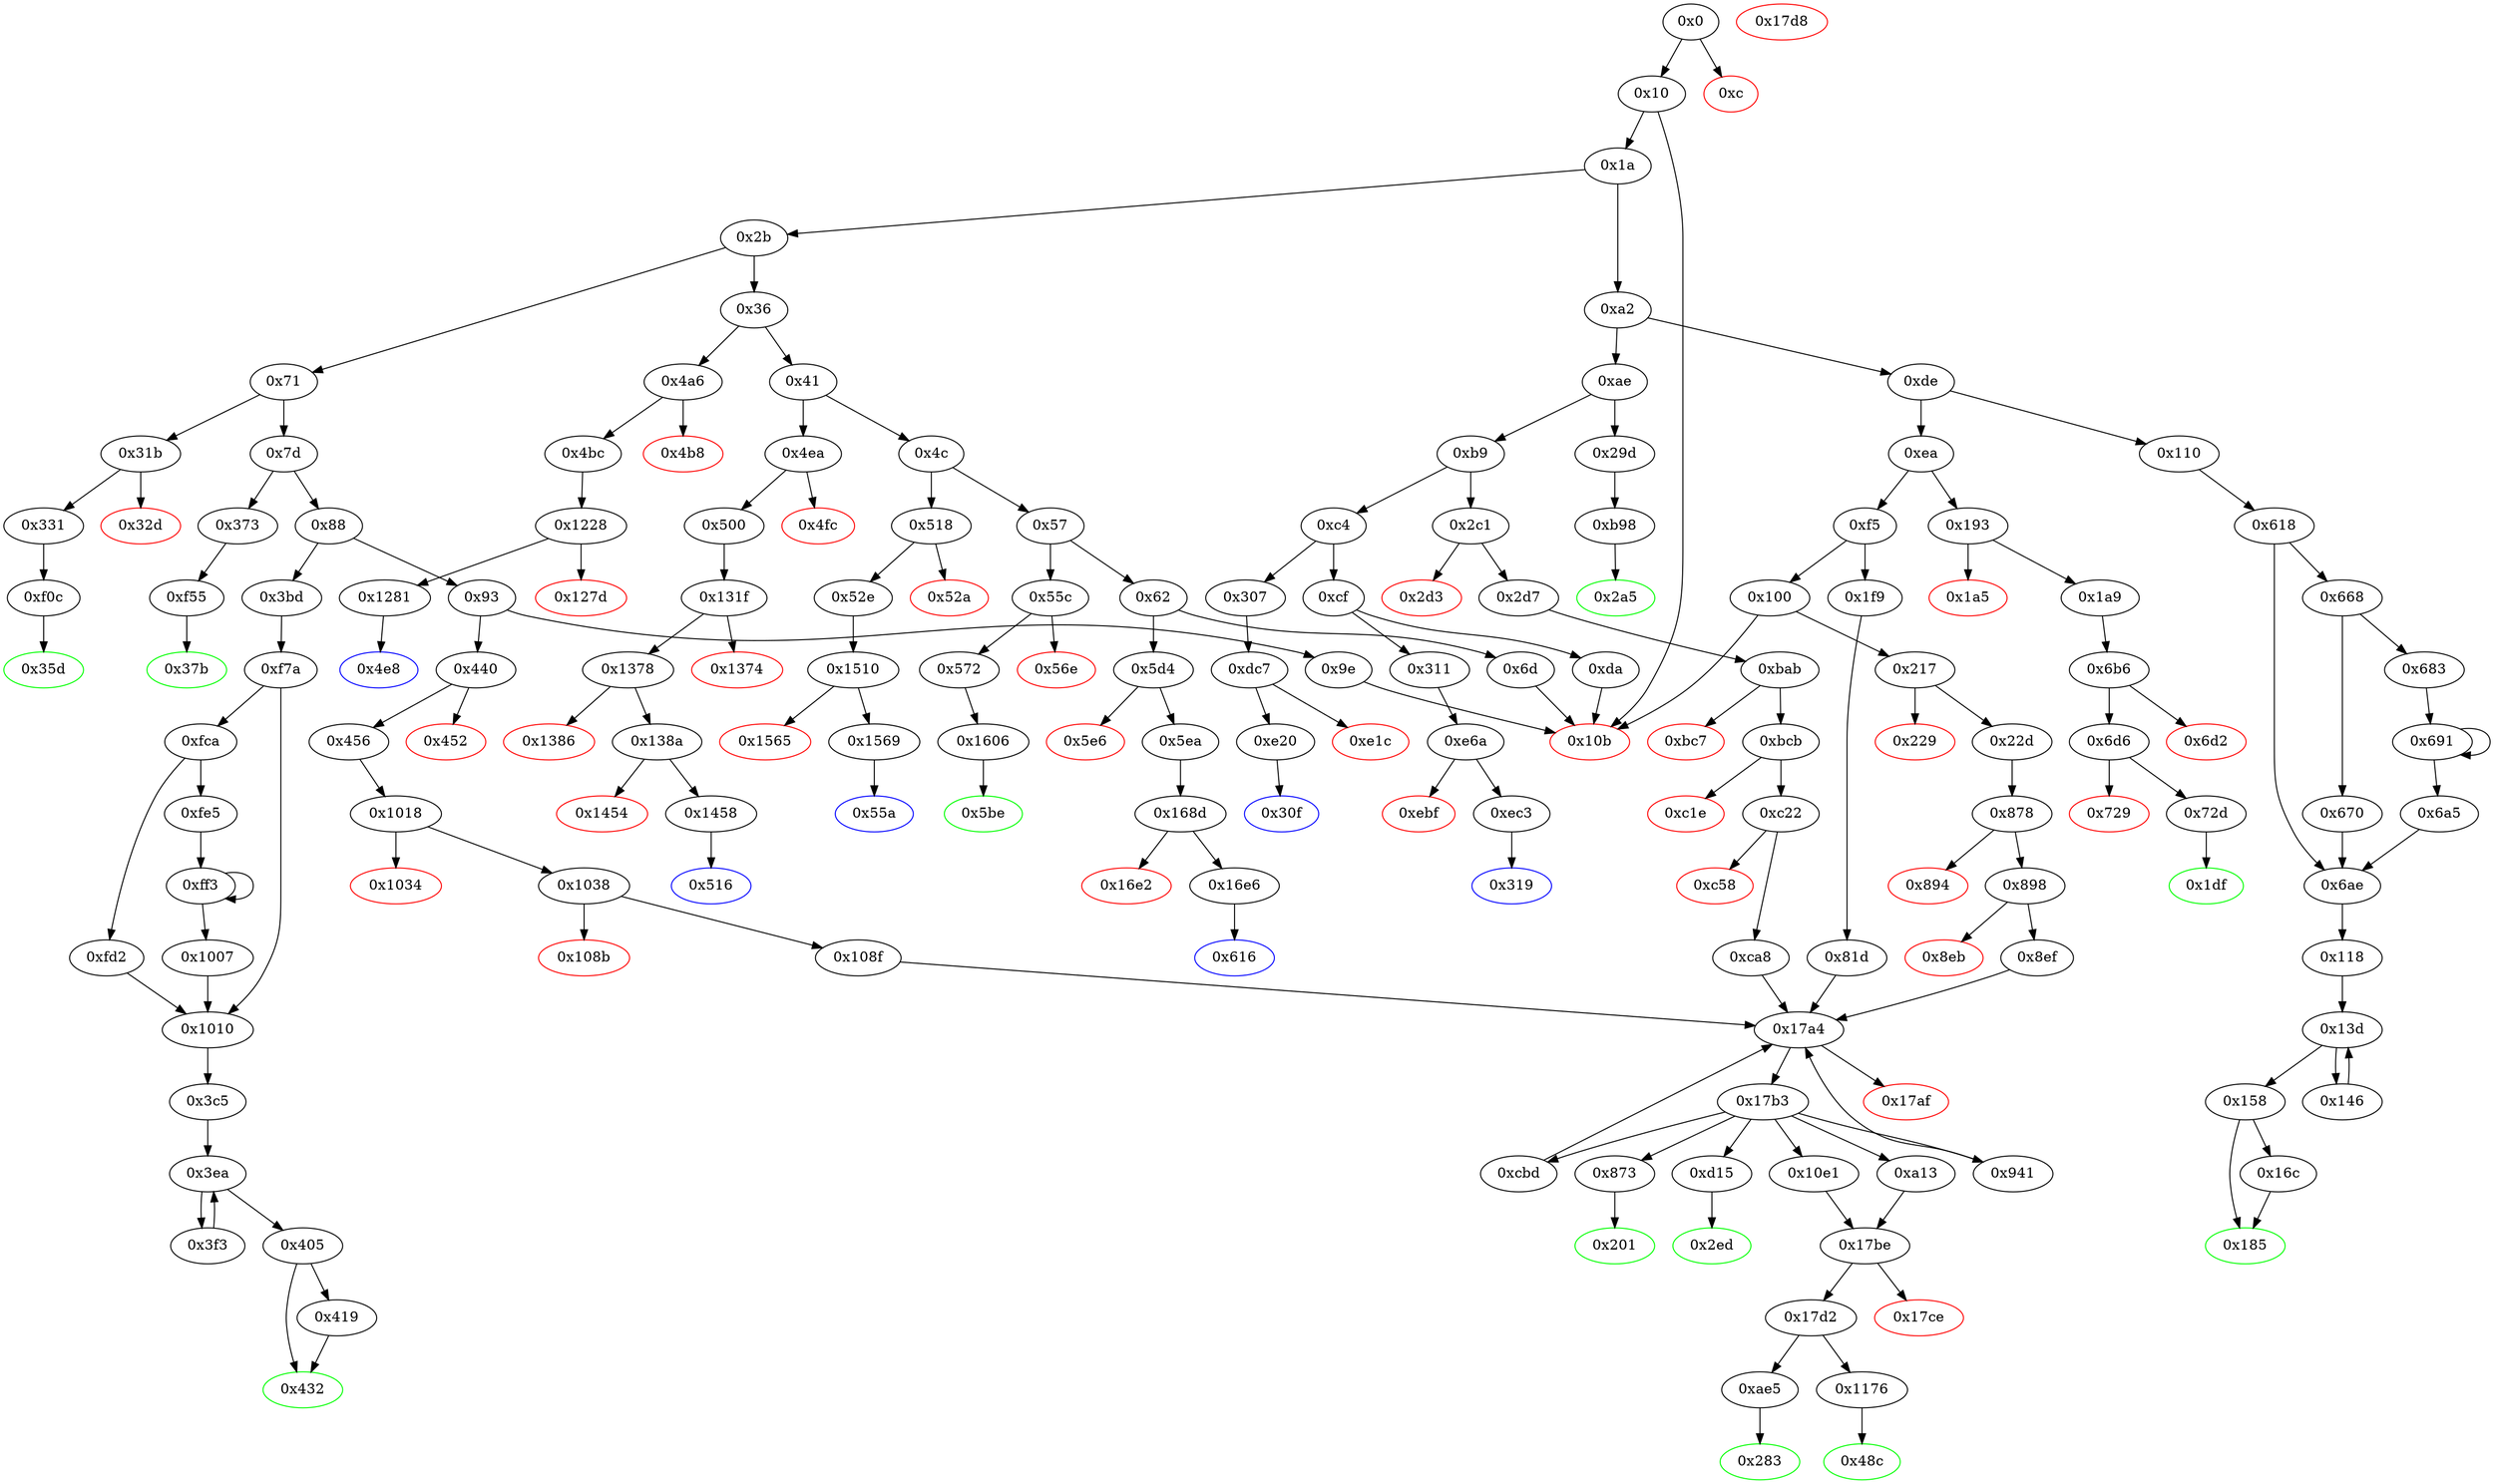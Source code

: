 digraph "" {
"0x1386" [color=red, fillcolor=white, id="0x1386", style=filled, tooltip="Block 0x1386\n[0x1386:0x1389]\n---\nPredecessors: [0x1378]\nSuccessors: []\n---\n0x1386 PUSH1 0x0\n0x1388 DUP1\n0x1389 REVERT\n---\n0x1386: V1216 = 0x0\n0x1389: REVERT 0x0 0x0\n---\nEntry stack: [V13, 0x516, V372]\nStack pops: 0\nStack additions: []\nExit stack: [V13, 0x516, V372]\n\nDef sites:\nV13: {0x1a.0x1f}\n0x516: {0x4ea.0x4eb}\nV372: {0x500.0x506}\n"];
"0xea" [fillcolor=white, id="0xea", style=filled, tooltip="Block 0xea\n[0xea:0xf4]\n---\nPredecessors: [0xde]\nSuccessors: [0xf5, 0x193]\n---\n0xea DUP1\n0xeb PUSH4 0x95ea7b3\n0xf0 EQ\n0xf1 PUSH2 0x193\n0xf4 JUMPI\n---\n0xeb: V68 = 0x95ea7b3\n0xf0: V69 = EQ 0x95ea7b3 V13\n0xf1: V70 = 0x193\n0xf4: JUMPI 0x193 V69\n---\nEntry stack: [V13]\nStack pops: 1\nStack additions: [S0]\nExit stack: [V13]\n\nDef sites:\nV13: {0x1a.0x1f}\n"];
"0xc58" [color=red, fillcolor=white, id="0xc58", style=filled, tooltip="Block 0xc58\n[0xc58:0xca7]\n---\nPredecessors: [0xc22]\nSuccessors: []\n---\n0xc58 PUSH1 0x40\n0xc5a MLOAD\n0xc5b PUSH32 0x8c379a000000000000000000000000000000000000000000000000000000000\n0xc7c DUP2\n0xc7d MSTORE\n0xc7e PUSH1 0x4\n0xc80 ADD\n0xc81 DUP1\n0xc82 DUP1\n0xc83 PUSH1 0x20\n0xc85 ADD\n0xc86 DUP3\n0xc87 DUP2\n0xc88 SUB\n0xc89 DUP3\n0xc8a MSTORE\n0xc8b PUSH1 0x21\n0xc8d DUP2\n0xc8e MSTORE\n0xc8f PUSH1 0x20\n0xc91 ADD\n0xc92 DUP1\n0xc93 PUSH2 0x17d9\n0xc96 PUSH1 0x21\n0xc98 SWAP2\n0xc99 CODECOPY\n0xc9a PUSH1 0x40\n0xc9c ADD\n0xc9d SWAP2\n0xc9e POP\n0xc9f POP\n0xca0 PUSH1 0x40\n0xca2 MLOAD\n0xca3 DUP1\n0xca4 SWAP2\n0xca5 SUB\n0xca6 SWAP1\n0xca7 REVERT\n---\n0xc58: V810 = 0x40\n0xc5a: V811 = M[0x40]\n0xc5b: V812 = 0x8c379a000000000000000000000000000000000000000000000000000000000\n0xc7d: M[V811] = 0x8c379a000000000000000000000000000000000000000000000000000000000\n0xc7e: V813 = 0x4\n0xc80: V814 = ADD 0x4 V811\n0xc83: V815 = 0x20\n0xc85: V816 = ADD 0x20 V814\n0xc88: V817 = SUB V816 V814\n0xc8a: M[V814] = V817\n0xc8b: V818 = 0x21\n0xc8e: M[V816] = 0x21\n0xc8f: V819 = 0x20\n0xc91: V820 = ADD 0x20 V816\n0xc93: V821 = 0x17d9\n0xc96: V822 = 0x21\n0xc99: CODECOPY V820 0x17d9 0x21\n0xc9a: V823 = 0x40\n0xc9c: V824 = ADD 0x40 V820\n0xca0: V825 = 0x40\n0xca2: V826 = M[0x40]\n0xca5: V827 = SUB V824 V826\n0xca7: REVERT V826 V827\n---\nEntry stack: [V13, 0x2ed, V218, 0x0]\nStack pops: 0\nStack additions: []\nExit stack: [V13, 0x2ed, V218, 0x0]\n\nDef sites:\nV13: {0x1a.0x1f}\n0x2ed: {0x2c1.0x2c2}\nV218: {0x2d7.0x2dd}\n0x0: {0xbab.0xbac}\n"];
"0x1a9" [fillcolor=white, id="0x1a9", style=filled, tooltip="Block 0x1a9\n[0x1a9:0x1de]\n---\nPredecessors: [0x193]\nSuccessors: [0x6b6]\n---\n0x1a9 JUMPDEST\n0x1aa DUP2\n0x1ab ADD\n0x1ac SWAP1\n0x1ad DUP1\n0x1ae DUP1\n0x1af CALLDATALOAD\n0x1b0 PUSH20 0xffffffffffffffffffffffffffffffffffffffff\n0x1c5 AND\n0x1c6 SWAP1\n0x1c7 PUSH1 0x20\n0x1c9 ADD\n0x1ca SWAP1\n0x1cb SWAP3\n0x1cc SWAP2\n0x1cd SWAP1\n0x1ce DUP1\n0x1cf CALLDATALOAD\n0x1d0 SWAP1\n0x1d1 PUSH1 0x20\n0x1d3 ADD\n0x1d4 SWAP1\n0x1d5 SWAP3\n0x1d6 SWAP2\n0x1d7 SWAP1\n0x1d8 POP\n0x1d9 POP\n0x1da POP\n0x1db PUSH2 0x6b6\n0x1de JUMP\n---\n0x1a9: JUMPDEST \n0x1ab: V130 = ADD 0x4 V124\n0x1af: V131 = CALLDATALOAD 0x4\n0x1b0: V132 = 0xffffffffffffffffffffffffffffffffffffffff\n0x1c5: V133 = AND 0xffffffffffffffffffffffffffffffffffffffff V131\n0x1c7: V134 = 0x20\n0x1c9: V135 = ADD 0x20 0x4\n0x1cf: V136 = CALLDATALOAD 0x24\n0x1d1: V137 = 0x20\n0x1d3: V138 = ADD 0x20 0x24\n0x1db: V139 = 0x6b6\n0x1de: JUMP 0x6b6\n---\nEntry stack: [V13, 0x1df, 0x4, V124]\nStack pops: 2\nStack additions: [V133, V136]\nExit stack: [V13, 0x1df, V133, V136]\n\nDef sites:\nV13: {0x1a.0x1f}\n0x1df: {0x193.0x194}\n0x4: {0x193.0x197}\nV124: {0x193.0x19b}\n"];
"0x2a5" [color=green, fillcolor=white, id="0x2a5", style=filled, tooltip="Block 0x2a5\n[0x2a5:0x2c0]\n---\nPredecessors: [0xb98]\nSuccessors: []\n---\n0x2a5 JUMPDEST\n0x2a6 PUSH1 0x40\n0x2a8 MLOAD\n0x2a9 DUP1\n0x2aa DUP3\n0x2ab PUSH1 0xff\n0x2ad AND\n0x2ae PUSH1 0xff\n0x2b0 AND\n0x2b1 DUP2\n0x2b2 MSTORE\n0x2b3 PUSH1 0x20\n0x2b5 ADD\n0x2b6 SWAP2\n0x2b7 POP\n0x2b8 POP\n0x2b9 PUSH1 0x40\n0x2bb MLOAD\n0x2bc DUP1\n0x2bd SWAP2\n0x2be SUB\n0x2bf SWAP1\n0x2c0 RETURN\n---\n0x2a5: JUMPDEST \n0x2a6: V197 = 0x40\n0x2a8: V198 = M[0x40]\n0x2ab: V199 = 0xff\n0x2ad: V200 = AND 0xff V763\n0x2ae: V201 = 0xff\n0x2b0: V202 = AND 0xff V200\n0x2b2: M[V198] = V202\n0x2b3: V203 = 0x20\n0x2b5: V204 = ADD 0x20 V198\n0x2b9: V205 = 0x40\n0x2bb: V206 = M[0x40]\n0x2be: V207 = SUB V204 V206\n0x2c0: RETURN V206 V207\n---\nEntry stack: [V13, 0x2a5, V763]\nStack pops: 1\nStack additions: []\nExit stack: [V13, 0x2a5]\n\nDef sites:\nV13: {0x1a.0x1f}\n0x2a5: {0x29d.0x29e}\nV763: {0xb98.0xba8}\n"];
"0x201" [color=green, fillcolor=white, id="0x201", style=filled, tooltip="Block 0x201\n[0x201:0x216]\n---\nPredecessors: [0x873]\nSuccessors: []\n---\n0x201 JUMPDEST\n0x202 PUSH1 0x40\n0x204 MLOAD\n0x205 DUP1\n0x206 DUP3\n0x207 DUP2\n0x208 MSTORE\n0x209 PUSH1 0x20\n0x20b ADD\n0x20c SWAP2\n0x20d POP\n0x20e POP\n0x20f PUSH1 0x40\n0x211 MLOAD\n0x212 DUP1\n0x213 SWAP2\n0x214 SUB\n0x215 SWAP1\n0x216 RETURN\n---\n0x201: JUMPDEST \n0x202: V153 = 0x40\n0x204: V154 = M[0x40]\n0x208: M[V154] = S0\n0x209: V155 = 0x20\n0x20b: V156 = ADD 0x20 V154\n0x20f: V157 = 0x40\n0x211: V158 = M[0x40]\n0x214: V159 = SUB V156 V158\n0x216: RETURN V158 V159\n---\nEntry stack: [V13, S3, S2, S1, S0]\nStack pops: 1\nStack additions: []\nExit stack: [V13, S3, S2, S1]\n\nDef sites:\nV13: {0x1a.0x1f}\nS3: {0x1a.0x1f, 0x217.0x218}\nS2: {0x440.0x441, 0x1a.0x1f, 0x22d.0x249}\nS1: {0x2c1.0x2c2, 0x1a.0x1f, 0x22d.0x269, 0x456.0x472}\nS0: {0x17b3_0x8ef.0x17b6, 0x17b3_0xca8.0x17b6, 0x17b3_0x941.0x17b6, 0x17b3_0x81d.0x17b6, 0x17b3_0xcbd.0x17b6, 0x17b3_0x108f.0x17b6}\n"];
"0xa13" [fillcolor=white, id="0xa13", style=filled, tooltip="Block 0xa13\n[0xa13:0xae4]\n---\nPredecessors: [0x17b3]\nSuccessors: [0x17be]\n---\n0xa13 JUMPDEST\n0xa14 PUSH1 0x7\n0xa16 PUSH1 0x0\n0xa18 DUP7\n0xa19 PUSH20 0xffffffffffffffffffffffffffffffffffffffff\n0xa2e AND\n0xa2f PUSH20 0xffffffffffffffffffffffffffffffffffffffff\n0xa44 AND\n0xa45 DUP2\n0xa46 MSTORE\n0xa47 PUSH1 0x20\n0xa49 ADD\n0xa4a SWAP1\n0xa4b DUP2\n0xa4c MSTORE\n0xa4d PUSH1 0x20\n0xa4f ADD\n0xa50 PUSH1 0x0\n0xa52 SHA3\n0xa53 PUSH1 0x0\n0xa55 CALLER\n0xa56 PUSH20 0xffffffffffffffffffffffffffffffffffffffff\n0xa6b AND\n0xa6c PUSH20 0xffffffffffffffffffffffffffffffffffffffff\n0xa81 AND\n0xa82 DUP2\n0xa83 MSTORE\n0xa84 PUSH1 0x20\n0xa86 ADD\n0xa87 SWAP1\n0xa88 DUP2\n0xa89 MSTORE\n0xa8a PUSH1 0x20\n0xa8c ADD\n0xa8d PUSH1 0x0\n0xa8f SHA3\n0xa90 DUP2\n0xa91 SWAP1\n0xa92 SSTORE\n0xa93 POP\n0xa94 PUSH2 0xae5\n0xa97 DUP3\n0xa98 PUSH1 0x6\n0xa9a PUSH1 0x0\n0xa9c DUP7\n0xa9d PUSH20 0xffffffffffffffffffffffffffffffffffffffff\n0xab2 AND\n0xab3 PUSH20 0xffffffffffffffffffffffffffffffffffffffff\n0xac8 AND\n0xac9 DUP2\n0xaca MSTORE\n0xacb PUSH1 0x20\n0xacd ADD\n0xace SWAP1\n0xacf DUP2\n0xad0 MSTORE\n0xad1 PUSH1 0x20\n0xad3 ADD\n0xad4 PUSH1 0x0\n0xad6 SHA3\n0xad7 SLOAD\n0xad8 PUSH2 0x17be\n0xadb SWAP1\n0xadc SWAP2\n0xadd SWAP1\n0xade PUSH4 0xffffffff\n0xae3 AND\n0xae4 JUMP\n---\n0xa13: JUMPDEST \n0xa14: V690 = 0x7\n0xa16: V691 = 0x0\n0xa19: V692 = 0xffffffffffffffffffffffffffffffffffffffff\n0xa2e: V693 = AND 0xffffffffffffffffffffffffffffffffffffffff S4\n0xa2f: V694 = 0xffffffffffffffffffffffffffffffffffffffff\n0xa44: V695 = AND 0xffffffffffffffffffffffffffffffffffffffff V693\n0xa46: M[0x0] = V695\n0xa47: V696 = 0x20\n0xa49: V697 = ADD 0x20 0x0\n0xa4c: M[0x20] = 0x7\n0xa4d: V698 = 0x20\n0xa4f: V699 = ADD 0x20 0x20\n0xa50: V700 = 0x0\n0xa52: V701 = SHA3 0x0 0x40\n0xa53: V702 = 0x0\n0xa55: V703 = CALLER\n0xa56: V704 = 0xffffffffffffffffffffffffffffffffffffffff\n0xa6b: V705 = AND 0xffffffffffffffffffffffffffffffffffffffff V703\n0xa6c: V706 = 0xffffffffffffffffffffffffffffffffffffffff\n0xa81: V707 = AND 0xffffffffffffffffffffffffffffffffffffffff V705\n0xa83: M[0x0] = V707\n0xa84: V708 = 0x20\n0xa86: V709 = ADD 0x20 0x0\n0xa89: M[0x20] = V701\n0xa8a: V710 = 0x20\n0xa8c: V711 = ADD 0x20 0x20\n0xa8d: V712 = 0x0\n0xa8f: V713 = SHA3 0x0 0x40\n0xa92: S[V713] = V1416\n0xa94: V714 = 0xae5\n0xa98: V715 = 0x6\n0xa9a: V716 = 0x0\n0xa9d: V717 = 0xffffffffffffffffffffffffffffffffffffffff\n0xab2: V718 = AND 0xffffffffffffffffffffffffffffffffffffffff S3\n0xab3: V719 = 0xffffffffffffffffffffffffffffffffffffffff\n0xac8: V720 = AND 0xffffffffffffffffffffffffffffffffffffffff V718\n0xaca: M[0x0] = V720\n0xacb: V721 = 0x20\n0xacd: V722 = ADD 0x20 0x0\n0xad0: M[0x20] = 0x6\n0xad1: V723 = 0x20\n0xad3: V724 = ADD 0x20 0x20\n0xad4: V725 = 0x0\n0xad6: V726 = SHA3 0x0 0x40\n0xad7: V727 = S[V726]\n0xad8: V728 = 0x17be\n0xade: V729 = 0xffffffff\n0xae3: V730 = AND 0xffffffff 0x17be\n0xae4: JUMP 0x17be\n---\nEntry stack: [V13, S5, S4, S3, S2, 0x0, V1416]\nStack pops: 5\nStack additions: [S4, S3, S2, S1, 0xae5, V727, S2]\nExit stack: [V13, S5, S4, S3, S2, 0x0, 0xae5, V727, S2]\n\nDef sites:\nV13: {0x1a.0x1f}\nS5: {0x1a.0x1f, 0x217.0x218}\nS4: {0x440.0x441, 0x1a.0x1f, 0x22d.0x249}\nS3: {0x2c1.0x2c2, 0x1a.0x1f, 0x22d.0x269, 0x456.0x472}\nS2: {0x1f9.0x1fa, 0x22d.0x273, 0x2d7.0x2dd, 0x456.0x47c}\n0x0: {0x878.0x879, 0xbab.0xbac, 0x81d.0x81e, 0x1018.0x1019}\nV1416: {0x17b3.0x17b6}\n"];
"0x41" [fillcolor=white, id="0x41", style=filled, tooltip="Block 0x41\n[0x41:0x4b]\n---\nPredecessors: [0x36]\nSuccessors: [0x4c, 0x4ea]\n---\n0x41 DUP1\n0x42 PUSH4 0xcc872b66\n0x47 EQ\n0x48 PUSH2 0x4ea\n0x4b JUMPI\n---\n0x42: V23 = 0xcc872b66\n0x47: V24 = EQ 0xcc872b66 V13\n0x48: V25 = 0x4ea\n0x4b: JUMPI 0x4ea V24\n---\nEntry stack: [V13]\nStack pops: 1\nStack additions: [S0]\nExit stack: [V13]\n\nDef sites:\nV13: {0x1a.0x1f}\n"];
"0xae" [fillcolor=white, id="0xae", style=filled, tooltip="Block 0xae\n[0xae:0xb8]\n---\nPredecessors: [0xa2]\nSuccessors: [0xb9, 0x29d]\n---\n0xae DUP1\n0xaf PUSH4 0x313ce567\n0xb4 EQ\n0xb5 PUSH2 0x29d\n0xb8 JUMPI\n---\n0xaf: V52 = 0x313ce567\n0xb4: V53 = EQ 0x313ce567 V13\n0xb5: V54 = 0x29d\n0xb8: JUMPI 0x29d V53\n---\nEntry stack: [V13]\nStack pops: 1\nStack additions: [S0]\nExit stack: [V13]\n\nDef sites:\nV13: {0x1a.0x1f}\n"];
"0xf0c" [fillcolor=white, id="0xf0c", style=filled, tooltip="Block 0xf0c\n[0xf0c:0xf54]\n---\nPredecessors: [0x331]\nSuccessors: [0x35d]\n---\n0xf0c JUMPDEST\n0xf0d PUSH1 0x0\n0xf0f PUSH1 0x6\n0xf11 PUSH1 0x0\n0xf13 DUP4\n0xf14 PUSH20 0xffffffffffffffffffffffffffffffffffffffff\n0xf29 AND\n0xf2a PUSH20 0xffffffffffffffffffffffffffffffffffffffff\n0xf3f AND\n0xf40 DUP2\n0xf41 MSTORE\n0xf42 PUSH1 0x20\n0xf44 ADD\n0xf45 SWAP1\n0xf46 DUP2\n0xf47 MSTORE\n0xf48 PUSH1 0x20\n0xf4a ADD\n0xf4b PUSH1 0x0\n0xf4d SHA3\n0xf4e SLOAD\n0xf4f SWAP1\n0xf50 POP\n0xf51 SWAP2\n0xf52 SWAP1\n0xf53 POP\n0xf54 JUMP\n---\n0xf0c: JUMPDEST \n0xf0d: V950 = 0x0\n0xf0f: V951 = 0x6\n0xf11: V952 = 0x0\n0xf14: V953 = 0xffffffffffffffffffffffffffffffffffffffff\n0xf29: V954 = AND 0xffffffffffffffffffffffffffffffffffffffff V249\n0xf2a: V955 = 0xffffffffffffffffffffffffffffffffffffffff\n0xf3f: V956 = AND 0xffffffffffffffffffffffffffffffffffffffff V954\n0xf41: M[0x0] = V956\n0xf42: V957 = 0x20\n0xf44: V958 = ADD 0x20 0x0\n0xf47: M[0x20] = 0x6\n0xf48: V959 = 0x20\n0xf4a: V960 = ADD 0x20 0x20\n0xf4b: V961 = 0x0\n0xf4d: V962 = SHA3 0x0 0x40\n0xf4e: V963 = S[V962]\n0xf54: JUMP 0x35d\n---\nEntry stack: [V13, 0x35d, V249]\nStack pops: 2\nStack additions: [V963]\nExit stack: [V13, V963]\n\nDef sites:\nV13: {0x1a.0x1f}\n0x35d: {0x31b.0x31c}\nV249: {0x331.0x34d}\n"];
"0x17d2" [fillcolor=white, id="0x17d2", style=filled, tooltip="Block 0x17d2\n[0x17d2:0x17d7]\n---\nPredecessors: [0x17be]\nSuccessors: [0xae5, 0x1176]\n---\n0x17d2 JUMPDEST\n0x17d3 SWAP3\n0x17d4 SWAP2\n0x17d5 POP\n0x17d6 POP\n0x17d7 JUMP\n---\n0x17d2: JUMPDEST \n0x17d7: JUMP {0xae5, 0x1176}\n---\nEntry stack: [V13, S8, S7, S6, S5, 0x0, {0xae5, 0x1176}, S2, S1, V1418]\nStack pops: 4\nStack additions: [S0]\nExit stack: [V13, S8, S7, S6, S5, 0x0, V1418]\n\nDef sites:\nV13: {0x1a.0x1f}\nS8: {0x1a.0x1f, 0x217.0x218}\nS7: {0x440.0x441, 0x1a.0x1f, 0x22d.0x249}\nS6: {0x2c1.0x2c2, 0x1a.0x1f, 0x22d.0x269, 0x456.0x472}\nS5: {0x1f9.0x1fa, 0x22d.0x273, 0x2d7.0x2dd, 0x456.0x47c}\n0x0: {0x878.0x879, 0xbab.0xbac, 0x81d.0x81e, 0x1018.0x1019}\n{0xae5, 0x1176}: {0x10e1.0x1125, 0xa13.0xa94}\nS2: {0x10e1.0x1168, 0xa13.0xad7}\nS1: {0x1f9.0x1fa, 0x22d.0x273, 0x2d7.0x2dd, 0x456.0x47c}\nV1418: {0x17be.0x17c3}\n"];
"0x307" [fillcolor=white, id="0x307", style=filled, tooltip="Block 0x307\n[0x307:0x30e]\n---\nPredecessors: [0xc4]\nSuccessors: [0xdc7]\n---\n0x307 JUMPDEST\n0x308 PUSH2 0x30f\n0x30b PUSH2 0xdc7\n0x30e JUMP\n---\n0x307: JUMPDEST \n0x308: V233 = 0x30f\n0x30b: V234 = 0xdc7\n0x30e: JUMP 0xdc7\n---\nEntry stack: [V13]\nStack pops: 0\nStack additions: [0x30f]\nExit stack: [V13, 0x30f]\n\nDef sites:\nV13: {0x1a.0x1f}\n"];
"0xda" [fillcolor=white, id="0xda", style=filled, tooltip="Block 0xda\n[0xda:0xdd]\n---\nPredecessors: [0xcf]\nSuccessors: [0x10b]\n---\n0xda PUSH2 0x10b\n0xdd JUMP\n---\n0xda: V64 = 0x10b\n0xdd: JUMP 0x10b\n---\nEntry stack: [V13]\nStack pops: 0\nStack additions: []\nExit stack: [V13]\n\nDef sites:\nV13: {0x1a.0x1f}\n"];
"0x8ef" [fillcolor=white, id="0x8ef", style=filled, tooltip="Block 0x8ef\n[0x8ef:0x940]\n---\nPredecessors: [0x898]\nSuccessors: [0x17a4]\n---\n0x8ef JUMPDEST\n0x8f0 PUSH2 0x941\n0x8f3 DUP3\n0x8f4 PUSH1 0x6\n0x8f6 PUSH1 0x0\n0x8f8 DUP8\n0x8f9 PUSH20 0xffffffffffffffffffffffffffffffffffffffff\n0x90e AND\n0x90f PUSH20 0xffffffffffffffffffffffffffffffffffffffff\n0x924 AND\n0x925 DUP2\n0x926 MSTORE\n0x927 PUSH1 0x20\n0x929 ADD\n0x92a SWAP1\n0x92b DUP2\n0x92c MSTORE\n0x92d PUSH1 0x20\n0x92f ADD\n0x930 PUSH1 0x0\n0x932 SHA3\n0x933 SLOAD\n0x934 PUSH2 0x17a4\n0x937 SWAP1\n0x938 SWAP2\n0x939 SWAP1\n0x93a PUSH4 0xffffffff\n0x93f AND\n0x940 JUMP\n---\n0x8ef: JUMPDEST \n0x8f0: V632 = 0x941\n0x8f4: V633 = 0x6\n0x8f6: V634 = 0x0\n0x8f9: V635 = 0xffffffffffffffffffffffffffffffffffffffff\n0x90e: V636 = AND 0xffffffffffffffffffffffffffffffffffffffff V172\n0x90f: V637 = 0xffffffffffffffffffffffffffffffffffffffff\n0x924: V638 = AND 0xffffffffffffffffffffffffffffffffffffffff V636\n0x926: M[0x0] = V638\n0x927: V639 = 0x20\n0x929: V640 = ADD 0x20 0x0\n0x92c: M[0x20] = 0x6\n0x92d: V641 = 0x20\n0x92f: V642 = ADD 0x20 0x20\n0x930: V643 = 0x0\n0x932: V644 = SHA3 0x0 0x40\n0x933: V645 = S[V644]\n0x934: V646 = 0x17a4\n0x93a: V647 = 0xffffffff\n0x93f: V648 = AND 0xffffffff 0x17a4\n0x940: JUMP 0x17a4\n---\nEntry stack: [V13, 0x283, V172, V177, V180, 0x0]\nStack pops: 4\nStack additions: [S3, S2, S1, S0, 0x941, V645, S1]\nExit stack: [V13, 0x283, V172, V177, V180, 0x0, 0x941, V645, V180]\n\nDef sites:\nV13: {0x1a.0x1f}\n0x283: {0x217.0x218}\nV172: {0x22d.0x249}\nV177: {0x22d.0x269}\nV180: {0x22d.0x273}\n0x0: {0x878.0x879}\n"];
"0xcbd" [fillcolor=white, id="0xcbd", style=filled, tooltip="Block 0xcbd\n[0xcbd:0xd14]\n---\nPredecessors: [0x17b3]\nSuccessors: [0x17a4]\n---\n0xcbd JUMPDEST\n0xcbe PUSH1 0x5\n0xcc0 DUP2\n0xcc1 SWAP1\n0xcc2 SSTORE\n0xcc3 POP\n0xcc4 PUSH2 0xd15\n0xcc7 DUP3\n0xcc8 PUSH1 0x6\n0xcca PUSH1 0x0\n0xccc CALLER\n0xccd PUSH20 0xffffffffffffffffffffffffffffffffffffffff\n0xce2 AND\n0xce3 PUSH20 0xffffffffffffffffffffffffffffffffffffffff\n0xcf8 AND\n0xcf9 DUP2\n0xcfa MSTORE\n0xcfb PUSH1 0x20\n0xcfd ADD\n0xcfe SWAP1\n0xcff DUP2\n0xd00 MSTORE\n0xd01 PUSH1 0x20\n0xd03 ADD\n0xd04 PUSH1 0x0\n0xd06 SHA3\n0xd07 SLOAD\n0xd08 PUSH2 0x17a4\n0xd0b SWAP1\n0xd0c SWAP2\n0xd0d SWAP1\n0xd0e PUSH4 0xffffffff\n0xd13 AND\n0xd14 JUMP\n---\n0xcbd: JUMPDEST \n0xcbe: V834 = 0x5\n0xcc2: S[0x5] = V1416\n0xcc4: V835 = 0xd15\n0xcc8: V836 = 0x6\n0xcca: V837 = 0x0\n0xccc: V838 = CALLER\n0xccd: V839 = 0xffffffffffffffffffffffffffffffffffffffff\n0xce2: V840 = AND 0xffffffffffffffffffffffffffffffffffffffff V838\n0xce3: V841 = 0xffffffffffffffffffffffffffffffffffffffff\n0xcf8: V842 = AND 0xffffffffffffffffffffffffffffffffffffffff V840\n0xcfa: M[0x0] = V842\n0xcfb: V843 = 0x20\n0xcfd: V844 = ADD 0x20 0x0\n0xd00: M[0x20] = 0x6\n0xd01: V845 = 0x20\n0xd03: V846 = ADD 0x20 0x20\n0xd04: V847 = 0x0\n0xd06: V848 = SHA3 0x0 0x40\n0xd07: V849 = S[V848]\n0xd08: V850 = 0x17a4\n0xd0e: V851 = 0xffffffff\n0xd13: V852 = AND 0xffffffff 0x17a4\n0xd14: JUMP 0x17a4\n---\nEntry stack: [V13, S5, S4, S3, S2, 0x0, V1416]\nStack pops: 3\nStack additions: [S2, S1, 0xd15, V849, S2]\nExit stack: [V13, S5, S4, S3, S2, 0x0, 0xd15, V849, S2]\n\nDef sites:\nV13: {0x1a.0x1f}\nS5: {0x1a.0x1f, 0x217.0x218}\nS4: {0x440.0x441, 0x1a.0x1f, 0x22d.0x249}\nS3: {0x2c1.0x2c2, 0x1a.0x1f, 0x22d.0x269, 0x456.0x472}\nS2: {0x1f9.0x1fa, 0x22d.0x273, 0x2d7.0x2dd, 0x456.0x47c}\n0x0: {0x878.0x879, 0xbab.0xbac, 0x81d.0x81e, 0x1018.0x1019}\nV1416: {0x17b3.0x17b6}\n"];
"0xb9" [fillcolor=white, id="0xb9", style=filled, tooltip="Block 0xb9\n[0xb9:0xc3]\n---\nPredecessors: [0xae]\nSuccessors: [0xc4, 0x2c1]\n---\n0xb9 DUP1\n0xba PUSH4 0x42966c68\n0xbf EQ\n0xc0 PUSH2 0x2c1\n0xc3 JUMPI\n---\n0xba: V55 = 0x42966c68\n0xbf: V56 = EQ 0x42966c68 V13\n0xc0: V57 = 0x2c1\n0xc3: JUMPI 0x2c1 V56\n---\nEntry stack: [V13]\nStack pops: 1\nStack additions: [S0]\nExit stack: [V13]\n\nDef sites:\nV13: {0x1a.0x1f}\n"];
"0x158" [fillcolor=white, id="0x158", style=filled, tooltip="Block 0x158\n[0x158:0x16b]\n---\nPredecessors: [0x13d]\nSuccessors: [0x16c, 0x185]\n---\n0x158 JUMPDEST\n0x159 POP\n0x15a POP\n0x15b POP\n0x15c POP\n0x15d SWAP1\n0x15e POP\n0x15f SWAP1\n0x160 DUP2\n0x161 ADD\n0x162 SWAP1\n0x163 PUSH1 0x1f\n0x165 AND\n0x166 DUP1\n0x167 ISZERO\n0x168 PUSH2 0x185\n0x16b JUMPI\n---\n0x158: JUMPDEST \n0x161: V101 = ADD V88 V87\n0x163: V102 = 0x1f\n0x165: V103 = AND 0x1f V88\n0x167: V104 = ISZERO V103\n0x168: V105 = 0x185\n0x16b: JUMPI 0x185 V104\n---\nEntry stack: [V13, 0x118, V456, V81, V81, V87, V90, V88, V88, V87, V90, S0]\nStack pops: 7\nStack additions: [V101, V103]\nExit stack: [V13, 0x118, V456, V81, V81, V101, V103]\n\nDef sites:\nV13: {0x1a.0x1f}\n0x118: {0x110.0x111}\nV456: {0x618.0x63d}\nV81: {0x118.0x11b}\nV81: {0x118.0x11b}\nV87: {0x118.0x12e}\nV90: {0x118.0x136}\nV88: {0x118.0x132}\nV88: {0x118.0x132}\nV87: {0x118.0x12e}\nV90: {0x118.0x136}\nS0: {0x118.0x13b, 0x146.0x151}\n"];
"0x1606" [fillcolor=white, id="0x1606", style=filled, tooltip="Block 0x1606\n[0x1606:0x168c]\n---\nPredecessors: [0x572]\nSuccessors: [0x5be]\n---\n0x1606 JUMPDEST\n0x1607 PUSH1 0x0\n0x1609 PUSH1 0x7\n0x160b PUSH1 0x0\n0x160d DUP5\n0x160e PUSH20 0xffffffffffffffffffffffffffffffffffffffff\n0x1623 AND\n0x1624 PUSH20 0xffffffffffffffffffffffffffffffffffffffff\n0x1639 AND\n0x163a DUP2\n0x163b MSTORE\n0x163c PUSH1 0x20\n0x163e ADD\n0x163f SWAP1\n0x1640 DUP2\n0x1641 MSTORE\n0x1642 PUSH1 0x20\n0x1644 ADD\n0x1645 PUSH1 0x0\n0x1647 SHA3\n0x1648 PUSH1 0x0\n0x164a DUP4\n0x164b PUSH20 0xffffffffffffffffffffffffffffffffffffffff\n0x1660 AND\n0x1661 PUSH20 0xffffffffffffffffffffffffffffffffffffffff\n0x1676 AND\n0x1677 DUP2\n0x1678 MSTORE\n0x1679 PUSH1 0x20\n0x167b ADD\n0x167c SWAP1\n0x167d DUP2\n0x167e MSTORE\n0x167f PUSH1 0x20\n0x1681 ADD\n0x1682 PUSH1 0x0\n0x1684 SHA3\n0x1685 SLOAD\n0x1686 SWAP1\n0x1687 POP\n0x1688 SWAP3\n0x1689 SWAP2\n0x168a POP\n0x168b POP\n0x168c JUMP\n---\n0x1606: JUMPDEST \n0x1607: V1342 = 0x0\n0x1609: V1343 = 0x7\n0x160b: V1344 = 0x0\n0x160e: V1345 = 0xffffffffffffffffffffffffffffffffffffffff\n0x1623: V1346 = AND 0xffffffffffffffffffffffffffffffffffffffff V404\n0x1624: V1347 = 0xffffffffffffffffffffffffffffffffffffffff\n0x1639: V1348 = AND 0xffffffffffffffffffffffffffffffffffffffff V1346\n0x163b: M[0x0] = V1348\n0x163c: V1349 = 0x20\n0x163e: V1350 = ADD 0x20 0x0\n0x1641: M[0x20] = 0x7\n0x1642: V1351 = 0x20\n0x1644: V1352 = ADD 0x20 0x20\n0x1645: V1353 = 0x0\n0x1647: V1354 = SHA3 0x0 0x40\n0x1648: V1355 = 0x0\n0x164b: V1356 = 0xffffffffffffffffffffffffffffffffffffffff\n0x1660: V1357 = AND 0xffffffffffffffffffffffffffffffffffffffff V409\n0x1661: V1358 = 0xffffffffffffffffffffffffffffffffffffffff\n0x1676: V1359 = AND 0xffffffffffffffffffffffffffffffffffffffff V1357\n0x1678: M[0x0] = V1359\n0x1679: V1360 = 0x20\n0x167b: V1361 = ADD 0x20 0x0\n0x167e: M[0x20] = V1354\n0x167f: V1362 = 0x20\n0x1681: V1363 = ADD 0x20 0x20\n0x1682: V1364 = 0x0\n0x1684: V1365 = SHA3 0x0 0x40\n0x1685: V1366 = S[V1365]\n0x168c: JUMP 0x5be\n---\nEntry stack: [V13, 0x5be, V404, V409]\nStack pops: 3\nStack additions: [V1366]\nExit stack: [V13, V1366]\n\nDef sites:\nV13: {0x1a.0x1f}\n0x5be: {0x55c.0x55d}\nV404: {0x572.0x58e}\nV409: {0x572.0x5ae}\n"];
"0x17d8" [color=red, fillcolor=white, id="0x17d8", style=filled, tooltip="Block 0x17d8\n[0x17d8:0x1824]\n---\nPredecessors: []\nSuccessors: []\n---\n0x17d8 INVALID\n0x17d9 GASLIMIT\n0x17da MSTORE\n0x17db NUMBER\n0x17dc ORIGIN\n0x17dd ADDRESS\n0x17de GASPRICE\n0x17df SHA3\n0x17e0 PUSH3 0x75726e\n0x17e4 SHA3\n0x17e5 PUSH7 0x726f6d20746865\n0x17ed SHA3\n0x17ee PUSH27 0x65726f2061646472657373a165627a7a72305820c4bd86b8ec444f\n0x180a MISSING 0xd9\n0x180b PUSH21 0x1c05bcc1d9d173f9b97bf2fd455a5a2f67471e3a6\n0x1821 ADD\n0x1822 LOG0\n0x1823 STOP\n0x1824 MISSING 0x29\n---\n0x17d8: INVALID \n0x17d9: V1423 = GASLIMIT\n0x17da: M[V1423] = S0\n0x17db: V1424 = NUMBER\n0x17dc: V1425 = ORIGIN\n0x17dd: V1426 = ADDRESS\n0x17de: V1427 = GASPRICE\n0x17df: V1428 = SHA3 V1427 V1426\n0x17e0: V1429 = 0x75726e\n0x17e4: V1430 = SHA3 0x75726e V1428\n0x17e5: V1431 = 0x726f6d20746865\n0x17ed: V1432 = SHA3 0x726f6d20746865 V1430\n0x17ee: V1433 = 0x65726f2061646472657373a165627a7a72305820c4bd86b8ec444f\n0x180a: MISSING 0xd9\n0x180b: V1434 = 0x1c05bcc1d9d173f9b97bf2fd455a5a2f67471e3a6\n0x1821: V1435 = ADD 0x1c05bcc1d9d173f9b97bf2fd455a5a2f67471e3a6 S0\n0x1822: LOG V1435 S1\n0x1823: STOP \n0x1824: MISSING 0x29\n---\nEntry stack: []\nStack pops: 0\nStack additions: [0x65726f2061646472657373a165627a7a72305820c4bd86b8ec444f, V1432, V1425, V1424]\nExit stack: []\n\nDef sites:\n"];
"0x62" [fillcolor=white, id="0x62", style=filled, tooltip="Block 0x62\n[0x62:0x6c]\n---\nPredecessors: [0x57]\nSuccessors: [0x6d, 0x5d4]\n---\n0x62 DUP1\n0x63 PUSH4 0xf2fde38b\n0x68 EQ\n0x69 PUSH2 0x5d4\n0x6c JUMPI\n---\n0x63: V32 = 0xf2fde38b\n0x68: V33 = EQ 0xf2fde38b V13\n0x69: V34 = 0x5d4\n0x6c: JUMPI 0x5d4 V33\n---\nEntry stack: [V13]\nStack pops: 1\nStack additions: [S0]\nExit stack: [V13]\n\nDef sites:\nV13: {0x1a.0x1f}\n"];
"0xe1c" [color=red, fillcolor=white, id="0xe1c", style=filled, tooltip="Block 0xe1c\n[0xe1c:0xe1f]\n---\nPredecessors: [0xdc7]\nSuccessors: []\n---\n0xe1c PUSH1 0x0\n0xe1e DUP1\n0xe1f REVERT\n---\n0xe1c: V895 = 0x0\n0xe1f: REVERT 0x0 0x0\n---\nEntry stack: [V13, 0x30f]\nStack pops: 0\nStack additions: []\nExit stack: [V13, 0x30f]\n\nDef sites:\nV13: {0x1a.0x1f}\n0x30f: {0x307.0x308}\n"];
"0x1374" [color=red, fillcolor=white, id="0x1374", style=filled, tooltip="Block 0x1374\n[0x1374:0x1377]\n---\nPredecessors: [0x131f]\nSuccessors: []\n---\n0x1374 PUSH1 0x0\n0x1376 DUP1\n0x1377 REVERT\n---\n0x1374: V1208 = 0x0\n0x1377: REVERT 0x0 0x0\n---\nEntry stack: [V13, 0x516, V372]\nStack pops: 0\nStack additions: []\nExit stack: [V13, 0x516, V372]\n\nDef sites:\nV13: {0x1a.0x1f}\n0x516: {0x4ea.0x4eb}\nV372: {0x500.0x506}\n"];
"0x168d" [fillcolor=white, id="0x168d", style=filled, tooltip="Block 0x168d\n[0x168d:0x16e1]\n---\nPredecessors: [0x5ea]\nSuccessors: [0x16e2, 0x16e6]\n---\n0x168d JUMPDEST\n0x168e PUSH1 0x0\n0x1690 DUP1\n0x1691 SWAP1\n0x1692 SLOAD\n0x1693 SWAP1\n0x1694 PUSH2 0x100\n0x1697 EXP\n0x1698 SWAP1\n0x1699 DIV\n0x169a PUSH20 0xffffffffffffffffffffffffffffffffffffffff\n0x16af AND\n0x16b0 PUSH20 0xffffffffffffffffffffffffffffffffffffffff\n0x16c5 AND\n0x16c6 CALLER\n0x16c7 PUSH20 0xffffffffffffffffffffffffffffffffffffffff\n0x16dc AND\n0x16dd EQ\n0x16de PUSH2 0x16e6\n0x16e1 JUMPI\n---\n0x168d: JUMPDEST \n0x168e: V1367 = 0x0\n0x1692: V1368 = S[0x0]\n0x1694: V1369 = 0x100\n0x1697: V1370 = EXP 0x100 0x0\n0x1699: V1371 = DIV V1368 0x1\n0x169a: V1372 = 0xffffffffffffffffffffffffffffffffffffffff\n0x16af: V1373 = AND 0xffffffffffffffffffffffffffffffffffffffff V1371\n0x16b0: V1374 = 0xffffffffffffffffffffffffffffffffffffffff\n0x16c5: V1375 = AND 0xffffffffffffffffffffffffffffffffffffffff V1373\n0x16c6: V1376 = CALLER\n0x16c7: V1377 = 0xffffffffffffffffffffffffffffffffffffffff\n0x16dc: V1378 = AND 0xffffffffffffffffffffffffffffffffffffffff V1376\n0x16dd: V1379 = EQ V1378 V1375\n0x16de: V1380 = 0x16e6\n0x16e1: JUMPI 0x16e6 V1379\n---\nEntry stack: [V13, 0x616, V432]\nStack pops: 0\nStack additions: []\nExit stack: [V13, 0x616, V432]\n\nDef sites:\nV13: {0x1a.0x1f}\n0x616: {0x5d4.0x5d5}\nV432: {0x5ea.0x606}\n"];
"0xca8" [fillcolor=white, id="0xca8", style=filled, tooltip="Block 0xca8\n[0xca8:0xcbc]\n---\nPredecessors: [0xc22]\nSuccessors: [0x17a4]\n---\n0xca8 JUMPDEST\n0xca9 PUSH2 0xcbd\n0xcac DUP3\n0xcad PUSH1 0x5\n0xcaf SLOAD\n0xcb0 PUSH2 0x17a4\n0xcb3 SWAP1\n0xcb4 SWAP2\n0xcb5 SWAP1\n0xcb6 PUSH4 0xffffffff\n0xcbb AND\n0xcbc JUMP\n---\n0xca8: JUMPDEST \n0xca9: V828 = 0xcbd\n0xcad: V829 = 0x5\n0xcaf: V830 = S[0x5]\n0xcb0: V831 = 0x17a4\n0xcb6: V832 = 0xffffffff\n0xcbb: V833 = AND 0xffffffff 0x17a4\n0xcbc: JUMP 0x17a4\n---\nEntry stack: [V13, 0x2ed, V218, 0x0]\nStack pops: 2\nStack additions: [S1, S0, 0xcbd, V830, S1]\nExit stack: [V13, 0x2ed, V218, 0x0, 0xcbd, V830, V218]\n\nDef sites:\nV13: {0x1a.0x1f}\n0x2ed: {0x2c1.0x2c2}\nV218: {0x2d7.0x2dd}\n0x0: {0xbab.0xbac}\n"];
"0x1510" [fillcolor=white, id="0x1510", style=filled, tooltip="Block 0x1510\n[0x1510:0x1564]\n---\nPredecessors: [0x52e]\nSuccessors: [0x1565, 0x1569]\n---\n0x1510 JUMPDEST\n0x1511 PUSH1 0x0\n0x1513 DUP1\n0x1514 SWAP1\n0x1515 SLOAD\n0x1516 SWAP1\n0x1517 PUSH2 0x100\n0x151a EXP\n0x151b SWAP1\n0x151c DIV\n0x151d PUSH20 0xffffffffffffffffffffffffffffffffffffffff\n0x1532 AND\n0x1533 PUSH20 0xffffffffffffffffffffffffffffffffffffffff\n0x1548 AND\n0x1549 CALLER\n0x154a PUSH20 0xffffffffffffffffffffffffffffffffffffffff\n0x155f AND\n0x1560 EQ\n0x1561 PUSH2 0x1569\n0x1564 JUMPI\n---\n0x1510: JUMPDEST \n0x1511: V1295 = 0x0\n0x1515: V1296 = S[0x0]\n0x1517: V1297 = 0x100\n0x151a: V1298 = EXP 0x100 0x0\n0x151c: V1299 = DIV V1296 0x1\n0x151d: V1300 = 0xffffffffffffffffffffffffffffffffffffffff\n0x1532: V1301 = AND 0xffffffffffffffffffffffffffffffffffffffff V1299\n0x1533: V1302 = 0xffffffffffffffffffffffffffffffffffffffff\n0x1548: V1303 = AND 0xffffffffffffffffffffffffffffffffffffffff V1301\n0x1549: V1304 = CALLER\n0x154a: V1305 = 0xffffffffffffffffffffffffffffffffffffffff\n0x155f: V1306 = AND 0xffffffffffffffffffffffffffffffffffffffff V1304\n0x1560: V1307 = EQ V1306 V1303\n0x1561: V1308 = 0x1569\n0x1564: JUMPI 0x1569 V1307\n---\nEntry stack: [V13, 0x55a, V388]\nStack pops: 0\nStack additions: []\nExit stack: [V13, 0x55a, V388]\n\nDef sites:\nV13: {0x1a.0x1f}\n0x55a: {0x518.0x519}\nV388: {0x52e.0x54a}\n"];
"0x319" [color=blue, fillcolor=white, id="0x319", style=filled, tooltip="Block 0x319\n[0x319:0x31a]\n---\nPredecessors: [0xec3]\nSuccessors: []\n---\n0x319 JUMPDEST\n0x31a STOP\n---\n0x319: JUMPDEST \n0x31a: STOP \n---\nEntry stack: [V13]\nStack pops: 0\nStack additions: []\nExit stack: [V13]\n\nDef sites:\nV13: {0x1a.0x1f}\n"];
"0x4ea" [fillcolor=white, id="0x4ea", style=filled, tooltip="Block 0x4ea\n[0x4ea:0x4fb]\n---\nPredecessors: [0x41]\nSuccessors: [0x4fc, 0x500]\n---\n0x4ea JUMPDEST\n0x4eb PUSH2 0x516\n0x4ee PUSH1 0x4\n0x4f0 DUP1\n0x4f1 CALLDATASIZE\n0x4f2 SUB\n0x4f3 PUSH1 0x20\n0x4f5 DUP2\n0x4f6 LT\n0x4f7 ISZERO\n0x4f8 PUSH2 0x500\n0x4fb JUMPI\n---\n0x4ea: JUMPDEST \n0x4eb: V362 = 0x516\n0x4ee: V363 = 0x4\n0x4f1: V364 = CALLDATASIZE\n0x4f2: V365 = SUB V364 0x4\n0x4f3: V366 = 0x20\n0x4f6: V367 = LT V365 0x20\n0x4f7: V368 = ISZERO V367\n0x4f8: V369 = 0x500\n0x4fb: JUMPI 0x500 V368\n---\nEntry stack: [V13]\nStack pops: 0\nStack additions: [0x516, 0x4, V365]\nExit stack: [V13, 0x516, 0x4, V365]\n\nDef sites:\nV13: {0x1a.0x1f}\n"];
"0x9e" [fillcolor=white, id="0x9e", style=filled, tooltip="Block 0x9e\n[0x9e:0xa1]\n---\nPredecessors: [0x93]\nSuccessors: [0x10b]\n---\n0x9e PUSH2 0x10b\n0xa1 JUMP\n---\n0x9e: V48 = 0x10b\n0xa1: JUMP 0x10b\n---\nEntry stack: [V13]\nStack pops: 0\nStack additions: []\nExit stack: [V13]\n\nDef sites:\nV13: {0x1a.0x1f}\n"];
"0x456" [fillcolor=white, id="0x456", style=filled, tooltip="Block 0x456\n[0x456:0x48b]\n---\nPredecessors: [0x440]\nSuccessors: [0x1018]\n---\n0x456 JUMPDEST\n0x457 DUP2\n0x458 ADD\n0x459 SWAP1\n0x45a DUP1\n0x45b DUP1\n0x45c CALLDATALOAD\n0x45d PUSH20 0xffffffffffffffffffffffffffffffffffffffff\n0x472 AND\n0x473 SWAP1\n0x474 PUSH1 0x20\n0x476 ADD\n0x477 SWAP1\n0x478 SWAP3\n0x479 SWAP2\n0x47a SWAP1\n0x47b DUP1\n0x47c CALLDATALOAD\n0x47d SWAP1\n0x47e PUSH1 0x20\n0x480 ADD\n0x481 SWAP1\n0x482 SWAP3\n0x483 SWAP2\n0x484 SWAP1\n0x485 POP\n0x486 POP\n0x487 POP\n0x488 PUSH2 0x1018\n0x48b JUMP\n---\n0x456: JUMPDEST \n0x458: V325 = ADD 0x4 V319\n0x45c: V326 = CALLDATALOAD 0x4\n0x45d: V327 = 0xffffffffffffffffffffffffffffffffffffffff\n0x472: V328 = AND 0xffffffffffffffffffffffffffffffffffffffff V326\n0x474: V329 = 0x20\n0x476: V330 = ADD 0x20 0x4\n0x47c: V331 = CALLDATALOAD 0x24\n0x47e: V332 = 0x20\n0x480: V333 = ADD 0x20 0x24\n0x488: V334 = 0x1018\n0x48b: JUMP 0x1018\n---\nEntry stack: [V13, 0x48c, 0x4, V319]\nStack pops: 2\nStack additions: [V328, V331]\nExit stack: [V13, 0x48c, V328, V331]\n\nDef sites:\nV13: {0x1a.0x1f}\n0x48c: {0x440.0x441}\n0x4: {0x440.0x444}\nV319: {0x440.0x448}\n"];
"0x2d7" [fillcolor=white, id="0x2d7", style=filled, tooltip="Block 0x2d7\n[0x2d7:0x2ec]\n---\nPredecessors: [0x2c1]\nSuccessors: [0xbab]\n---\n0x2d7 JUMPDEST\n0x2d8 DUP2\n0x2d9 ADD\n0x2da SWAP1\n0x2db DUP1\n0x2dc DUP1\n0x2dd CALLDATALOAD\n0x2de SWAP1\n0x2df PUSH1 0x20\n0x2e1 ADD\n0x2e2 SWAP1\n0x2e3 SWAP3\n0x2e4 SWAP2\n0x2e5 SWAP1\n0x2e6 POP\n0x2e7 POP\n0x2e8 POP\n0x2e9 PUSH2 0xbab\n0x2ec JUMP\n---\n0x2d7: JUMPDEST \n0x2d9: V217 = ADD 0x4 V211\n0x2dd: V218 = CALLDATALOAD 0x4\n0x2df: V219 = 0x20\n0x2e1: V220 = ADD 0x20 0x4\n0x2e9: V221 = 0xbab\n0x2ec: JUMP 0xbab\n---\nEntry stack: [V13, 0x2ed, 0x4, V211]\nStack pops: 2\nStack additions: [V218]\nExit stack: [V13, 0x2ed, V218]\n\nDef sites:\nV13: {0x1a.0x1f}\n0x2ed: {0x2c1.0x2c2}\n0x4: {0x2c1.0x2c5}\nV211: {0x2c1.0x2c9}\n"];
"0x6ae" [fillcolor=white, id="0x6ae", style=filled, tooltip="Block 0x6ae\n[0x6ae:0x6b5]\n---\nPredecessors: [0x618, 0x670, 0x6a5]\nSuccessors: [0x118]\n---\n0x6ae JUMPDEST\n0x6af POP\n0x6b0 POP\n0x6b1 POP\n0x6b2 POP\n0x6b3 POP\n0x6b4 DUP2\n0x6b5 JUMP\n---\n0x6ae: JUMPDEST \n0x6b5: JUMP 0x118\n---\nEntry stack: [V13, 0x118, V456, 0x3, V447, S2, S1, S0]\nStack pops: 7\nStack additions: [S6, S5]\nExit stack: [V13, 0x118, V456]\n\nDef sites:\nV13: {0x1a.0x1f}\n0x118: {0x110.0x111}\nV456: {0x618.0x63d}\n0x3: {0x618.0x619}\nV447: {0x618.0x62d}\nS2: {0x618.0x64d, 0x670.0x67d, 0x6a5.0x6ac}\nS1: {0x691.0x699, 0x618.0x619}\nS0: {0x618.0x661, 0x683.0x685}\n"];
"0x72d" [fillcolor=white, id="0x72d", style=filled, tooltip="Block 0x72d\n[0x72d:0x81c]\n---\nPredecessors: [0x6d6]\nSuccessors: [0x1df]\n---\n0x72d JUMPDEST\n0x72e DUP2\n0x72f PUSH1 0x7\n0x731 PUSH1 0x0\n0x733 CALLER\n0x734 PUSH20 0xffffffffffffffffffffffffffffffffffffffff\n0x749 AND\n0x74a PUSH20 0xffffffffffffffffffffffffffffffffffffffff\n0x75f AND\n0x760 DUP2\n0x761 MSTORE\n0x762 PUSH1 0x20\n0x764 ADD\n0x765 SWAP1\n0x766 DUP2\n0x767 MSTORE\n0x768 PUSH1 0x20\n0x76a ADD\n0x76b PUSH1 0x0\n0x76d SHA3\n0x76e PUSH1 0x0\n0x770 DUP6\n0x771 PUSH20 0xffffffffffffffffffffffffffffffffffffffff\n0x786 AND\n0x787 PUSH20 0xffffffffffffffffffffffffffffffffffffffff\n0x79c AND\n0x79d DUP2\n0x79e MSTORE\n0x79f PUSH1 0x20\n0x7a1 ADD\n0x7a2 SWAP1\n0x7a3 DUP2\n0x7a4 MSTORE\n0x7a5 PUSH1 0x20\n0x7a7 ADD\n0x7a8 PUSH1 0x0\n0x7aa SHA3\n0x7ab DUP2\n0x7ac SWAP1\n0x7ad SSTORE\n0x7ae POP\n0x7af DUP3\n0x7b0 PUSH20 0xffffffffffffffffffffffffffffffffffffffff\n0x7c5 AND\n0x7c6 CALLER\n0x7c7 PUSH20 0xffffffffffffffffffffffffffffffffffffffff\n0x7dc AND\n0x7dd PUSH32 0x8c5be1e5ebec7d5bd14f71427d1e84f3dd0314c0f7b2291e5b200ac8c7c3b925\n0x7fe DUP5\n0x7ff PUSH1 0x40\n0x801 MLOAD\n0x802 DUP1\n0x803 DUP3\n0x804 DUP2\n0x805 MSTORE\n0x806 PUSH1 0x20\n0x808 ADD\n0x809 SWAP2\n0x80a POP\n0x80b POP\n0x80c PUSH1 0x40\n0x80e MLOAD\n0x80f DUP1\n0x810 SWAP2\n0x811 SUB\n0x812 SWAP1\n0x813 LOG3\n0x814 PUSH1 0x1\n0x816 SWAP1\n0x817 POP\n0x818 SWAP3\n0x819 SWAP2\n0x81a POP\n0x81b POP\n0x81c JUMP\n---\n0x72d: JUMPDEST \n0x72f: V537 = 0x7\n0x731: V538 = 0x0\n0x733: V539 = CALLER\n0x734: V540 = 0xffffffffffffffffffffffffffffffffffffffff\n0x749: V541 = AND 0xffffffffffffffffffffffffffffffffffffffff V539\n0x74a: V542 = 0xffffffffffffffffffffffffffffffffffffffff\n0x75f: V543 = AND 0xffffffffffffffffffffffffffffffffffffffff V541\n0x761: M[0x0] = V543\n0x762: V544 = 0x20\n0x764: V545 = ADD 0x20 0x0\n0x767: M[0x20] = 0x7\n0x768: V546 = 0x20\n0x76a: V547 = ADD 0x20 0x20\n0x76b: V548 = 0x0\n0x76d: V549 = SHA3 0x0 0x40\n0x76e: V550 = 0x0\n0x771: V551 = 0xffffffffffffffffffffffffffffffffffffffff\n0x786: V552 = AND 0xffffffffffffffffffffffffffffffffffffffff V133\n0x787: V553 = 0xffffffffffffffffffffffffffffffffffffffff\n0x79c: V554 = AND 0xffffffffffffffffffffffffffffffffffffffff V552\n0x79e: M[0x0] = V554\n0x79f: V555 = 0x20\n0x7a1: V556 = ADD 0x20 0x0\n0x7a4: M[0x20] = V549\n0x7a5: V557 = 0x20\n0x7a7: V558 = ADD 0x20 0x20\n0x7a8: V559 = 0x0\n0x7aa: V560 = SHA3 0x0 0x40\n0x7ad: S[V560] = V136\n0x7b0: V561 = 0xffffffffffffffffffffffffffffffffffffffff\n0x7c5: V562 = AND 0xffffffffffffffffffffffffffffffffffffffff V133\n0x7c6: V563 = CALLER\n0x7c7: V564 = 0xffffffffffffffffffffffffffffffffffffffff\n0x7dc: V565 = AND 0xffffffffffffffffffffffffffffffffffffffff V563\n0x7dd: V566 = 0x8c5be1e5ebec7d5bd14f71427d1e84f3dd0314c0f7b2291e5b200ac8c7c3b925\n0x7ff: V567 = 0x40\n0x801: V568 = M[0x40]\n0x805: M[V568] = V136\n0x806: V569 = 0x20\n0x808: V570 = ADD 0x20 V568\n0x80c: V571 = 0x40\n0x80e: V572 = M[0x40]\n0x811: V573 = SUB V570 V572\n0x813: LOG V572 V573 0x8c5be1e5ebec7d5bd14f71427d1e84f3dd0314c0f7b2291e5b200ac8c7c3b925 V565 V562\n0x814: V574 = 0x1\n0x81c: JUMP 0x1df\n---\nEntry stack: [V13, 0x1df, V133, V136, 0x0]\nStack pops: 4\nStack additions: [0x1]\nExit stack: [V13, 0x1]\n\nDef sites:\nV13: {0x1a.0x1f}\n0x1df: {0x193.0x194}\nV133: {0x1a9.0x1c5}\nV136: {0x1a9.0x1cf}\n0x0: {0x6b6.0x6b7}\n"];
"0x440" [fillcolor=white, id="0x440", style=filled, tooltip="Block 0x440\n[0x440:0x451]\n---\nPredecessors: [0x93]\nSuccessors: [0x452, 0x456]\n---\n0x440 JUMPDEST\n0x441 PUSH2 0x48c\n0x444 PUSH1 0x4\n0x446 DUP1\n0x447 CALLDATASIZE\n0x448 SUB\n0x449 PUSH1 0x40\n0x44b DUP2\n0x44c LT\n0x44d ISZERO\n0x44e PUSH2 0x456\n0x451 JUMPI\n---\n0x440: JUMPDEST \n0x441: V316 = 0x48c\n0x444: V317 = 0x4\n0x447: V318 = CALLDATASIZE\n0x448: V319 = SUB V318 0x4\n0x449: V320 = 0x40\n0x44c: V321 = LT V319 0x40\n0x44d: V322 = ISZERO V321\n0x44e: V323 = 0x456\n0x451: JUMPI 0x456 V322\n---\nEntry stack: [V13]\nStack pops: 0\nStack additions: [0x48c, 0x4, V319]\nExit stack: [V13, 0x48c, 0x4, V319]\n\nDef sites:\nV13: {0x1a.0x1f}\n"];
"0x88" [fillcolor=white, id="0x88", style=filled, tooltip="Block 0x88\n[0x88:0x92]\n---\nPredecessors: [0x7d]\nSuccessors: [0x93, 0x3bd]\n---\n0x88 DUP1\n0x89 PUSH4 0x95d89b41\n0x8e EQ\n0x8f PUSH2 0x3bd\n0x92 JUMPI\n---\n0x89: V42 = 0x95d89b41\n0x8e: V43 = EQ 0x95d89b41 V13\n0x8f: V44 = 0x3bd\n0x92: JUMPI 0x3bd V43\n---\nEntry stack: [V13]\nStack pops: 1\nStack additions: [S0]\nExit stack: [V13]\n\nDef sites:\nV13: {0x1a.0x1f}\n"];
"0x941" [fillcolor=white, id="0x941", style=filled, tooltip="Block 0x941\n[0x941:0xa12]\n---\nPredecessors: [0x17b3]\nSuccessors: [0x17a4]\n---\n0x941 JUMPDEST\n0x942 PUSH1 0x6\n0x944 PUSH1 0x0\n0x946 DUP7\n0x947 PUSH20 0xffffffffffffffffffffffffffffffffffffffff\n0x95c AND\n0x95d PUSH20 0xffffffffffffffffffffffffffffffffffffffff\n0x972 AND\n0x973 DUP2\n0x974 MSTORE\n0x975 PUSH1 0x20\n0x977 ADD\n0x978 SWAP1\n0x979 DUP2\n0x97a MSTORE\n0x97b PUSH1 0x20\n0x97d ADD\n0x97e PUSH1 0x0\n0x980 SHA3\n0x981 DUP2\n0x982 SWAP1\n0x983 SSTORE\n0x984 POP\n0x985 PUSH2 0xa13\n0x988 DUP3\n0x989 PUSH1 0x7\n0x98b PUSH1 0x0\n0x98d DUP8\n0x98e PUSH20 0xffffffffffffffffffffffffffffffffffffffff\n0x9a3 AND\n0x9a4 PUSH20 0xffffffffffffffffffffffffffffffffffffffff\n0x9b9 AND\n0x9ba DUP2\n0x9bb MSTORE\n0x9bc PUSH1 0x20\n0x9be ADD\n0x9bf SWAP1\n0x9c0 DUP2\n0x9c1 MSTORE\n0x9c2 PUSH1 0x20\n0x9c4 ADD\n0x9c5 PUSH1 0x0\n0x9c7 SHA3\n0x9c8 PUSH1 0x0\n0x9ca CALLER\n0x9cb PUSH20 0xffffffffffffffffffffffffffffffffffffffff\n0x9e0 AND\n0x9e1 PUSH20 0xffffffffffffffffffffffffffffffffffffffff\n0x9f6 AND\n0x9f7 DUP2\n0x9f8 MSTORE\n0x9f9 PUSH1 0x20\n0x9fb ADD\n0x9fc SWAP1\n0x9fd DUP2\n0x9fe MSTORE\n0x9ff PUSH1 0x20\n0xa01 ADD\n0xa02 PUSH1 0x0\n0xa04 SHA3\n0xa05 SLOAD\n0xa06 PUSH2 0x17a4\n0xa09 SWAP1\n0xa0a SWAP2\n0xa0b SWAP1\n0xa0c PUSH4 0xffffffff\n0xa11 AND\n0xa12 JUMP\n---\n0x941: JUMPDEST \n0x942: V649 = 0x6\n0x944: V650 = 0x0\n0x947: V651 = 0xffffffffffffffffffffffffffffffffffffffff\n0x95c: V652 = AND 0xffffffffffffffffffffffffffffffffffffffff S4\n0x95d: V653 = 0xffffffffffffffffffffffffffffffffffffffff\n0x972: V654 = AND 0xffffffffffffffffffffffffffffffffffffffff V652\n0x974: M[0x0] = V654\n0x975: V655 = 0x20\n0x977: V656 = ADD 0x20 0x0\n0x97a: M[0x20] = 0x6\n0x97b: V657 = 0x20\n0x97d: V658 = ADD 0x20 0x20\n0x97e: V659 = 0x0\n0x980: V660 = SHA3 0x0 0x40\n0x983: S[V660] = V1416\n0x985: V661 = 0xa13\n0x989: V662 = 0x7\n0x98b: V663 = 0x0\n0x98e: V664 = 0xffffffffffffffffffffffffffffffffffffffff\n0x9a3: V665 = AND 0xffffffffffffffffffffffffffffffffffffffff S4\n0x9a4: V666 = 0xffffffffffffffffffffffffffffffffffffffff\n0x9b9: V667 = AND 0xffffffffffffffffffffffffffffffffffffffff V665\n0x9bb: M[0x0] = V667\n0x9bc: V668 = 0x20\n0x9be: V669 = ADD 0x20 0x0\n0x9c1: M[0x20] = 0x7\n0x9c2: V670 = 0x20\n0x9c4: V671 = ADD 0x20 0x20\n0x9c5: V672 = 0x0\n0x9c7: V673 = SHA3 0x0 0x40\n0x9c8: V674 = 0x0\n0x9ca: V675 = CALLER\n0x9cb: V676 = 0xffffffffffffffffffffffffffffffffffffffff\n0x9e0: V677 = AND 0xffffffffffffffffffffffffffffffffffffffff V675\n0x9e1: V678 = 0xffffffffffffffffffffffffffffffffffffffff\n0x9f6: V679 = AND 0xffffffffffffffffffffffffffffffffffffffff V677\n0x9f8: M[0x0] = V679\n0x9f9: V680 = 0x20\n0x9fb: V681 = ADD 0x20 0x0\n0x9fe: M[0x20] = V673\n0x9ff: V682 = 0x20\n0xa01: V683 = ADD 0x20 0x20\n0xa02: V684 = 0x0\n0xa04: V685 = SHA3 0x0 0x40\n0xa05: V686 = S[V685]\n0xa06: V687 = 0x17a4\n0xa0c: V688 = 0xffffffff\n0xa11: V689 = AND 0xffffffff 0x17a4\n0xa12: JUMP 0x17a4\n---\nEntry stack: [V13, S5, S4, S3, S2, 0x0, V1416]\nStack pops: 5\nStack additions: [S4, S3, S2, S1, 0xa13, V686, S2]\nExit stack: [V13, S5, S4, S3, S2, 0x0, 0xa13, V686, S2]\n\nDef sites:\nV13: {0x1a.0x1f}\nS5: {0x1a.0x1f, 0x217.0x218}\nS4: {0x440.0x441, 0x1a.0x1f, 0x22d.0x249}\nS3: {0x2c1.0x2c2, 0x1a.0x1f, 0x22d.0x269, 0x456.0x472}\nS2: {0x1f9.0x1fa, 0x22d.0x273, 0x2d7.0x2dd, 0x456.0x47c}\n0x0: {0x878.0x879, 0xbab.0xbac, 0x81d.0x81e, 0x1018.0x1019}\nV1416: {0x17b3.0x17b6}\n"];
"0x2ed" [color=green, fillcolor=white, id="0x2ed", style=filled, tooltip="Block 0x2ed\n[0x2ed:0x306]\n---\nPredecessors: [0xd15]\nSuccessors: []\n---\n0x2ed JUMPDEST\n0x2ee PUSH1 0x40\n0x2f0 MLOAD\n0x2f1 DUP1\n0x2f2 DUP3\n0x2f3 ISZERO\n0x2f4 ISZERO\n0x2f5 ISZERO\n0x2f6 ISZERO\n0x2f7 DUP2\n0x2f8 MSTORE\n0x2f9 PUSH1 0x20\n0x2fb ADD\n0x2fc SWAP2\n0x2fd POP\n0x2fe POP\n0x2ff PUSH1 0x40\n0x301 MLOAD\n0x302 DUP1\n0x303 SWAP2\n0x304 SUB\n0x305 SWAP1\n0x306 RETURN\n---\n0x2ed: JUMPDEST \n0x2ee: V222 = 0x40\n0x2f0: V223 = M[0x40]\n0x2f3: V224 = ISZERO 0x1\n0x2f4: V225 = ISZERO 0x0\n0x2f5: V226 = ISZERO 0x1\n0x2f6: V227 = ISZERO 0x0\n0x2f8: M[V223] = 0x1\n0x2f9: V228 = 0x20\n0x2fb: V229 = ADD 0x20 V223\n0x2ff: V230 = 0x40\n0x301: V231 = M[0x40]\n0x304: V232 = SUB V229 V231\n0x306: RETURN V231 V232\n---\nEntry stack: [V13, S2, S1, 0x1]\nStack pops: 1\nStack additions: []\nExit stack: [V13, S2, S1]\n\nDef sites:\nV13: {0x1a.0x1f}\nS2: {0x1a.0x1f, 0x217.0x218}\nS1: {0x440.0x441, 0x1a.0x1f, 0x22d.0x249}\n0x1: {0xd15.0xdbf}\n"];
"0x193" [fillcolor=white, id="0x193", style=filled, tooltip="Block 0x193\n[0x193:0x1a4]\n---\nPredecessors: [0xea]\nSuccessors: [0x1a5, 0x1a9]\n---\n0x193 JUMPDEST\n0x194 PUSH2 0x1df\n0x197 PUSH1 0x4\n0x199 DUP1\n0x19a CALLDATASIZE\n0x19b SUB\n0x19c PUSH1 0x40\n0x19e DUP2\n0x19f LT\n0x1a0 ISZERO\n0x1a1 PUSH2 0x1a9\n0x1a4 JUMPI\n---\n0x193: JUMPDEST \n0x194: V121 = 0x1df\n0x197: V122 = 0x4\n0x19a: V123 = CALLDATASIZE\n0x19b: V124 = SUB V123 0x4\n0x19c: V125 = 0x40\n0x19f: V126 = LT V124 0x40\n0x1a0: V127 = ISZERO V126\n0x1a1: V128 = 0x1a9\n0x1a4: JUMPI 0x1a9 V127\n---\nEntry stack: [V13]\nStack pops: 0\nStack additions: [0x1df, 0x4, V124]\nExit stack: [V13, 0x1df, 0x4, V124]\n\nDef sites:\nV13: {0x1a.0x1f}\n"];
"0x2c1" [fillcolor=white, id="0x2c1", style=filled, tooltip="Block 0x2c1\n[0x2c1:0x2d2]\n---\nPredecessors: [0xb9]\nSuccessors: [0x2d3, 0x2d7]\n---\n0x2c1 JUMPDEST\n0x2c2 PUSH2 0x2ed\n0x2c5 PUSH1 0x4\n0x2c7 DUP1\n0x2c8 CALLDATASIZE\n0x2c9 SUB\n0x2ca PUSH1 0x20\n0x2cc DUP2\n0x2cd LT\n0x2ce ISZERO\n0x2cf PUSH2 0x2d7\n0x2d2 JUMPI\n---\n0x2c1: JUMPDEST \n0x2c2: V208 = 0x2ed\n0x2c5: V209 = 0x4\n0x2c8: V210 = CALLDATASIZE\n0x2c9: V211 = SUB V210 0x4\n0x2ca: V212 = 0x20\n0x2cd: V213 = LT V211 0x20\n0x2ce: V214 = ISZERO V213\n0x2cf: V215 = 0x2d7\n0x2d2: JUMPI 0x2d7 V214\n---\nEntry stack: [V13]\nStack pops: 0\nStack additions: [0x2ed, 0x4, V211]\nExit stack: [V13, 0x2ed, 0x4, V211]\n\nDef sites:\nV13: {0x1a.0x1f}\n"];
"0x17ce" [color=red, fillcolor=white, id="0x17ce", style=filled, tooltip="Block 0x17ce\n[0x17ce:0x17d1]\n---\nPredecessors: [0x17be]\nSuccessors: []\n---\n0x17ce PUSH1 0x0\n0x17d0 DUP1\n0x17d1 REVERT\n---\n0x17ce: V1422 = 0x0\n0x17d1: REVERT 0x0 0x0\n---\nEntry stack: [V13, S8, S7, S6, S5, 0x0, {0xae5, 0x1176}, S2, S1, V1418]\nStack pops: 0\nStack additions: []\nExit stack: [V13, S8, S7, S6, S5, 0x0, {0xae5, 0x1176}, S2, S1, V1418]\n\nDef sites:\nV13: {0x1a.0x1f}\nS8: {0x1a.0x1f, 0x217.0x218}\nS7: {0x440.0x441, 0x1a.0x1f, 0x22d.0x249}\nS6: {0x2c1.0x2c2, 0x1a.0x1f, 0x22d.0x269, 0x456.0x472}\nS5: {0x1f9.0x1fa, 0x22d.0x273, 0x2d7.0x2dd, 0x456.0x47c}\n0x0: {0x878.0x879, 0xbab.0xbac, 0x81d.0x81e, 0x1018.0x1019}\n{0xae5, 0x1176}: {0x10e1.0x1125, 0xa13.0xa94}\nS2: {0x10e1.0x1168, 0xa13.0xad7}\nS1: {0x1f9.0x1fa, 0x22d.0x273, 0x2d7.0x2dd, 0x456.0x47c}\nV1418: {0x17be.0x17c3}\n"];
"0x683" [fillcolor=white, id="0x683", style=filled, tooltip="Block 0x683\n[0x683:0x690]\n---\nPredecessors: [0x668]\nSuccessors: [0x691]\n---\n0x683 JUMPDEST\n0x684 DUP3\n0x685 ADD\n0x686 SWAP2\n0x687 SWAP1\n0x688 PUSH1 0x0\n0x68a MSTORE\n0x68b PUSH1 0x20\n0x68d PUSH1 0x0\n0x68f SHA3\n0x690 SWAP1\n---\n0x683: JUMPDEST \n0x685: V484 = ADD V460 V471\n0x688: V485 = 0x0\n0x68a: M[0x0] = 0x3\n0x68b: V486 = 0x20\n0x68d: V487 = 0x0\n0x68f: V488 = SHA3 0x0 0x20\n---\nEntry stack: [V13, 0x118, V456, 0x3, V447, V460, 0x3, V471]\nStack pops: 3\nStack additions: [V484, V488, S2]\nExit stack: [V13, 0x118, V456, 0x3, V447, V484, V488, V460]\n\nDef sites:\nV13: {0x1a.0x1f}\n0x118: {0x110.0x111}\nV456: {0x618.0x63d}\n0x3: {0x618.0x619}\nV447: {0x618.0x62d}\nV460: {0x618.0x64d}\n0x3: {0x618.0x619}\nV471: {0x618.0x661}\n"];
"0x56e" [color=red, fillcolor=white, id="0x56e", style=filled, tooltip="Block 0x56e\n[0x56e:0x571]\n---\nPredecessors: [0x55c]\nSuccessors: []\n---\n0x56e PUSH1 0x0\n0x570 DUP1\n0x571 REVERT\n---\n0x56e: V400 = 0x0\n0x571: REVERT 0x0 0x0\n---\nEntry stack: [V13, 0x5be, 0x4, V395]\nStack pops: 0\nStack additions: []\nExit stack: [V13, 0x5be, 0x4, V395]\n\nDef sites:\nV13: {0x1a.0x1f}\n0x5be: {0x55c.0x55d}\n0x4: {0x55c.0x560}\nV395: {0x55c.0x564}\n"];
"0x2d3" [color=red, fillcolor=white, id="0x2d3", style=filled, tooltip="Block 0x2d3\n[0x2d3:0x2d6]\n---\nPredecessors: [0x2c1]\nSuccessors: []\n---\n0x2d3 PUSH1 0x0\n0x2d5 DUP1\n0x2d6 REVERT\n---\n0x2d3: V216 = 0x0\n0x2d6: REVERT 0x0 0x0\n---\nEntry stack: [V13, 0x2ed, 0x4, V211]\nStack pops: 0\nStack additions: []\nExit stack: [V13, 0x2ed, 0x4, V211]\n\nDef sites:\nV13: {0x1a.0x1f}\n0x2ed: {0x2c1.0x2c2}\n0x4: {0x2c1.0x2c5}\nV211: {0x2c1.0x2c9}\n"];
"0x13d" [fillcolor=white, id="0x13d", style=filled, tooltip="Block 0x13d\n[0x13d:0x145]\n---\nPredecessors: [0x118, 0x146]\nSuccessors: [0x146, 0x158]\n---\n0x13d JUMPDEST\n0x13e DUP4\n0x13f DUP2\n0x140 LT\n0x141 ISZERO\n0x142 PUSH2 0x158\n0x145 JUMPI\n---\n0x13d: JUMPDEST \n0x140: V92 = LT S0 V88\n0x141: V93 = ISZERO V92\n0x142: V94 = 0x158\n0x145: JUMPI 0x158 V93\n---\nEntry stack: [V13, 0x118, V456, V81, V81, V87, V90, V88, V88, V87, V90, S0]\nStack pops: 4\nStack additions: [S3, S2, S1, S0]\nExit stack: [V13, 0x118, V456, V81, V81, V87, V90, V88, V88, V87, V90, S0]\n\nDef sites:\nV13: {0x1a.0x1f}\n0x118: {0x110.0x111}\nV456: {0x618.0x63d}\nV81: {0x118.0x11b}\nV81: {0x118.0x11b}\nV87: {0x118.0x12e}\nV90: {0x118.0x136}\nV88: {0x118.0x132}\nV88: {0x118.0x132}\nV87: {0x118.0x12e}\nV90: {0x118.0x136}\nS0: {0x118.0x13b, 0x146.0x151}\n"];
"0x5d4" [fillcolor=white, id="0x5d4", style=filled, tooltip="Block 0x5d4\n[0x5d4:0x5e5]\n---\nPredecessors: [0x62]\nSuccessors: [0x5e6, 0x5ea]\n---\n0x5d4 JUMPDEST\n0x5d5 PUSH2 0x616\n0x5d8 PUSH1 0x4\n0x5da DUP1\n0x5db CALLDATASIZE\n0x5dc SUB\n0x5dd PUSH1 0x20\n0x5df DUP2\n0x5e0 LT\n0x5e1 ISZERO\n0x5e2 PUSH2 0x5ea\n0x5e5 JUMPI\n---\n0x5d4: JUMPDEST \n0x5d5: V420 = 0x616\n0x5d8: V421 = 0x4\n0x5db: V422 = CALLDATASIZE\n0x5dc: V423 = SUB V422 0x4\n0x5dd: V424 = 0x20\n0x5e0: V425 = LT V423 0x20\n0x5e1: V426 = ISZERO V425\n0x5e2: V427 = 0x5ea\n0x5e5: JUMPI 0x5ea V426\n---\nEntry stack: [V13]\nStack pops: 0\nStack additions: [0x616, 0x4, V423]\nExit stack: [V13, 0x616, 0x4, V423]\n\nDef sites:\nV13: {0x1a.0x1f}\n"];
"0x1f9" [fillcolor=white, id="0x1f9", style=filled, tooltip="Block 0x1f9\n[0x1f9:0x200]\n---\nPredecessors: [0xf5]\nSuccessors: [0x81d]\n---\n0x1f9 JUMPDEST\n0x1fa PUSH2 0x201\n0x1fd PUSH2 0x81d\n0x200 JUMP\n---\n0x1f9: JUMPDEST \n0x1fa: V151 = 0x201\n0x1fd: V152 = 0x81d\n0x200: JUMP 0x81d\n---\nEntry stack: [V13]\nStack pops: 0\nStack additions: [0x201]\nExit stack: [V13, 0x201]\n\nDef sites:\nV13: {0x1a.0x1f}\n"];
"0x6b6" [fillcolor=white, id="0x6b6", style=filled, tooltip="Block 0x6b6\n[0x6b6:0x6d1]\n---\nPredecessors: [0x1a9]\nSuccessors: [0x6d2, 0x6d6]\n---\n0x6b6 JUMPDEST\n0x6b7 PUSH1 0x0\n0x6b9 DUP1\n0x6ba PUSH1 0x0\n0x6bc PUSH1 0x14\n0x6be SWAP1\n0x6bf SLOAD\n0x6c0 SWAP1\n0x6c1 PUSH2 0x100\n0x6c4 EXP\n0x6c5 SWAP1\n0x6c6 DIV\n0x6c7 PUSH1 0xff\n0x6c9 AND\n0x6ca PUSH1 0xff\n0x6cc AND\n0x6cd EQ\n0x6ce PUSH2 0x6d6\n0x6d1 JUMPI\n---\n0x6b6: JUMPDEST \n0x6b7: V500 = 0x0\n0x6ba: V501 = 0x0\n0x6bc: V502 = 0x14\n0x6bf: V503 = S[0x0]\n0x6c1: V504 = 0x100\n0x6c4: V505 = EXP 0x100 0x14\n0x6c6: V506 = DIV V503 0x10000000000000000000000000000000000000000\n0x6c7: V507 = 0xff\n0x6c9: V508 = AND 0xff V506\n0x6ca: V509 = 0xff\n0x6cc: V510 = AND 0xff V508\n0x6cd: V511 = EQ V510 0x0\n0x6ce: V512 = 0x6d6\n0x6d1: JUMPI 0x6d6 V511\n---\nEntry stack: [V13, 0x1df, V133, V136]\nStack pops: 0\nStack additions: [0x0]\nExit stack: [V13, 0x1df, V133, V136, 0x0]\n\nDef sites:\nV13: {0x1a.0x1f}\n0x1df: {0x193.0x194}\nV133: {0x1a9.0x1c5}\nV136: {0x1a9.0x1cf}\n"];
"0x185" [color=green, fillcolor=white, id="0x185", style=filled, tooltip="Block 0x185\n[0x185:0x192]\n---\nPredecessors: [0x158, 0x16c]\nSuccessors: []\n---\n0x185 JUMPDEST\n0x186 POP\n0x187 SWAP3\n0x188 POP\n0x189 POP\n0x18a POP\n0x18b PUSH1 0x40\n0x18d MLOAD\n0x18e DUP1\n0x18f SWAP2\n0x190 SUB\n0x191 SWAP1\n0x192 RETURN\n---\n0x185: JUMPDEST \n0x18b: V118 = 0x40\n0x18d: V119 = M[0x40]\n0x190: V120 = SUB S1 V119\n0x192: RETURN V119 V120\n---\nEntry stack: [V13, 0x118, V456, V81, V81, S1, V103]\nStack pops: 5\nStack additions: []\nExit stack: [V13, 0x118]\n\nDef sites:\nV13: {0x1a.0x1f}\n0x118: {0x110.0x111}\nV456: {0x618.0x63d}\nV81: {0x118.0x11b}\nV81: {0x118.0x11b}\nS1: {0x158.0x161, 0x16c.0x182}\nV103: {0x158.0x165}\n"];
"0x1007" [fillcolor=white, id="0x1007", style=filled, tooltip="Block 0x1007\n[0x1007:0x100f]\n---\nPredecessors: [0xff3]\nSuccessors: [0x1010]\n---\n0x1007 DUP3\n0x1008 SWAP1\n0x1009 SUB\n0x100a PUSH1 0x1f\n0x100c AND\n0x100d DUP3\n0x100e ADD\n0x100f SWAP2\n---\n0x1009: V1031 = SUB V1028 V1019\n0x100a: V1032 = 0x1f\n0x100c: V1033 = AND 0x1f V1031\n0x100e: V1034 = ADD V1019 V1033\n---\nEntry stack: [V13, 0x3c5, V991, 0x2, V982, V1019, V1026, V1028]\nStack pops: 3\nStack additions: [V1034, S1, S2]\nExit stack: [V13, 0x3c5, V991, 0x2, V982, V1034, V1026, V1019]\n\nDef sites:\nV13: {0x1a.0x1f}\n0x3c5: {0x3bd.0x3be}\nV991: {0xf7a.0xf9f}\n0x2: {0xf7a.0xf7b}\nV982: {0xf7a.0xf8f}\nV1019: {0xfe5.0xfe7}\nV1026: {0xff3.0xffb}\nV1028: {0xff3.0xfff}\n"];
"0x670" [fillcolor=white, id="0x670", style=filled, tooltip="Block 0x670\n[0x670:0x682]\n---\nPredecessors: [0x668]\nSuccessors: [0x6ae]\n---\n0x670 PUSH2 0x100\n0x673 DUP1\n0x674 DUP4\n0x675 SLOAD\n0x676 DIV\n0x677 MUL\n0x678 DUP4\n0x679 MSTORE\n0x67a SWAP2\n0x67b PUSH1 0x20\n0x67d ADD\n0x67e SWAP2\n0x67f PUSH2 0x6ae\n0x682 JUMP\n---\n0x670: V477 = 0x100\n0x675: V478 = S[0x3]\n0x676: V479 = DIV V478 0x100\n0x677: V480 = MUL V479 0x100\n0x679: M[V460] = V480\n0x67b: V481 = 0x20\n0x67d: V482 = ADD 0x20 V460\n0x67f: V483 = 0x6ae\n0x682: JUMP 0x6ae\n---\nEntry stack: [V13, 0x118, V456, 0x3, V447, V460, 0x3, V471]\nStack pops: 3\nStack additions: [V482, S1, S0]\nExit stack: [V13, 0x118, V456, 0x3, V447, V482, 0x3, V471]\n\nDef sites:\nV13: {0x1a.0x1f}\n0x118: {0x110.0x111}\nV456: {0x618.0x63d}\n0x3: {0x618.0x619}\nV447: {0x618.0x62d}\nV460: {0x618.0x64d}\n0x3: {0x618.0x619}\nV471: {0x618.0x661}\n"];
"0x3f3" [fillcolor=white, id="0x3f3", style=filled, tooltip="Block 0x3f3\n[0x3f3:0x404]\n---\nPredecessors: [0x3ea]\nSuccessors: [0x3ea]\n---\n0x3f3 DUP1\n0x3f4 DUP3\n0x3f5 ADD\n0x3f6 MLOAD\n0x3f7 DUP2\n0x3f8 DUP5\n0x3f9 ADD\n0x3fa MSTORE\n0x3fb PUSH1 0x20\n0x3fd DUP2\n0x3fe ADD\n0x3ff SWAP1\n0x400 POP\n0x401 PUSH2 0x3ea\n0x404 JUMP\n---\n0x3f5: V290 = ADD V285 S0\n0x3f6: V291 = M[V290]\n0x3f9: V292 = ADD V282 S0\n0x3fa: M[V292] = V291\n0x3fb: V293 = 0x20\n0x3fe: V294 = ADD S0 0x20\n0x401: V295 = 0x3ea\n0x404: JUMP 0x3ea\n---\nEntry stack: [V13, 0x3c5, V991, V276, V276, V282, V285, V283, V283, V282, V285, S0]\nStack pops: 3\nStack additions: [S2, S1, V294]\nExit stack: [V13, 0x3c5, V991, V276, V276, V282, V285, V283, V283, V282, V285, V294]\n\nDef sites:\nV13: {0x1a.0x1f}\n0x3c5: {0x3bd.0x3be}\nV991: {0xf7a.0xf9f}\nV276: {0x3c5.0x3c8}\nV276: {0x3c5.0x3c8}\nV282: {0x3c5.0x3db}\nV285: {0x3c5.0x3e3}\nV283: {0x3c5.0x3df}\nV283: {0x3c5.0x3df}\nV282: {0x3c5.0x3db}\nV285: {0x3c5.0x3e3}\nS0: {0x3f3.0x3fe, 0x3c5.0x3e8}\n"];
"0x131f" [fillcolor=white, id="0x131f", style=filled, tooltip="Block 0x131f\n[0x131f:0x1373]\n---\nPredecessors: [0x500]\nSuccessors: [0x1374, 0x1378]\n---\n0x131f JUMPDEST\n0x1320 PUSH1 0x0\n0x1322 DUP1\n0x1323 SWAP1\n0x1324 SLOAD\n0x1325 SWAP1\n0x1326 PUSH2 0x100\n0x1329 EXP\n0x132a SWAP1\n0x132b DIV\n0x132c PUSH20 0xffffffffffffffffffffffffffffffffffffffff\n0x1341 AND\n0x1342 PUSH20 0xffffffffffffffffffffffffffffffffffffffff\n0x1357 AND\n0x1358 CALLER\n0x1359 PUSH20 0xffffffffffffffffffffffffffffffffffffffff\n0x136e AND\n0x136f EQ\n0x1370 PUSH2 0x1378\n0x1373 JUMPI\n---\n0x131f: JUMPDEST \n0x1320: V1194 = 0x0\n0x1324: V1195 = S[0x0]\n0x1326: V1196 = 0x100\n0x1329: V1197 = EXP 0x100 0x0\n0x132b: V1198 = DIV V1195 0x1\n0x132c: V1199 = 0xffffffffffffffffffffffffffffffffffffffff\n0x1341: V1200 = AND 0xffffffffffffffffffffffffffffffffffffffff V1198\n0x1342: V1201 = 0xffffffffffffffffffffffffffffffffffffffff\n0x1357: V1202 = AND 0xffffffffffffffffffffffffffffffffffffffff V1200\n0x1358: V1203 = CALLER\n0x1359: V1204 = 0xffffffffffffffffffffffffffffffffffffffff\n0x136e: V1205 = AND 0xffffffffffffffffffffffffffffffffffffffff V1203\n0x136f: V1206 = EQ V1205 V1202\n0x1370: V1207 = 0x1378\n0x1373: JUMPI 0x1378 V1206\n---\nEntry stack: [V13, 0x516, V372]\nStack pops: 0\nStack additions: []\nExit stack: [V13, 0x516, V372]\n\nDef sites:\nV13: {0x1a.0x1f}\n0x516: {0x4ea.0x4eb}\nV372: {0x500.0x506}\n"];
"0xe20" [fillcolor=white, id="0xe20", style=filled, tooltip="Block 0xe20\n[0xe20:0xe69]\n---\nPredecessors: [0xdc7]\nSuccessors: [0x30f]\n---\n0xe20 JUMPDEST\n0xe21 PUSH1 0x1\n0xe23 PUSH1 0x0\n0xe25 PUSH1 0x14\n0xe27 PUSH2 0x100\n0xe2a EXP\n0xe2b DUP2\n0xe2c SLOAD\n0xe2d DUP2\n0xe2e PUSH1 0xff\n0xe30 MUL\n0xe31 NOT\n0xe32 AND\n0xe33 SWAP1\n0xe34 DUP4\n0xe35 PUSH1 0xff\n0xe37 AND\n0xe38 MUL\n0xe39 OR\n0xe3a SWAP1\n0xe3b SSTORE\n0xe3c POP\n0xe3d PUSH32 0x962a6139ca22015759d0878e2cf5d770dcb8152e1d5ba08e46a969dd9b154a9c\n0xe5e PUSH1 0x40\n0xe60 MLOAD\n0xe61 PUSH1 0x40\n0xe63 MLOAD\n0xe64 DUP1\n0xe65 SWAP2\n0xe66 SUB\n0xe67 SWAP1\n0xe68 LOG1\n0xe69 JUMP\n---\n0xe20: JUMPDEST \n0xe21: V896 = 0x1\n0xe23: V897 = 0x0\n0xe25: V898 = 0x14\n0xe27: V899 = 0x100\n0xe2a: V900 = EXP 0x100 0x14\n0xe2c: V901 = S[0x0]\n0xe2e: V902 = 0xff\n0xe30: V903 = MUL 0xff 0x10000000000000000000000000000000000000000\n0xe31: V904 = NOT 0xff0000000000000000000000000000000000000000\n0xe32: V905 = AND 0xffffffffffffffffffffff00ffffffffffffffffffffffffffffffffffffffff V901\n0xe35: V906 = 0xff\n0xe37: V907 = AND 0xff 0x1\n0xe38: V908 = MUL 0x1 0x10000000000000000000000000000000000000000\n0xe39: V909 = OR 0x10000000000000000000000000000000000000000 V905\n0xe3b: S[0x0] = V909\n0xe3d: V910 = 0x962a6139ca22015759d0878e2cf5d770dcb8152e1d5ba08e46a969dd9b154a9c\n0xe5e: V911 = 0x40\n0xe60: V912 = M[0x40]\n0xe61: V913 = 0x40\n0xe63: V914 = M[0x40]\n0xe66: V915 = SUB V912 V914\n0xe68: LOG V914 V915 0x962a6139ca22015759d0878e2cf5d770dcb8152e1d5ba08e46a969dd9b154a9c\n0xe69: JUMP 0x30f\n---\nEntry stack: [V13, 0x30f]\nStack pops: 1\nStack additions: []\nExit stack: [V13]\n\nDef sites:\nV13: {0x1a.0x1f}\n0x30f: {0x307.0x308}\n"];
"0x1565" [color=red, fillcolor=white, id="0x1565", style=filled, tooltip="Block 0x1565\n[0x1565:0x1568]\n---\nPredecessors: [0x1510]\nSuccessors: []\n---\n0x1565 PUSH1 0x0\n0x1567 DUP1\n0x1568 REVERT\n---\n0x1565: V1309 = 0x0\n0x1568: REVERT 0x0 0x0\n---\nEntry stack: [V13, 0x55a, V388]\nStack pops: 0\nStack additions: []\nExit stack: [V13, 0x55a, V388]\n\nDef sites:\nV13: {0x1a.0x1f}\n0x55a: {0x518.0x519}\nV388: {0x52e.0x54a}\n"];
"0x1038" [fillcolor=white, id="0x1038", style=filled, tooltip="Block 0x1038\n[0x1038:0x108a]\n---\nPredecessors: [0x1018]\nSuccessors: [0x108b, 0x108f]\n---\n0x1038 JUMPDEST\n0x1039 PUSH1 0x1\n0x103b PUSH1 0x0\n0x103d CALLER\n0x103e PUSH20 0xffffffffffffffffffffffffffffffffffffffff\n0x1053 AND\n0x1054 PUSH20 0xffffffffffffffffffffffffffffffffffffffff\n0x1069 AND\n0x106a DUP2\n0x106b MSTORE\n0x106c PUSH1 0x20\n0x106e ADD\n0x106f SWAP1\n0x1070 DUP2\n0x1071 MSTORE\n0x1072 PUSH1 0x20\n0x1074 ADD\n0x1075 PUSH1 0x0\n0x1077 SHA3\n0x1078 PUSH1 0x0\n0x107a SWAP1\n0x107b SLOAD\n0x107c SWAP1\n0x107d PUSH2 0x100\n0x1080 EXP\n0x1081 SWAP1\n0x1082 DIV\n0x1083 PUSH1 0xff\n0x1085 AND\n0x1086 ISZERO\n0x1087 PUSH2 0x108f\n0x108a JUMPI\n---\n0x1038: JUMPDEST \n0x1039: V1049 = 0x1\n0x103b: V1050 = 0x0\n0x103d: V1051 = CALLER\n0x103e: V1052 = 0xffffffffffffffffffffffffffffffffffffffff\n0x1053: V1053 = AND 0xffffffffffffffffffffffffffffffffffffffff V1051\n0x1054: V1054 = 0xffffffffffffffffffffffffffffffffffffffff\n0x1069: V1055 = AND 0xffffffffffffffffffffffffffffffffffffffff V1053\n0x106b: M[0x0] = V1055\n0x106c: V1056 = 0x20\n0x106e: V1057 = ADD 0x20 0x0\n0x1071: M[0x20] = 0x1\n0x1072: V1058 = 0x20\n0x1074: V1059 = ADD 0x20 0x20\n0x1075: V1060 = 0x0\n0x1077: V1061 = SHA3 0x0 0x40\n0x1078: V1062 = 0x0\n0x107b: V1063 = S[V1061]\n0x107d: V1064 = 0x100\n0x1080: V1065 = EXP 0x100 0x0\n0x1082: V1066 = DIV V1063 0x1\n0x1083: V1067 = 0xff\n0x1085: V1068 = AND 0xff V1066\n0x1086: V1069 = ISZERO V1068\n0x1087: V1070 = 0x108f\n0x108a: JUMPI 0x108f V1069\n---\nEntry stack: [V13, 0x48c, V328, V331, 0x0]\nStack pops: 0\nStack additions: []\nExit stack: [V13, 0x48c, V328, V331, 0x0]\n\nDef sites:\nV13: {0x1a.0x1f}\n0x48c: {0x440.0x441}\nV328: {0x456.0x472}\nV331: {0x456.0x47c}\n0x0: {0x1018.0x1019}\n"];
"0xbab" [fillcolor=white, id="0xbab", style=filled, tooltip="Block 0xbab\n[0xbab:0xbc6]\n---\nPredecessors: [0x2d7]\nSuccessors: [0xbc7, 0xbcb]\n---\n0xbab JUMPDEST\n0xbac PUSH1 0x0\n0xbae DUP1\n0xbaf PUSH1 0x0\n0xbb1 PUSH1 0x14\n0xbb3 SWAP1\n0xbb4 SLOAD\n0xbb5 SWAP1\n0xbb6 PUSH2 0x100\n0xbb9 EXP\n0xbba SWAP1\n0xbbb DIV\n0xbbc PUSH1 0xff\n0xbbe AND\n0xbbf PUSH1 0xff\n0xbc1 AND\n0xbc2 EQ\n0xbc3 PUSH2 0xbcb\n0xbc6 JUMPI\n---\n0xbab: JUMPDEST \n0xbac: V764 = 0x0\n0xbaf: V765 = 0x0\n0xbb1: V766 = 0x14\n0xbb4: V767 = S[0x0]\n0xbb6: V768 = 0x100\n0xbb9: V769 = EXP 0x100 0x14\n0xbbb: V770 = DIV V767 0x10000000000000000000000000000000000000000\n0xbbc: V771 = 0xff\n0xbbe: V772 = AND 0xff V770\n0xbbf: V773 = 0xff\n0xbc1: V774 = AND 0xff V772\n0xbc2: V775 = EQ V774 0x0\n0xbc3: V776 = 0xbcb\n0xbc6: JUMPI 0xbcb V775\n---\nEntry stack: [V13, 0x2ed, V218]\nStack pops: 0\nStack additions: [0x0]\nExit stack: [V13, 0x2ed, V218, 0x0]\n\nDef sites:\nV13: {0x1a.0x1f}\n0x2ed: {0x2c1.0x2c2}\nV218: {0x2d7.0x2dd}\n"];
"0xf5" [fillcolor=white, id="0xf5", style=filled, tooltip="Block 0xf5\n[0xf5:0xff]\n---\nPredecessors: [0xea]\nSuccessors: [0x100, 0x1f9]\n---\n0xf5 DUP1\n0xf6 PUSH4 0x18160ddd\n0xfb EQ\n0xfc PUSH2 0x1f9\n0xff JUMPI\n---\n0xf6: V71 = 0x18160ddd\n0xfb: V72 = EQ 0x18160ddd V13\n0xfc: V73 = 0x1f9\n0xff: JUMPI 0x1f9 V72\n---\nEntry stack: [V13]\nStack pops: 1\nStack additions: [S0]\nExit stack: [V13]\n\nDef sites:\nV13: {0x1a.0x1f}\n"];
"0x52a" [color=red, fillcolor=white, id="0x52a", style=filled, tooltip="Block 0x52a\n[0x52a:0x52d]\n---\nPredecessors: [0x518]\nSuccessors: []\n---\n0x52a PUSH1 0x0\n0x52c DUP1\n0x52d REVERT\n---\n0x52a: V384 = 0x0\n0x52d: REVERT 0x0 0x0\n---\nEntry stack: [V13, 0x55a, 0x4, V379]\nStack pops: 0\nStack additions: []\nExit stack: [V13, 0x55a, 0x4, V379]\n\nDef sites:\nV13: {0x1a.0x1f}\n0x55a: {0x518.0x519}\n0x4: {0x518.0x51c}\nV379: {0x518.0x520}\n"];
"0x93" [fillcolor=white, id="0x93", style=filled, tooltip="Block 0x93\n[0x93:0x9d]\n---\nPredecessors: [0x88]\nSuccessors: [0x9e, 0x440]\n---\n0x93 DUP1\n0x94 PUSH4 0xa9059cbb\n0x99 EQ\n0x9a PUSH2 0x440\n0x9d JUMPI\n---\n0x94: V45 = 0xa9059cbb\n0x99: V46 = EQ 0xa9059cbb V13\n0x9a: V47 = 0x440\n0x9d: JUMPI 0x440 V46\n---\nEntry stack: [V13]\nStack pops: 1\nStack additions: [S0]\nExit stack: [V13]\n\nDef sites:\nV13: {0x1a.0x1f}\n"];
"0x108b" [color=red, fillcolor=white, id="0x108b", style=filled, tooltip="Block 0x108b\n[0x108b:0x108e]\n---\nPredecessors: [0x1038]\nSuccessors: []\n---\n0x108b PUSH1 0x0\n0x108d DUP1\n0x108e REVERT\n---\n0x108b: V1071 = 0x0\n0x108e: REVERT 0x0 0x0\n---\nEntry stack: [V13, 0x48c, V328, V331, 0x0]\nStack pops: 0\nStack additions: []\nExit stack: [V13, 0x48c, V328, V331, 0x0]\n\nDef sites:\nV13: {0x1a.0x1f}\n0x48c: {0x440.0x441}\nV328: {0x456.0x472}\nV331: {0x456.0x47c}\n0x0: {0x1018.0x1019}\n"];
"0xc4" [fillcolor=white, id="0xc4", style=filled, tooltip="Block 0xc4\n[0xc4:0xce]\n---\nPredecessors: [0xb9]\nSuccessors: [0xcf, 0x307]\n---\n0xc4 DUP1\n0xc5 PUSH4 0x62a5af3b\n0xca EQ\n0xcb PUSH2 0x307\n0xce JUMPI\n---\n0xc5: V58 = 0x62a5af3b\n0xca: V59 = EQ 0x62a5af3b V13\n0xcb: V60 = 0x307\n0xce: JUMPI 0x307 V59\n---\nEntry stack: [V13]\nStack pops: 1\nStack additions: [S0]\nExit stack: [V13]\n\nDef sites:\nV13: {0x1a.0x1f}\n"];
"0xb98" [fillcolor=white, id="0xb98", style=filled, tooltip="Block 0xb98\n[0xb98:0xbaa]\n---\nPredecessors: [0x29d]\nSuccessors: [0x2a5]\n---\n0xb98 JUMPDEST\n0xb99 PUSH1 0x4\n0xb9b PUSH1 0x0\n0xb9d SWAP1\n0xb9e SLOAD\n0xb9f SWAP1\n0xba0 PUSH2 0x100\n0xba3 EXP\n0xba4 SWAP1\n0xba5 DIV\n0xba6 PUSH1 0xff\n0xba8 AND\n0xba9 DUP2\n0xbaa JUMP\n---\n0xb98: JUMPDEST \n0xb99: V756 = 0x4\n0xb9b: V757 = 0x0\n0xb9e: V758 = S[0x4]\n0xba0: V759 = 0x100\n0xba3: V760 = EXP 0x100 0x0\n0xba5: V761 = DIV V758 0x1\n0xba6: V762 = 0xff\n0xba8: V763 = AND 0xff V761\n0xbaa: JUMP 0x2a5\n---\nEntry stack: [V13, 0x2a5]\nStack pops: 1\nStack additions: [S0, V763]\nExit stack: [V13, 0x2a5, V763]\n\nDef sites:\nV13: {0x1a.0x1f}\n0x2a5: {0x29d.0x29e}\n"];
"0xdc7" [fillcolor=white, id="0xdc7", style=filled, tooltip="Block 0xdc7\n[0xdc7:0xe1b]\n---\nPredecessors: [0x307]\nSuccessors: [0xe1c, 0xe20]\n---\n0xdc7 JUMPDEST\n0xdc8 PUSH1 0x0\n0xdca DUP1\n0xdcb SWAP1\n0xdcc SLOAD\n0xdcd SWAP1\n0xdce PUSH2 0x100\n0xdd1 EXP\n0xdd2 SWAP1\n0xdd3 DIV\n0xdd4 PUSH20 0xffffffffffffffffffffffffffffffffffffffff\n0xde9 AND\n0xdea PUSH20 0xffffffffffffffffffffffffffffffffffffffff\n0xdff AND\n0xe00 CALLER\n0xe01 PUSH20 0xffffffffffffffffffffffffffffffffffffffff\n0xe16 AND\n0xe17 EQ\n0xe18 PUSH2 0xe20\n0xe1b JUMPI\n---\n0xdc7: JUMPDEST \n0xdc8: V881 = 0x0\n0xdcc: V882 = S[0x0]\n0xdce: V883 = 0x100\n0xdd1: V884 = EXP 0x100 0x0\n0xdd3: V885 = DIV V882 0x1\n0xdd4: V886 = 0xffffffffffffffffffffffffffffffffffffffff\n0xde9: V887 = AND 0xffffffffffffffffffffffffffffffffffffffff V885\n0xdea: V888 = 0xffffffffffffffffffffffffffffffffffffffff\n0xdff: V889 = AND 0xffffffffffffffffffffffffffffffffffffffff V887\n0xe00: V890 = CALLER\n0xe01: V891 = 0xffffffffffffffffffffffffffffffffffffffff\n0xe16: V892 = AND 0xffffffffffffffffffffffffffffffffffffffff V890\n0xe17: V893 = EQ V892 V889\n0xe18: V894 = 0xe20\n0xe1b: JUMPI 0xe20 V893\n---\nEntry stack: [V13, 0x30f]\nStack pops: 0\nStack additions: []\nExit stack: [V13, 0x30f]\n\nDef sites:\nV13: {0x1a.0x1f}\n0x30f: {0x307.0x308}\n"];
"0x22d" [fillcolor=white, id="0x22d", style=filled, tooltip="Block 0x22d\n[0x22d:0x282]\n---\nPredecessors: [0x217]\nSuccessors: [0x878]\n---\n0x22d JUMPDEST\n0x22e DUP2\n0x22f ADD\n0x230 SWAP1\n0x231 DUP1\n0x232 DUP1\n0x233 CALLDATALOAD\n0x234 PUSH20 0xffffffffffffffffffffffffffffffffffffffff\n0x249 AND\n0x24a SWAP1\n0x24b PUSH1 0x20\n0x24d ADD\n0x24e SWAP1\n0x24f SWAP3\n0x250 SWAP2\n0x251 SWAP1\n0x252 DUP1\n0x253 CALLDATALOAD\n0x254 PUSH20 0xffffffffffffffffffffffffffffffffffffffff\n0x269 AND\n0x26a SWAP1\n0x26b PUSH1 0x20\n0x26d ADD\n0x26e SWAP1\n0x26f SWAP3\n0x270 SWAP2\n0x271 SWAP1\n0x272 DUP1\n0x273 CALLDATALOAD\n0x274 SWAP1\n0x275 PUSH1 0x20\n0x277 ADD\n0x278 SWAP1\n0x279 SWAP3\n0x27a SWAP2\n0x27b SWAP1\n0x27c POP\n0x27d POP\n0x27e POP\n0x27f PUSH2 0x878\n0x282 JUMP\n---\n0x22d: JUMPDEST \n0x22f: V169 = ADD 0x4 V163\n0x233: V170 = CALLDATALOAD 0x4\n0x234: V171 = 0xffffffffffffffffffffffffffffffffffffffff\n0x249: V172 = AND 0xffffffffffffffffffffffffffffffffffffffff V170\n0x24b: V173 = 0x20\n0x24d: V174 = ADD 0x20 0x4\n0x253: V175 = CALLDATALOAD 0x24\n0x254: V176 = 0xffffffffffffffffffffffffffffffffffffffff\n0x269: V177 = AND 0xffffffffffffffffffffffffffffffffffffffff V175\n0x26b: V178 = 0x20\n0x26d: V179 = ADD 0x20 0x24\n0x273: V180 = CALLDATALOAD 0x44\n0x275: V181 = 0x20\n0x277: V182 = ADD 0x20 0x44\n0x27f: V183 = 0x878\n0x282: JUMP 0x878\n---\nEntry stack: [V13, 0x283, 0x4, V163]\nStack pops: 2\nStack additions: [V172, V177, V180]\nExit stack: [V13, 0x283, V172, V177, V180]\n\nDef sites:\nV13: {0x1a.0x1f}\n0x283: {0x217.0x218}\n0x4: {0x217.0x21b}\nV163: {0x217.0x21f}\n"];
"0x618" [fillcolor=white, id="0x618", style=filled, tooltip="Block 0x618\n[0x618:0x667]\n---\nPredecessors: [0x110]\nSuccessors: [0x668, 0x6ae]\n---\n0x618 JUMPDEST\n0x619 PUSH1 0x3\n0x61b DUP1\n0x61c SLOAD\n0x61d PUSH1 0x1\n0x61f DUP2\n0x620 PUSH1 0x1\n0x622 AND\n0x623 ISZERO\n0x624 PUSH2 0x100\n0x627 MUL\n0x628 SUB\n0x629 AND\n0x62a PUSH1 0x2\n0x62c SWAP1\n0x62d DIV\n0x62e DUP1\n0x62f PUSH1 0x1f\n0x631 ADD\n0x632 PUSH1 0x20\n0x634 DUP1\n0x635 SWAP2\n0x636 DIV\n0x637 MUL\n0x638 PUSH1 0x20\n0x63a ADD\n0x63b PUSH1 0x40\n0x63d MLOAD\n0x63e SWAP1\n0x63f DUP2\n0x640 ADD\n0x641 PUSH1 0x40\n0x643 MSTORE\n0x644 DUP1\n0x645 SWAP3\n0x646 SWAP2\n0x647 SWAP1\n0x648 DUP2\n0x649 DUP2\n0x64a MSTORE\n0x64b PUSH1 0x20\n0x64d ADD\n0x64e DUP3\n0x64f DUP1\n0x650 SLOAD\n0x651 PUSH1 0x1\n0x653 DUP2\n0x654 PUSH1 0x1\n0x656 AND\n0x657 ISZERO\n0x658 PUSH2 0x100\n0x65b MUL\n0x65c SUB\n0x65d AND\n0x65e PUSH1 0x2\n0x660 SWAP1\n0x661 DIV\n0x662 DUP1\n0x663 ISZERO\n0x664 PUSH2 0x6ae\n0x667 JUMPI\n---\n0x618: JUMPDEST \n0x619: V436 = 0x3\n0x61c: V437 = S[0x3]\n0x61d: V438 = 0x1\n0x620: V439 = 0x1\n0x622: V440 = AND 0x1 V437\n0x623: V441 = ISZERO V440\n0x624: V442 = 0x100\n0x627: V443 = MUL 0x100 V441\n0x628: V444 = SUB V443 0x1\n0x629: V445 = AND V444 V437\n0x62a: V446 = 0x2\n0x62d: V447 = DIV V445 0x2\n0x62f: V448 = 0x1f\n0x631: V449 = ADD 0x1f V447\n0x632: V450 = 0x20\n0x636: V451 = DIV V449 0x20\n0x637: V452 = MUL V451 0x20\n0x638: V453 = 0x20\n0x63a: V454 = ADD 0x20 V452\n0x63b: V455 = 0x40\n0x63d: V456 = M[0x40]\n0x640: V457 = ADD V456 V454\n0x641: V458 = 0x40\n0x643: M[0x40] = V457\n0x64a: M[V456] = V447\n0x64b: V459 = 0x20\n0x64d: V460 = ADD 0x20 V456\n0x650: V461 = S[0x3]\n0x651: V462 = 0x1\n0x654: V463 = 0x1\n0x656: V464 = AND 0x1 V461\n0x657: V465 = ISZERO V464\n0x658: V466 = 0x100\n0x65b: V467 = MUL 0x100 V465\n0x65c: V468 = SUB V467 0x1\n0x65d: V469 = AND V468 V461\n0x65e: V470 = 0x2\n0x661: V471 = DIV V469 0x2\n0x663: V472 = ISZERO V471\n0x664: V473 = 0x6ae\n0x667: JUMPI 0x6ae V472\n---\nEntry stack: [V13, 0x118]\nStack pops: 0\nStack additions: [V456, 0x3, V447, V460, 0x3, V471]\nExit stack: [V13, 0x118, V456, 0x3, V447, V460, 0x3, V471]\n\nDef sites:\nV13: {0x1a.0x1f}\n0x118: {0x110.0x111}\n"];
"0xc22" [fillcolor=white, id="0xc22", style=filled, tooltip="Block 0xc22\n[0xc22:0xc57]\n---\nPredecessors: [0xbcb]\nSuccessors: [0xc58, 0xca8]\n---\n0xc22 JUMPDEST\n0xc23 PUSH1 0x0\n0xc25 PUSH20 0xffffffffffffffffffffffffffffffffffffffff\n0xc3a AND\n0xc3b CALLER\n0xc3c PUSH20 0xffffffffffffffffffffffffffffffffffffffff\n0xc51 AND\n0xc52 EQ\n0xc53 ISZERO\n0xc54 PUSH2 0xca8\n0xc57 JUMPI\n---\n0xc22: JUMPDEST \n0xc23: V801 = 0x0\n0xc25: V802 = 0xffffffffffffffffffffffffffffffffffffffff\n0xc3a: V803 = AND 0xffffffffffffffffffffffffffffffffffffffff 0x0\n0xc3b: V804 = CALLER\n0xc3c: V805 = 0xffffffffffffffffffffffffffffffffffffffff\n0xc51: V806 = AND 0xffffffffffffffffffffffffffffffffffffffff V804\n0xc52: V807 = EQ V806 0x0\n0xc53: V808 = ISZERO V807\n0xc54: V809 = 0xca8\n0xc57: JUMPI 0xca8 V808\n---\nEntry stack: [V13, 0x2ed, V218, 0x0]\nStack pops: 0\nStack additions: []\nExit stack: [V13, 0x2ed, V218, 0x0]\n\nDef sites:\nV13: {0x1a.0x1f}\n0x2ed: {0x2c1.0x2c2}\nV218: {0x2d7.0x2dd}\n0x0: {0xbab.0xbac}\n"];
"0x283" [color=green, fillcolor=white, id="0x283", style=filled, tooltip="Block 0x283\n[0x283:0x29c]\n---\nPredecessors: [0xae5]\nSuccessors: []\n---\n0x283 JUMPDEST\n0x284 PUSH1 0x40\n0x286 MLOAD\n0x287 DUP1\n0x288 DUP3\n0x289 ISZERO\n0x28a ISZERO\n0x28b ISZERO\n0x28c ISZERO\n0x28d DUP2\n0x28e MSTORE\n0x28f PUSH1 0x20\n0x291 ADD\n0x292 SWAP2\n0x293 POP\n0x294 POP\n0x295 PUSH1 0x40\n0x297 MLOAD\n0x298 DUP1\n0x299 SWAP2\n0x29a SUB\n0x29b SWAP1\n0x29c RETURN\n---\n0x283: JUMPDEST \n0x284: V184 = 0x40\n0x286: V185 = M[0x40]\n0x289: V186 = ISZERO 0x1\n0x28a: V187 = ISZERO 0x0\n0x28b: V188 = ISZERO 0x1\n0x28c: V189 = ISZERO 0x0\n0x28e: M[V185] = 0x1\n0x28f: V190 = 0x20\n0x291: V191 = ADD 0x20 V185\n0x295: V192 = 0x40\n0x297: V193 = M[0x40]\n0x29a: V194 = SUB V191 V193\n0x29c: RETURN V193 V194\n---\nEntry stack: [V13, 0x1]\nStack pops: 1\nStack additions: []\nExit stack: [V13]\n\nDef sites:\nV13: {0x1a.0x1f}\n0x1: {0xae5.0xb8e}\n"];
"0xd15" [fillcolor=white, id="0xd15", style=filled, tooltip="Block 0xd15\n[0xd15:0xdc6]\n---\nPredecessors: [0x17b3]\nSuccessors: [0x2ed]\n---\n0xd15 JUMPDEST\n0xd16 PUSH1 0x6\n0xd18 PUSH1 0x0\n0xd1a CALLER\n0xd1b PUSH20 0xffffffffffffffffffffffffffffffffffffffff\n0xd30 AND\n0xd31 PUSH20 0xffffffffffffffffffffffffffffffffffffffff\n0xd46 AND\n0xd47 DUP2\n0xd48 MSTORE\n0xd49 PUSH1 0x20\n0xd4b ADD\n0xd4c SWAP1\n0xd4d DUP2\n0xd4e MSTORE\n0xd4f PUSH1 0x20\n0xd51 ADD\n0xd52 PUSH1 0x0\n0xd54 SHA3\n0xd55 DUP2\n0xd56 SWAP1\n0xd57 SSTORE\n0xd58 POP\n0xd59 PUSH1 0x0\n0xd5b PUSH20 0xffffffffffffffffffffffffffffffffffffffff\n0xd70 AND\n0xd71 CALLER\n0xd72 PUSH20 0xffffffffffffffffffffffffffffffffffffffff\n0xd87 AND\n0xd88 PUSH32 0xddf252ad1be2c89b69c2b068fc378daa952ba7f163c4a11628f55a4df523b3ef\n0xda9 DUP5\n0xdaa PUSH1 0x40\n0xdac MLOAD\n0xdad DUP1\n0xdae DUP3\n0xdaf DUP2\n0xdb0 MSTORE\n0xdb1 PUSH1 0x20\n0xdb3 ADD\n0xdb4 SWAP2\n0xdb5 POP\n0xdb6 POP\n0xdb7 PUSH1 0x40\n0xdb9 MLOAD\n0xdba DUP1\n0xdbb SWAP2\n0xdbc SUB\n0xdbd SWAP1\n0xdbe LOG3\n0xdbf PUSH1 0x1\n0xdc1 SWAP1\n0xdc2 POP\n0xdc3 SWAP2\n0xdc4 SWAP1\n0xdc5 POP\n0xdc6 JUMP\n---\n0xd15: JUMPDEST \n0xd16: V853 = 0x6\n0xd18: V854 = 0x0\n0xd1a: V855 = CALLER\n0xd1b: V856 = 0xffffffffffffffffffffffffffffffffffffffff\n0xd30: V857 = AND 0xffffffffffffffffffffffffffffffffffffffff V855\n0xd31: V858 = 0xffffffffffffffffffffffffffffffffffffffff\n0xd46: V859 = AND 0xffffffffffffffffffffffffffffffffffffffff V857\n0xd48: M[0x0] = V859\n0xd49: V860 = 0x20\n0xd4b: V861 = ADD 0x20 0x0\n0xd4e: M[0x20] = 0x6\n0xd4f: V862 = 0x20\n0xd51: V863 = ADD 0x20 0x20\n0xd52: V864 = 0x0\n0xd54: V865 = SHA3 0x0 0x40\n0xd57: S[V865] = V1416\n0xd59: V866 = 0x0\n0xd5b: V867 = 0xffffffffffffffffffffffffffffffffffffffff\n0xd70: V868 = AND 0xffffffffffffffffffffffffffffffffffffffff 0x0\n0xd71: V869 = CALLER\n0xd72: V870 = 0xffffffffffffffffffffffffffffffffffffffff\n0xd87: V871 = AND 0xffffffffffffffffffffffffffffffffffffffff V869\n0xd88: V872 = 0xddf252ad1be2c89b69c2b068fc378daa952ba7f163c4a11628f55a4df523b3ef\n0xdaa: V873 = 0x40\n0xdac: V874 = M[0x40]\n0xdb0: M[V874] = S2\n0xdb1: V875 = 0x20\n0xdb3: V876 = ADD 0x20 V874\n0xdb7: V877 = 0x40\n0xdb9: V878 = M[0x40]\n0xdbc: V879 = SUB V876 V878\n0xdbe: LOG V878 V879 0xddf252ad1be2c89b69c2b068fc378daa952ba7f163c4a11628f55a4df523b3ef V871 0x0\n0xdbf: V880 = 0x1\n0xdc6: JUMP S3\n---\nEntry stack: [V13, S5, S4, S3, S2, 0x0, V1416]\nStack pops: 4\nStack additions: [0x1]\nExit stack: [V13, S5, S4, 0x1]\n\nDef sites:\nV13: {0x1a.0x1f}\nS5: {0x1a.0x1f, 0x217.0x218}\nS4: {0x440.0x441, 0x1a.0x1f, 0x22d.0x249}\nS3: {0x2c1.0x2c2, 0x1a.0x1f, 0x22d.0x269, 0x456.0x472}\nS2: {0x1f9.0x1fa, 0x22d.0x273, 0x2d7.0x2dd, 0x456.0x47c}\n0x0: {0x878.0x879, 0xbab.0xbac, 0x81d.0x81e, 0x1018.0x1019}\nV1416: {0x17b3.0x17b6}\n"];
"0x1df" [color=green, fillcolor=white, id="0x1df", style=filled, tooltip="Block 0x1df\n[0x1df:0x1f8]\n---\nPredecessors: [0x72d]\nSuccessors: []\n---\n0x1df JUMPDEST\n0x1e0 PUSH1 0x40\n0x1e2 MLOAD\n0x1e3 DUP1\n0x1e4 DUP3\n0x1e5 ISZERO\n0x1e6 ISZERO\n0x1e7 ISZERO\n0x1e8 ISZERO\n0x1e9 DUP2\n0x1ea MSTORE\n0x1eb PUSH1 0x20\n0x1ed ADD\n0x1ee SWAP2\n0x1ef POP\n0x1f0 POP\n0x1f1 PUSH1 0x40\n0x1f3 MLOAD\n0x1f4 DUP1\n0x1f5 SWAP2\n0x1f6 SUB\n0x1f7 SWAP1\n0x1f8 RETURN\n---\n0x1df: JUMPDEST \n0x1e0: V140 = 0x40\n0x1e2: V141 = M[0x40]\n0x1e5: V142 = ISZERO 0x1\n0x1e6: V143 = ISZERO 0x0\n0x1e7: V144 = ISZERO 0x1\n0x1e8: V145 = ISZERO 0x0\n0x1ea: M[V141] = 0x1\n0x1eb: V146 = 0x20\n0x1ed: V147 = ADD 0x20 V141\n0x1f1: V148 = 0x40\n0x1f3: V149 = M[0x40]\n0x1f6: V150 = SUB V147 V149\n0x1f8: RETURN V149 V150\n---\nEntry stack: [V13, 0x1]\nStack pops: 1\nStack additions: []\nExit stack: [V13]\n\nDef sites:\nV13: {0x1a.0x1f}\n0x1: {0x72d.0x814}\n"];
"0x729" [color=red, fillcolor=white, id="0x729", style=filled, tooltip="Block 0x729\n[0x729:0x72c]\n---\nPredecessors: [0x6d6]\nSuccessors: []\n---\n0x729 PUSH1 0x0\n0x72b DUP1\n0x72c REVERT\n---\n0x729: V536 = 0x0\n0x72c: REVERT 0x0 0x0\n---\nEntry stack: [V13, 0x1df, V133, V136, 0x0]\nStack pops: 0\nStack additions: []\nExit stack: [V13, 0x1df, V133, V136, 0x0]\n\nDef sites:\nV13: {0x1a.0x1f}\n0x1df: {0x193.0x194}\nV133: {0x1a9.0x1c5}\nV136: {0x1a9.0x1cf}\n0x0: {0x6b6.0x6b7}\n"];
"0xfe5" [fillcolor=white, id="0xfe5", style=filled, tooltip="Block 0xfe5\n[0xfe5:0xff2]\n---\nPredecessors: [0xfca]\nSuccessors: [0xff3]\n---\n0xfe5 JUMPDEST\n0xfe6 DUP3\n0xfe7 ADD\n0xfe8 SWAP2\n0xfe9 SWAP1\n0xfea PUSH1 0x0\n0xfec MSTORE\n0xfed PUSH1 0x20\n0xfef PUSH1 0x0\n0xff1 SHA3\n0xff2 SWAP1\n---\n0xfe5: JUMPDEST \n0xfe7: V1019 = ADD V995 V1006\n0xfea: V1020 = 0x0\n0xfec: M[0x0] = 0x2\n0xfed: V1021 = 0x20\n0xfef: V1022 = 0x0\n0xff1: V1023 = SHA3 0x0 0x20\n---\nEntry stack: [V13, 0x3c5, V991, 0x2, V982, V995, 0x2, V1006]\nStack pops: 3\nStack additions: [V1019, V1023, S2]\nExit stack: [V13, 0x3c5, V991, 0x2, V982, V1019, V1023, V995]\n\nDef sites:\nV13: {0x1a.0x1f}\n0x3c5: {0x3bd.0x3be}\nV991: {0xf7a.0xf9f}\n0x2: {0xf7a.0xf7b}\nV982: {0xf7a.0xf8f}\nV995: {0xf7a.0xfaf}\n0x2: {0xf7a.0xf7b}\nV1006: {0xf7a.0xfc3}\n"];
"0x10b" [color=red, fillcolor=white, id="0x10b", style=filled, tooltip="Block 0x10b\n[0x10b:0x10f]\n---\nPredecessors: [0x10, 0x6d, 0x9e, 0xda, 0x100]\nSuccessors: []\n---\n0x10b JUMPDEST\n0x10c PUSH1 0x0\n0x10e DUP1\n0x10f REVERT\n---\n0x10b: JUMPDEST \n0x10c: V77 = 0x0\n0x10f: REVERT 0x0 0x0\n---\nEntry stack: [V13]\nStack pops: 0\nStack additions: []\nExit stack: [V13]\n\nDef sites:\nV13: {0x1a.0x1f}\n"];
"0x4bc" [fillcolor=white, id="0x4bc", style=filled, tooltip="Block 0x4bc\n[0x4bc:0x4e7]\n---\nPredecessors: [0x4a6]\nSuccessors: [0x1228]\n---\n0x4bc JUMPDEST\n0x4bd DUP2\n0x4be ADD\n0x4bf SWAP1\n0x4c0 DUP1\n0x4c1 DUP1\n0x4c2 CALLDATALOAD\n0x4c3 PUSH20 0xffffffffffffffffffffffffffffffffffffffff\n0x4d8 AND\n0x4d9 SWAP1\n0x4da PUSH1 0x20\n0x4dc ADD\n0x4dd SWAP1\n0x4de SWAP3\n0x4df SWAP2\n0x4e0 SWAP1\n0x4e1 POP\n0x4e2 POP\n0x4e3 POP\n0x4e4 PUSH2 0x1228\n0x4e7 JUMP\n---\n0x4bc: JUMPDEST \n0x4be: V355 = ADD 0x4 V349\n0x4c2: V356 = CALLDATALOAD 0x4\n0x4c3: V357 = 0xffffffffffffffffffffffffffffffffffffffff\n0x4d8: V358 = AND 0xffffffffffffffffffffffffffffffffffffffff V356\n0x4da: V359 = 0x20\n0x4dc: V360 = ADD 0x20 0x4\n0x4e4: V361 = 0x1228\n0x4e7: JUMP 0x1228\n---\nEntry stack: [V13, 0x4e8, 0x4, V349]\nStack pops: 2\nStack additions: [V358]\nExit stack: [V13, 0x4e8, V358]\n\nDef sites:\nV13: {0x1a.0x1f}\n0x4e8: {0x4a6.0x4a7}\n0x4: {0x4a6.0x4aa}\nV349: {0x4a6.0x4ae}\n"];
"0x7d" [fillcolor=white, id="0x7d", style=filled, tooltip="Block 0x7d\n[0x7d:0x87]\n---\nPredecessors: [0x71]\nSuccessors: [0x88, 0x373]\n---\n0x7d DUP1\n0x7e PUSH4 0x8da5cb5b\n0x83 EQ\n0x84 PUSH2 0x373\n0x87 JUMPI\n---\n0x7e: V39 = 0x8da5cb5b\n0x83: V40 = EQ 0x8da5cb5b V13\n0x84: V41 = 0x373\n0x87: JUMPI 0x373 V40\n---\nEntry stack: [V13]\nStack pops: 1\nStack additions: [S0]\nExit stack: [V13]\n\nDef sites:\nV13: {0x1a.0x1f}\n"];
"0x373" [fillcolor=white, id="0x373", style=filled, tooltip="Block 0x373\n[0x373:0x37a]\n---\nPredecessors: [0x7d]\nSuccessors: [0xf55]\n---\n0x373 JUMPDEST\n0x374 PUSH2 0x37b\n0x377 PUSH2 0xf55\n0x37a JUMP\n---\n0x373: JUMPDEST \n0x374: V260 = 0x37b\n0x377: V261 = 0xf55\n0x37a: JUMP 0xf55\n---\nEntry stack: [V13]\nStack pops: 0\nStack additions: [0x37b]\nExit stack: [V13, 0x37b]\n\nDef sites:\nV13: {0x1a.0x1f}\n"];
"0x668" [fillcolor=white, id="0x668", style=filled, tooltip="Block 0x668\n[0x668:0x66f]\n---\nPredecessors: [0x618]\nSuccessors: [0x670, 0x683]\n---\n0x668 DUP1\n0x669 PUSH1 0x1f\n0x66b LT\n0x66c PUSH2 0x683\n0x66f JUMPI\n---\n0x669: V474 = 0x1f\n0x66b: V475 = LT 0x1f V471\n0x66c: V476 = 0x683\n0x66f: JUMPI 0x683 V475\n---\nEntry stack: [V13, 0x118, V456, 0x3, V447, V460, 0x3, V471]\nStack pops: 1\nStack additions: [S0]\nExit stack: [V13, 0x118, V456, 0x3, V447, V460, 0x3, V471]\n\nDef sites:\nV13: {0x1a.0x1f}\n0x118: {0x110.0x111}\nV456: {0x618.0x63d}\n0x3: {0x618.0x619}\nV447: {0x618.0x62d}\nV460: {0x618.0x64d}\n0x3: {0x618.0x619}\nV471: {0x618.0x661}\n"];
"0x229" [color=red, fillcolor=white, id="0x229", style=filled, tooltip="Block 0x229\n[0x229:0x22c]\n---\nPredecessors: [0x217]\nSuccessors: []\n---\n0x229 PUSH1 0x0\n0x22b DUP1\n0x22c REVERT\n---\n0x229: V168 = 0x0\n0x22c: REVERT 0x0 0x0\n---\nEntry stack: [V13, 0x283, 0x4, V163]\nStack pops: 0\nStack additions: []\nExit stack: [V13, 0x283, 0x4, V163]\n\nDef sites:\nV13: {0x1a.0x1f}\n0x283: {0x217.0x218}\n0x4: {0x217.0x21b}\nV163: {0x217.0x21f}\n"];
"0x16c" [fillcolor=white, id="0x16c", style=filled, tooltip="Block 0x16c\n[0x16c:0x184]\n---\nPredecessors: [0x158]\nSuccessors: [0x185]\n---\n0x16c DUP1\n0x16d DUP3\n0x16e SUB\n0x16f DUP1\n0x170 MLOAD\n0x171 PUSH1 0x1\n0x173 DUP4\n0x174 PUSH1 0x20\n0x176 SUB\n0x177 PUSH2 0x100\n0x17a EXP\n0x17b SUB\n0x17c NOT\n0x17d AND\n0x17e DUP2\n0x17f MSTORE\n0x180 PUSH1 0x20\n0x182 ADD\n0x183 SWAP2\n0x184 POP\n---\n0x16e: V106 = SUB V101 V103\n0x170: V107 = M[V106]\n0x171: V108 = 0x1\n0x174: V109 = 0x20\n0x176: V110 = SUB 0x20 V103\n0x177: V111 = 0x100\n0x17a: V112 = EXP 0x100 V110\n0x17b: V113 = SUB V112 0x1\n0x17c: V114 = NOT V113\n0x17d: V115 = AND V114 V107\n0x17f: M[V106] = V115\n0x180: V116 = 0x20\n0x182: V117 = ADD 0x20 V106\n---\nEntry stack: [V13, 0x118, V456, V81, V81, V101, V103]\nStack pops: 2\nStack additions: [V117, S0]\nExit stack: [V13, 0x118, V456, V81, V81, V117, V103]\n\nDef sites:\nV13: {0x1a.0x1f}\n0x118: {0x110.0x111}\nV456: {0x618.0x63d}\nV81: {0x118.0x11b}\nV81: {0x118.0x11b}\nV101: {0x158.0x161}\nV103: {0x158.0x165}\n"];
"0x17b3" [fillcolor=white, id="0x17b3", style=filled, tooltip="Block 0x17b3\n[0x17b3:0x17bd]\n---\nPredecessors: [0x17a4]\nSuccessors: [0x873, 0x941, 0xa13, 0xcbd, 0xd15, 0x10e1]\n---\n0x17b3 JUMPDEST\n0x17b4 DUP2\n0x17b5 DUP4\n0x17b6 SUB\n0x17b7 SWAP1\n0x17b8 POP\n0x17b9 SWAP3\n0x17ba SWAP2\n0x17bb POP\n0x17bc POP\n0x17bd JUMP\n---\n0x17b3: JUMPDEST \n0x17b6: V1416 = SUB S2 S1\n0x17bd: JUMP {0x873, 0x941, 0xa13, 0xcbd, 0xd15, 0x10e1}\n---\nEntry stack: [V13, S8, S7, S6, S5, 0x0, {0x873, 0x941, 0xa13, 0xcbd, 0xd15, 0x10e1}, S2, S1, 0x0]\nStack pops: 4\nStack additions: [V1416]\nExit stack: [V13, S8, S7, S6, S5, 0x0, V1416]\n\nDef sites:\nV13: {0x1a.0x1f}\nS8: {0x1a.0x1f, 0x217.0x218}\nS7: {0x440.0x441, 0x1a.0x1f, 0x22d.0x249}\nS6: {0x2c1.0x2c2, 0x1a.0x1f, 0x22d.0x269, 0x456.0x472}\nS5: {0x1f9.0x1fa, 0x22d.0x273, 0x2d7.0x2dd, 0x456.0x47c}\n0x0: {0x878.0x879, 0xbab.0xbac, 0x81d.0x81e, 0x1018.0x1019}\n{0x873, 0x941, 0xa13, 0xcbd, 0xd15, 0x10e1}: {0xca8.0xca9, 0xcbd.0xcc4, 0x81d.0x820, 0x8ef.0x8f0, 0x108f.0x1090, 0x941.0x985}\nS2: {0xca8.0xcaf, 0xcbd.0xd07, 0x81d.0x865, 0x8ef.0x933, 0x108f.0x10d3, 0x941.0xa05}\nS1: {0x1f9.0x1fa, 0x81d.0x862, 0x22d.0x273, 0x2d7.0x2dd, 0x456.0x47c}\n0x0: {0x17a4.0x17a5}\n"];
"0x10e1" [fillcolor=white, id="0x10e1", style=filled, tooltip="Block 0x10e1\n[0x10e1:0x1175]\n---\nPredecessors: [0x17b3]\nSuccessors: [0x17be]\n---\n0x10e1 JUMPDEST\n0x10e2 PUSH1 0x6\n0x10e4 PUSH1 0x0\n0x10e6 CALLER\n0x10e7 PUSH20 0xffffffffffffffffffffffffffffffffffffffff\n0x10fc AND\n0x10fd PUSH20 0xffffffffffffffffffffffffffffffffffffffff\n0x1112 AND\n0x1113 DUP2\n0x1114 MSTORE\n0x1115 PUSH1 0x20\n0x1117 ADD\n0x1118 SWAP1\n0x1119 DUP2\n0x111a MSTORE\n0x111b PUSH1 0x20\n0x111d ADD\n0x111e PUSH1 0x0\n0x1120 SHA3\n0x1121 DUP2\n0x1122 SWAP1\n0x1123 SSTORE\n0x1124 POP\n0x1125 PUSH2 0x1176\n0x1128 DUP3\n0x1129 PUSH1 0x6\n0x112b PUSH1 0x0\n0x112d DUP7\n0x112e PUSH20 0xffffffffffffffffffffffffffffffffffffffff\n0x1143 AND\n0x1144 PUSH20 0xffffffffffffffffffffffffffffffffffffffff\n0x1159 AND\n0x115a DUP2\n0x115b MSTORE\n0x115c PUSH1 0x20\n0x115e ADD\n0x115f SWAP1\n0x1160 DUP2\n0x1161 MSTORE\n0x1162 PUSH1 0x20\n0x1164 ADD\n0x1165 PUSH1 0x0\n0x1167 SHA3\n0x1168 SLOAD\n0x1169 PUSH2 0x17be\n0x116c SWAP1\n0x116d SWAP2\n0x116e SWAP1\n0x116f PUSH4 0xffffffff\n0x1174 AND\n0x1175 JUMP\n---\n0x10e1: JUMPDEST \n0x10e2: V1090 = 0x6\n0x10e4: V1091 = 0x0\n0x10e6: V1092 = CALLER\n0x10e7: V1093 = 0xffffffffffffffffffffffffffffffffffffffff\n0x10fc: V1094 = AND 0xffffffffffffffffffffffffffffffffffffffff V1092\n0x10fd: V1095 = 0xffffffffffffffffffffffffffffffffffffffff\n0x1112: V1096 = AND 0xffffffffffffffffffffffffffffffffffffffff V1094\n0x1114: M[0x0] = V1096\n0x1115: V1097 = 0x20\n0x1117: V1098 = ADD 0x20 0x0\n0x111a: M[0x20] = 0x6\n0x111b: V1099 = 0x20\n0x111d: V1100 = ADD 0x20 0x20\n0x111e: V1101 = 0x0\n0x1120: V1102 = SHA3 0x0 0x40\n0x1123: S[V1102] = V1416\n0x1125: V1103 = 0x1176\n0x1129: V1104 = 0x6\n0x112b: V1105 = 0x0\n0x112e: V1106 = 0xffffffffffffffffffffffffffffffffffffffff\n0x1143: V1107 = AND 0xffffffffffffffffffffffffffffffffffffffff S3\n0x1144: V1108 = 0xffffffffffffffffffffffffffffffffffffffff\n0x1159: V1109 = AND 0xffffffffffffffffffffffffffffffffffffffff V1107\n0x115b: M[0x0] = V1109\n0x115c: V1110 = 0x20\n0x115e: V1111 = ADD 0x20 0x0\n0x1161: M[0x20] = 0x6\n0x1162: V1112 = 0x20\n0x1164: V1113 = ADD 0x20 0x20\n0x1165: V1114 = 0x0\n0x1167: V1115 = SHA3 0x0 0x40\n0x1168: V1116 = S[V1115]\n0x1169: V1117 = 0x17be\n0x116f: V1118 = 0xffffffff\n0x1174: V1119 = AND 0xffffffff 0x17be\n0x1175: JUMP 0x17be\n---\nEntry stack: [V13, S5, S4, S3, S2, 0x0, V1416]\nStack pops: 4\nStack additions: [S3, S2, S1, 0x1176, V1116, S2]\nExit stack: [V13, S5, S4, S3, S2, 0x0, 0x1176, V1116, S2]\n\nDef sites:\nV13: {0x1a.0x1f}\nS5: {0x1a.0x1f, 0x217.0x218}\nS4: {0x440.0x441, 0x1a.0x1f, 0x22d.0x249}\nS3: {0x2c1.0x2c2, 0x1a.0x1f, 0x22d.0x269, 0x456.0x472}\nS2: {0x1f9.0x1fa, 0x22d.0x273, 0x2d7.0x2dd, 0x456.0x47c}\n0x0: {0x878.0x879, 0xbab.0xbac, 0x81d.0x81e, 0x1018.0x1019}\nV1416: {0x17b3.0x17b6}\n"];
"0x138a" [fillcolor=white, id="0x138a", style=filled, tooltip="Block 0x138a\n[0x138a:0x1453]\n---\nPredecessors: [0x1378]\nSuccessors: [0x1454, 0x1458]\n---\n0x138a JUMPDEST\n0x138b PUSH1 0x6\n0x138d PUSH1 0x0\n0x138f DUP1\n0x1390 PUSH1 0x0\n0x1392 SWAP1\n0x1393 SLOAD\n0x1394 SWAP1\n0x1395 PUSH2 0x100\n0x1398 EXP\n0x1399 SWAP1\n0x139a DIV\n0x139b PUSH20 0xffffffffffffffffffffffffffffffffffffffff\n0x13b0 AND\n0x13b1 PUSH20 0xffffffffffffffffffffffffffffffffffffffff\n0x13c6 AND\n0x13c7 PUSH20 0xffffffffffffffffffffffffffffffffffffffff\n0x13dc AND\n0x13dd DUP2\n0x13de MSTORE\n0x13df PUSH1 0x20\n0x13e1 ADD\n0x13e2 SWAP1\n0x13e3 DUP2\n0x13e4 MSTORE\n0x13e5 PUSH1 0x20\n0x13e7 ADD\n0x13e8 PUSH1 0x0\n0x13ea SHA3\n0x13eb SLOAD\n0x13ec DUP2\n0x13ed PUSH1 0x6\n0x13ef PUSH1 0x0\n0x13f1 DUP1\n0x13f2 PUSH1 0x0\n0x13f4 SWAP1\n0x13f5 SLOAD\n0x13f6 SWAP1\n0x13f7 PUSH2 0x100\n0x13fa EXP\n0x13fb SWAP1\n0x13fc DIV\n0x13fd PUSH20 0xffffffffffffffffffffffffffffffffffffffff\n0x1412 AND\n0x1413 PUSH20 0xffffffffffffffffffffffffffffffffffffffff\n0x1428 AND\n0x1429 PUSH20 0xffffffffffffffffffffffffffffffffffffffff\n0x143e AND\n0x143f DUP2\n0x1440 MSTORE\n0x1441 PUSH1 0x20\n0x1443 ADD\n0x1444 SWAP1\n0x1445 DUP2\n0x1446 MSTORE\n0x1447 PUSH1 0x20\n0x1449 ADD\n0x144a PUSH1 0x0\n0x144c SHA3\n0x144d SLOAD\n0x144e ADD\n0x144f GT\n0x1450 PUSH2 0x1458\n0x1453 JUMPI\n---\n0x138a: JUMPDEST \n0x138b: V1217 = 0x6\n0x138d: V1218 = 0x0\n0x1390: V1219 = 0x0\n0x1393: V1220 = S[0x0]\n0x1395: V1221 = 0x100\n0x1398: V1222 = EXP 0x100 0x0\n0x139a: V1223 = DIV V1220 0x1\n0x139b: V1224 = 0xffffffffffffffffffffffffffffffffffffffff\n0x13b0: V1225 = AND 0xffffffffffffffffffffffffffffffffffffffff V1223\n0x13b1: V1226 = 0xffffffffffffffffffffffffffffffffffffffff\n0x13c6: V1227 = AND 0xffffffffffffffffffffffffffffffffffffffff V1225\n0x13c7: V1228 = 0xffffffffffffffffffffffffffffffffffffffff\n0x13dc: V1229 = AND 0xffffffffffffffffffffffffffffffffffffffff V1227\n0x13de: M[0x0] = V1229\n0x13df: V1230 = 0x20\n0x13e1: V1231 = ADD 0x20 0x0\n0x13e4: M[0x20] = 0x6\n0x13e5: V1232 = 0x20\n0x13e7: V1233 = ADD 0x20 0x20\n0x13e8: V1234 = 0x0\n0x13ea: V1235 = SHA3 0x0 0x40\n0x13eb: V1236 = S[V1235]\n0x13ed: V1237 = 0x6\n0x13ef: V1238 = 0x0\n0x13f2: V1239 = 0x0\n0x13f5: V1240 = S[0x0]\n0x13f7: V1241 = 0x100\n0x13fa: V1242 = EXP 0x100 0x0\n0x13fc: V1243 = DIV V1240 0x1\n0x13fd: V1244 = 0xffffffffffffffffffffffffffffffffffffffff\n0x1412: V1245 = AND 0xffffffffffffffffffffffffffffffffffffffff V1243\n0x1413: V1246 = 0xffffffffffffffffffffffffffffffffffffffff\n0x1428: V1247 = AND 0xffffffffffffffffffffffffffffffffffffffff V1245\n0x1429: V1248 = 0xffffffffffffffffffffffffffffffffffffffff\n0x143e: V1249 = AND 0xffffffffffffffffffffffffffffffffffffffff V1247\n0x1440: M[0x0] = V1249\n0x1441: V1250 = 0x20\n0x1443: V1251 = ADD 0x20 0x0\n0x1446: M[0x20] = 0x6\n0x1447: V1252 = 0x20\n0x1449: V1253 = ADD 0x20 0x20\n0x144a: V1254 = 0x0\n0x144c: V1255 = SHA3 0x0 0x40\n0x144d: V1256 = S[V1255]\n0x144e: V1257 = ADD V1256 V372\n0x144f: V1258 = GT V1257 V1236\n0x1450: V1259 = 0x1458\n0x1453: JUMPI 0x1458 V1258\n---\nEntry stack: [V13, 0x516, V372]\nStack pops: 1\nStack additions: [S0]\nExit stack: [V13, 0x516, V372]\n\nDef sites:\nV13: {0x1a.0x1f}\n0x516: {0x4ea.0x4eb}\nV372: {0x500.0x506}\n"];
"0x100" [fillcolor=white, id="0x100", style=filled, tooltip="Block 0x100\n[0x100:0x10a]\n---\nPredecessors: [0xf5]\nSuccessors: [0x10b, 0x217]\n---\n0x100 DUP1\n0x101 PUSH4 0x23b872dd\n0x106 EQ\n0x107 PUSH2 0x217\n0x10a JUMPI\n---\n0x101: V74 = 0x23b872dd\n0x106: V75 = EQ 0x23b872dd V13\n0x107: V76 = 0x217\n0x10a: JUMPI 0x217 V75\n---\nEntry stack: [V13]\nStack pops: 1\nStack additions: [S0]\nExit stack: [V13]\n\nDef sites:\nV13: {0x1a.0x1f}\n"];
"0x10" [fillcolor=white, id="0x10", style=filled, tooltip="Block 0x10\n[0x10:0x19]\n---\nPredecessors: [0x0]\nSuccessors: [0x1a, 0x10b]\n---\n0x10 JUMPDEST\n0x11 POP\n0x12 PUSH1 0x4\n0x14 CALLDATASIZE\n0x15 LT\n0x16 PUSH2 0x10b\n0x19 JUMPI\n---\n0x10: JUMPDEST \n0x12: V6 = 0x4\n0x14: V7 = CALLDATASIZE\n0x15: V8 = LT V7 0x4\n0x16: V9 = 0x10b\n0x19: JUMPI 0x10b V8\n---\nEntry stack: [V2]\nStack pops: 1\nStack additions: []\nExit stack: []\n\nDef sites:\nV2: {0x0.0x5}\n"];
"0x1458" [fillcolor=white, id="0x1458", style=filled, tooltip="Block 0x1458\n[0x1458:0x150f]\n---\nPredecessors: [0x138a]\nSuccessors: [0x516]\n---\n0x1458 JUMPDEST\n0x1459 DUP1\n0x145a PUSH1 0x6\n0x145c PUSH1 0x0\n0x145e DUP1\n0x145f PUSH1 0x0\n0x1461 SWAP1\n0x1462 SLOAD\n0x1463 SWAP1\n0x1464 PUSH2 0x100\n0x1467 EXP\n0x1468 SWAP1\n0x1469 DIV\n0x146a PUSH20 0xffffffffffffffffffffffffffffffffffffffff\n0x147f AND\n0x1480 PUSH20 0xffffffffffffffffffffffffffffffffffffffff\n0x1495 AND\n0x1496 PUSH20 0xffffffffffffffffffffffffffffffffffffffff\n0x14ab AND\n0x14ac DUP2\n0x14ad MSTORE\n0x14ae PUSH1 0x20\n0x14b0 ADD\n0x14b1 SWAP1\n0x14b2 DUP2\n0x14b3 MSTORE\n0x14b4 PUSH1 0x20\n0x14b6 ADD\n0x14b7 PUSH1 0x0\n0x14b9 SHA3\n0x14ba PUSH1 0x0\n0x14bc DUP3\n0x14bd DUP3\n0x14be SLOAD\n0x14bf ADD\n0x14c0 SWAP3\n0x14c1 POP\n0x14c2 POP\n0x14c3 DUP2\n0x14c4 SWAP1\n0x14c5 SSTORE\n0x14c6 POP\n0x14c7 DUP1\n0x14c8 PUSH1 0x5\n0x14ca PUSH1 0x0\n0x14cc DUP3\n0x14cd DUP3\n0x14ce SLOAD\n0x14cf ADD\n0x14d0 SWAP3\n0x14d1 POP\n0x14d2 POP\n0x14d3 DUP2\n0x14d4 SWAP1\n0x14d5 SSTORE\n0x14d6 POP\n0x14d7 PUSH32 0xcb8241adb0c3fdb35b70c24ce35c5eb0c17af7431c99f827d44a445ca624176a\n0x14f8 DUP2\n0x14f9 PUSH1 0x40\n0x14fb MLOAD\n0x14fc DUP1\n0x14fd DUP3\n0x14fe DUP2\n0x14ff MSTORE\n0x1500 PUSH1 0x20\n0x1502 ADD\n0x1503 SWAP2\n0x1504 POP\n0x1505 POP\n0x1506 PUSH1 0x40\n0x1508 MLOAD\n0x1509 DUP1\n0x150a SWAP2\n0x150b SUB\n0x150c SWAP1\n0x150d LOG1\n0x150e POP\n0x150f JUMP\n---\n0x1458: JUMPDEST \n0x145a: V1261 = 0x6\n0x145c: V1262 = 0x0\n0x145f: V1263 = 0x0\n0x1462: V1264 = S[0x0]\n0x1464: V1265 = 0x100\n0x1467: V1266 = EXP 0x100 0x0\n0x1469: V1267 = DIV V1264 0x1\n0x146a: V1268 = 0xffffffffffffffffffffffffffffffffffffffff\n0x147f: V1269 = AND 0xffffffffffffffffffffffffffffffffffffffff V1267\n0x1480: V1270 = 0xffffffffffffffffffffffffffffffffffffffff\n0x1495: V1271 = AND 0xffffffffffffffffffffffffffffffffffffffff V1269\n0x1496: V1272 = 0xffffffffffffffffffffffffffffffffffffffff\n0x14ab: V1273 = AND 0xffffffffffffffffffffffffffffffffffffffff V1271\n0x14ad: M[0x0] = V1273\n0x14ae: V1274 = 0x20\n0x14b0: V1275 = ADD 0x20 0x0\n0x14b3: M[0x20] = 0x6\n0x14b4: V1276 = 0x20\n0x14b6: V1277 = ADD 0x20 0x20\n0x14b7: V1278 = 0x0\n0x14b9: V1279 = SHA3 0x0 0x40\n0x14ba: V1280 = 0x0\n0x14be: V1281 = S[V1279]\n0x14bf: V1282 = ADD V1281 V372\n0x14c5: S[V1279] = V1282\n0x14c8: V1283 = 0x5\n0x14ca: V1284 = 0x0\n0x14ce: V1285 = S[0x5]\n0x14cf: V1286 = ADD V1285 V372\n0x14d5: S[0x5] = V1286\n0x14d7: V1287 = 0xcb8241adb0c3fdb35b70c24ce35c5eb0c17af7431c99f827d44a445ca624176a\n0x14f9: V1288 = 0x40\n0x14fb: V1289 = M[0x40]\n0x14ff: M[V1289] = V372\n0x1500: V1290 = 0x20\n0x1502: V1291 = ADD 0x20 V1289\n0x1506: V1292 = 0x40\n0x1508: V1293 = M[0x40]\n0x150b: V1294 = SUB V1291 V1293\n0x150d: LOG V1293 V1294 0xcb8241adb0c3fdb35b70c24ce35c5eb0c17af7431c99f827d44a445ca624176a\n0x150f: JUMP 0x516\n---\nEntry stack: [V13, 0x516, V372]\nStack pops: 2\nStack additions: []\nExit stack: [V13]\n\nDef sites:\nV13: {0x1a.0x1f}\n0x516: {0x4ea.0x4eb}\nV372: {0x500.0x506}\n"];
"0x0" [fillcolor=white, id="0x0", style=filled, tooltip="Block 0x0\n[0x0:0xb]\n---\nPredecessors: []\nSuccessors: [0xc, 0x10]\n---\n0x0 PUSH1 0x80\n0x2 PUSH1 0x40\n0x4 MSTORE\n0x5 CALLVALUE\n0x6 DUP1\n0x7 ISZERO\n0x8 PUSH2 0x10\n0xb JUMPI\n---\n0x0: V0 = 0x80\n0x2: V1 = 0x40\n0x4: M[0x40] = 0x80\n0x5: V2 = CALLVALUE\n0x7: V3 = ISZERO V2\n0x8: V4 = 0x10\n0xb: JUMPI 0x10 V3\n---\nEntry stack: []\nStack pops: 0\nStack additions: [V2]\nExit stack: [V2]\n\nDef sites:\n"];
"0xcf" [fillcolor=white, id="0xcf", style=filled, tooltip="Block 0xcf\n[0xcf:0xd9]\n---\nPredecessors: [0xc4]\nSuccessors: [0xda, 0x311]\n---\n0xcf DUP1\n0xd0 PUSH4 0x6a28f000\n0xd5 EQ\n0xd6 PUSH2 0x311\n0xd9 JUMPI\n---\n0xd0: V61 = 0x6a28f000\n0xd5: V62 = EQ 0x6a28f000 V13\n0xd6: V63 = 0x311\n0xd9: JUMPI 0x311 V62\n---\nEntry stack: [V13]\nStack pops: 1\nStack additions: [S0]\nExit stack: [V13]\n\nDef sites:\nV13: {0x1a.0x1f}\n"];
"0xa2" [fillcolor=white, id="0xa2", style=filled, tooltip="Block 0xa2\n[0xa2:0xad]\n---\nPredecessors: [0x1a]\nSuccessors: [0xae, 0xde]\n---\n0xa2 JUMPDEST\n0xa3 DUP1\n0xa4 PUSH4 0x313ce567\n0xa9 GT\n0xaa PUSH2 0xde\n0xad JUMPI\n---\n0xa2: JUMPDEST \n0xa4: V49 = 0x313ce567\n0xa9: V50 = GT 0x313ce567 V13\n0xaa: V51 = 0xde\n0xad: JUMPI 0xde V50\n---\nEntry stack: [V13]\nStack pops: 1\nStack additions: [S0]\nExit stack: [V13]\n\nDef sites:\nV13: {0x1a.0x1f}\n"];
"0x3ea" [fillcolor=white, id="0x3ea", style=filled, tooltip="Block 0x3ea\n[0x3ea:0x3f2]\n---\nPredecessors: [0x3c5, 0x3f3]\nSuccessors: [0x3f3, 0x405]\n---\n0x3ea JUMPDEST\n0x3eb DUP4\n0x3ec DUP2\n0x3ed LT\n0x3ee ISZERO\n0x3ef PUSH2 0x405\n0x3f2 JUMPI\n---\n0x3ea: JUMPDEST \n0x3ed: V287 = LT S0 V283\n0x3ee: V288 = ISZERO V287\n0x3ef: V289 = 0x405\n0x3f2: JUMPI 0x405 V288\n---\nEntry stack: [V13, 0x3c5, V991, V276, V276, V282, V285, V283, V283, V282, V285, S0]\nStack pops: 4\nStack additions: [S3, S2, S1, S0]\nExit stack: [V13, 0x3c5, V991, V276, V276, V282, V285, V283, V283, V282, V285, S0]\n\nDef sites:\nV13: {0x1a.0x1f}\n0x3c5: {0x3bd.0x3be}\nV991: {0xf7a.0xf9f}\nV276: {0x3c5.0x3c8}\nV276: {0x3c5.0x3c8}\nV282: {0x3c5.0x3db}\nV285: {0x3c5.0x3e3}\nV283: {0x3c5.0x3df}\nV283: {0x3c5.0x3df}\nV282: {0x3c5.0x3db}\nV285: {0x3c5.0x3e3}\nS0: {0x3f3.0x3fe, 0x3c5.0x3e8}\n"];
"0x1034" [color=red, fillcolor=white, id="0x1034", style=filled, tooltip="Block 0x1034\n[0x1034:0x1037]\n---\nPredecessors: [0x1018]\nSuccessors: []\n---\n0x1034 PUSH1 0x0\n0x1036 DUP1\n0x1037 REVERT\n---\n0x1034: V1048 = 0x0\n0x1037: REVERT 0x0 0x0\n---\nEntry stack: [V13, 0x48c, V328, V331, 0x0]\nStack pops: 0\nStack additions: []\nExit stack: [V13, 0x48c, V328, V331, 0x0]\n\nDef sites:\nV13: {0x1a.0x1f}\n0x48c: {0x440.0x441}\nV328: {0x456.0x472}\nV331: {0x456.0x47c}\n0x0: {0x1018.0x1019}\n"];
"0xc1e" [color=red, fillcolor=white, id="0xc1e", style=filled, tooltip="Block 0xc1e\n[0xc1e:0xc21]\n---\nPredecessors: [0xbcb]\nSuccessors: []\n---\n0xc1e PUSH1 0x0\n0xc20 DUP1\n0xc21 REVERT\n---\n0xc1e: V800 = 0x0\n0xc21: REVERT 0x0 0x0\n---\nEntry stack: [V13, 0x2ed, V218, 0x0]\nStack pops: 0\nStack additions: []\nExit stack: [V13, 0x2ed, V218, 0x0]\n\nDef sites:\nV13: {0x1a.0x1f}\n0x2ed: {0x2c1.0x2c2}\nV218: {0x2d7.0x2dd}\n0x0: {0xbab.0xbac}\n"];
"0x5be" [color=green, fillcolor=white, id="0x5be", style=filled, tooltip="Block 0x5be\n[0x5be:0x5d3]\n---\nPredecessors: [0x1606]\nSuccessors: []\n---\n0x5be JUMPDEST\n0x5bf PUSH1 0x40\n0x5c1 MLOAD\n0x5c2 DUP1\n0x5c3 DUP3\n0x5c4 DUP2\n0x5c5 MSTORE\n0x5c6 PUSH1 0x20\n0x5c8 ADD\n0x5c9 SWAP2\n0x5ca POP\n0x5cb POP\n0x5cc PUSH1 0x40\n0x5ce MLOAD\n0x5cf DUP1\n0x5d0 SWAP2\n0x5d1 SUB\n0x5d2 SWAP1\n0x5d3 RETURN\n---\n0x5be: JUMPDEST \n0x5bf: V413 = 0x40\n0x5c1: V414 = M[0x40]\n0x5c5: M[V414] = V1366\n0x5c6: V415 = 0x20\n0x5c8: V416 = ADD 0x20 V414\n0x5cc: V417 = 0x40\n0x5ce: V418 = M[0x40]\n0x5d1: V419 = SUB V416 V418\n0x5d3: RETURN V418 V419\n---\nEntry stack: [V13, V1366]\nStack pops: 1\nStack additions: []\nExit stack: [V13]\n\nDef sites:\nV13: {0x1a.0x1f}\nV1366: {0x1606.0x1685}\n"];
"0xf7a" [fillcolor=white, id="0xf7a", style=filled, tooltip="Block 0xf7a\n[0xf7a:0xfc9]\n---\nPredecessors: [0x3bd]\nSuccessors: [0xfca, 0x1010]\n---\n0xf7a JUMPDEST\n0xf7b PUSH1 0x2\n0xf7d DUP1\n0xf7e SLOAD\n0xf7f PUSH1 0x1\n0xf81 DUP2\n0xf82 PUSH1 0x1\n0xf84 AND\n0xf85 ISZERO\n0xf86 PUSH2 0x100\n0xf89 MUL\n0xf8a SUB\n0xf8b AND\n0xf8c PUSH1 0x2\n0xf8e SWAP1\n0xf8f DIV\n0xf90 DUP1\n0xf91 PUSH1 0x1f\n0xf93 ADD\n0xf94 PUSH1 0x20\n0xf96 DUP1\n0xf97 SWAP2\n0xf98 DIV\n0xf99 MUL\n0xf9a PUSH1 0x20\n0xf9c ADD\n0xf9d PUSH1 0x40\n0xf9f MLOAD\n0xfa0 SWAP1\n0xfa1 DUP2\n0xfa2 ADD\n0xfa3 PUSH1 0x40\n0xfa5 MSTORE\n0xfa6 DUP1\n0xfa7 SWAP3\n0xfa8 SWAP2\n0xfa9 SWAP1\n0xfaa DUP2\n0xfab DUP2\n0xfac MSTORE\n0xfad PUSH1 0x20\n0xfaf ADD\n0xfb0 DUP3\n0xfb1 DUP1\n0xfb2 SLOAD\n0xfb3 PUSH1 0x1\n0xfb5 DUP2\n0xfb6 PUSH1 0x1\n0xfb8 AND\n0xfb9 ISZERO\n0xfba PUSH2 0x100\n0xfbd MUL\n0xfbe SUB\n0xfbf AND\n0xfc0 PUSH1 0x2\n0xfc2 SWAP1\n0xfc3 DIV\n0xfc4 DUP1\n0xfc5 ISZERO\n0xfc6 PUSH2 0x1010\n0xfc9 JUMPI\n---\n0xf7a: JUMPDEST \n0xf7b: V971 = 0x2\n0xf7e: V972 = S[0x2]\n0xf7f: V973 = 0x1\n0xf82: V974 = 0x1\n0xf84: V975 = AND 0x1 V972\n0xf85: V976 = ISZERO V975\n0xf86: V977 = 0x100\n0xf89: V978 = MUL 0x100 V976\n0xf8a: V979 = SUB V978 0x1\n0xf8b: V980 = AND V979 V972\n0xf8c: V981 = 0x2\n0xf8f: V982 = DIV V980 0x2\n0xf91: V983 = 0x1f\n0xf93: V984 = ADD 0x1f V982\n0xf94: V985 = 0x20\n0xf98: V986 = DIV V984 0x20\n0xf99: V987 = MUL V986 0x20\n0xf9a: V988 = 0x20\n0xf9c: V989 = ADD 0x20 V987\n0xf9d: V990 = 0x40\n0xf9f: V991 = M[0x40]\n0xfa2: V992 = ADD V991 V989\n0xfa3: V993 = 0x40\n0xfa5: M[0x40] = V992\n0xfac: M[V991] = V982\n0xfad: V994 = 0x20\n0xfaf: V995 = ADD 0x20 V991\n0xfb2: V996 = S[0x2]\n0xfb3: V997 = 0x1\n0xfb6: V998 = 0x1\n0xfb8: V999 = AND 0x1 V996\n0xfb9: V1000 = ISZERO V999\n0xfba: V1001 = 0x100\n0xfbd: V1002 = MUL 0x100 V1000\n0xfbe: V1003 = SUB V1002 0x1\n0xfbf: V1004 = AND V1003 V996\n0xfc0: V1005 = 0x2\n0xfc3: V1006 = DIV V1004 0x2\n0xfc5: V1007 = ISZERO V1006\n0xfc6: V1008 = 0x1010\n0xfc9: JUMPI 0x1010 V1007\n---\nEntry stack: [V13, 0x3c5]\nStack pops: 0\nStack additions: [V991, 0x2, V982, V995, 0x2, V1006]\nExit stack: [V13, 0x3c5, V991, 0x2, V982, V995, 0x2, V1006]\n\nDef sites:\nV13: {0x1a.0x1f}\n0x3c5: {0x3bd.0x3be}\n"];
"0xe6a" [fillcolor=white, id="0xe6a", style=filled, tooltip="Block 0xe6a\n[0xe6a:0xebe]\n---\nPredecessors: [0x311]\nSuccessors: [0xebf, 0xec3]\n---\n0xe6a JUMPDEST\n0xe6b PUSH1 0x0\n0xe6d DUP1\n0xe6e SWAP1\n0xe6f SLOAD\n0xe70 SWAP1\n0xe71 PUSH2 0x100\n0xe74 EXP\n0xe75 SWAP1\n0xe76 DIV\n0xe77 PUSH20 0xffffffffffffffffffffffffffffffffffffffff\n0xe8c AND\n0xe8d PUSH20 0xffffffffffffffffffffffffffffffffffffffff\n0xea2 AND\n0xea3 CALLER\n0xea4 PUSH20 0xffffffffffffffffffffffffffffffffffffffff\n0xeb9 AND\n0xeba EQ\n0xebb PUSH2 0xec3\n0xebe JUMPI\n---\n0xe6a: JUMPDEST \n0xe6b: V916 = 0x0\n0xe6f: V917 = S[0x0]\n0xe71: V918 = 0x100\n0xe74: V919 = EXP 0x100 0x0\n0xe76: V920 = DIV V917 0x1\n0xe77: V921 = 0xffffffffffffffffffffffffffffffffffffffff\n0xe8c: V922 = AND 0xffffffffffffffffffffffffffffffffffffffff V920\n0xe8d: V923 = 0xffffffffffffffffffffffffffffffffffffffff\n0xea2: V924 = AND 0xffffffffffffffffffffffffffffffffffffffff V922\n0xea3: V925 = CALLER\n0xea4: V926 = 0xffffffffffffffffffffffffffffffffffffffff\n0xeb9: V927 = AND 0xffffffffffffffffffffffffffffffffffffffff V925\n0xeba: V928 = EQ V927 V924\n0xebb: V929 = 0xec3\n0xebe: JUMPI 0xec3 V928\n---\nEntry stack: [V13, 0x319]\nStack pops: 0\nStack additions: []\nExit stack: [V13, 0x319]\n\nDef sites:\nV13: {0x1a.0x1f}\n0x319: {0x311.0x312}\n"];
"0x405" [fillcolor=white, id="0x405", style=filled, tooltip="Block 0x405\n[0x405:0x418]\n---\nPredecessors: [0x3ea]\nSuccessors: [0x419, 0x432]\n---\n0x405 JUMPDEST\n0x406 POP\n0x407 POP\n0x408 POP\n0x409 POP\n0x40a SWAP1\n0x40b POP\n0x40c SWAP1\n0x40d DUP2\n0x40e ADD\n0x40f SWAP1\n0x410 PUSH1 0x1f\n0x412 AND\n0x413 DUP1\n0x414 ISZERO\n0x415 PUSH2 0x432\n0x418 JUMPI\n---\n0x405: JUMPDEST \n0x40e: V296 = ADD V283 V282\n0x410: V297 = 0x1f\n0x412: V298 = AND 0x1f V283\n0x414: V299 = ISZERO V298\n0x415: V300 = 0x432\n0x418: JUMPI 0x432 V299\n---\nEntry stack: [V13, 0x3c5, V991, V276, V276, V282, V285, V283, V283, V282, V285, S0]\nStack pops: 7\nStack additions: [V296, V298]\nExit stack: [V13, 0x3c5, V991, V276, V276, V296, V298]\n\nDef sites:\nV13: {0x1a.0x1f}\n0x3c5: {0x3bd.0x3be}\nV991: {0xf7a.0xf9f}\nV276: {0x3c5.0x3c8}\nV276: {0x3c5.0x3c8}\nV282: {0x3c5.0x3db}\nV285: {0x3c5.0x3e3}\nV283: {0x3c5.0x3df}\nV283: {0x3c5.0x3df}\nV282: {0x3c5.0x3db}\nV285: {0x3c5.0x3e3}\nS0: {0x3f3.0x3fe, 0x3c5.0x3e8}\n"];
"0x691" [fillcolor=white, id="0x691", style=filled, tooltip="Block 0x691\n[0x691:0x6a4]\n---\nPredecessors: [0x683, 0x691]\nSuccessors: [0x691, 0x6a5]\n---\n0x691 JUMPDEST\n0x692 DUP2\n0x693 SLOAD\n0x694 DUP2\n0x695 MSTORE\n0x696 SWAP1\n0x697 PUSH1 0x1\n0x699 ADD\n0x69a SWAP1\n0x69b PUSH1 0x20\n0x69d ADD\n0x69e DUP1\n0x69f DUP4\n0x6a0 GT\n0x6a1 PUSH2 0x691\n0x6a4 JUMPI\n---\n0x691: JUMPDEST \n0x693: V489 = S[S1]\n0x695: M[S0] = V489\n0x697: V490 = 0x1\n0x699: V491 = ADD 0x1 S1\n0x69b: V492 = 0x20\n0x69d: V493 = ADD 0x20 S0\n0x6a0: V494 = GT V484 V493\n0x6a1: V495 = 0x691\n0x6a4: JUMPI 0x691 V494\n---\nEntry stack: [V13, 0x118, V456, 0x3, V447, V484, S1, S0]\nStack pops: 3\nStack additions: [S2, V491, V493]\nExit stack: [V13, 0x118, V456, 0x3, V447, V484, V491, V493]\n\nDef sites:\nV13: {0x1a.0x1f}\n0x118: {0x110.0x111}\nV456: {0x618.0x63d}\n0x3: {0x618.0x619}\nV447: {0x618.0x62d}\nV484: {0x683.0x685}\nS1: {0x691.0x699, 0x683.0x68f}\nS0: {0x691.0x69d, 0x618.0x64d}\n"];
"0x31b" [fillcolor=white, id="0x31b", style=filled, tooltip="Block 0x31b\n[0x31b:0x32c]\n---\nPredecessors: [0x71]\nSuccessors: [0x32d, 0x331]\n---\n0x31b JUMPDEST\n0x31c PUSH2 0x35d\n0x31f PUSH1 0x4\n0x321 DUP1\n0x322 CALLDATASIZE\n0x323 SUB\n0x324 PUSH1 0x20\n0x326 DUP2\n0x327 LT\n0x328 ISZERO\n0x329 PUSH2 0x331\n0x32c JUMPI\n---\n0x31b: JUMPDEST \n0x31c: V237 = 0x35d\n0x31f: V238 = 0x4\n0x322: V239 = CALLDATASIZE\n0x323: V240 = SUB V239 0x4\n0x324: V241 = 0x20\n0x327: V242 = LT V240 0x20\n0x328: V243 = ISZERO V242\n0x329: V244 = 0x331\n0x32c: JUMPI 0x331 V243\n---\nEntry stack: [V13]\nStack pops: 0\nStack additions: [0x35d, 0x4, V240]\nExit stack: [V13, 0x35d, 0x4, V240]\n\nDef sites:\nV13: {0x1a.0x1f}\n"];
"0x55c" [fillcolor=white, id="0x55c", style=filled, tooltip="Block 0x55c\n[0x55c:0x56d]\n---\nPredecessors: [0x57]\nSuccessors: [0x56e, 0x572]\n---\n0x55c JUMPDEST\n0x55d PUSH2 0x5be\n0x560 PUSH1 0x4\n0x562 DUP1\n0x563 CALLDATASIZE\n0x564 SUB\n0x565 PUSH1 0x40\n0x567 DUP2\n0x568 LT\n0x569 ISZERO\n0x56a PUSH2 0x572\n0x56d JUMPI\n---\n0x55c: JUMPDEST \n0x55d: V392 = 0x5be\n0x560: V393 = 0x4\n0x563: V394 = CALLDATASIZE\n0x564: V395 = SUB V394 0x4\n0x565: V396 = 0x40\n0x568: V397 = LT V395 0x40\n0x569: V398 = ISZERO V397\n0x56a: V399 = 0x572\n0x56d: JUMPI 0x572 V398\n---\nEntry stack: [V13]\nStack pops: 0\nStack additions: [0x5be, 0x4, V395]\nExit stack: [V13, 0x5be, 0x4, V395]\n\nDef sites:\nV13: {0x1a.0x1f}\n"];
"0x311" [fillcolor=white, id="0x311", style=filled, tooltip="Block 0x311\n[0x311:0x318]\n---\nPredecessors: [0xcf]\nSuccessors: [0xe6a]\n---\n0x311 JUMPDEST\n0x312 PUSH2 0x319\n0x315 PUSH2 0xe6a\n0x318 JUMP\n---\n0x311: JUMPDEST \n0x312: V235 = 0x319\n0x315: V236 = 0xe6a\n0x318: JUMP 0xe6a\n---\nEntry stack: [V13]\nStack pops: 0\nStack additions: [0x319]\nExit stack: [V13, 0x319]\n\nDef sites:\nV13: {0x1a.0x1f}\n"];
"0x16e6" [fillcolor=white, id="0x16e6", style=filled, tooltip="Block 0x16e6\n[0x16e6:0x17a3]\n---\nPredecessors: [0x168d]\nSuccessors: [0x616]\n---\n0x16e6 JUMPDEST\n0x16e7 DUP1\n0x16e8 PUSH1 0x0\n0x16ea DUP1\n0x16eb PUSH2 0x100\n0x16ee EXP\n0x16ef DUP2\n0x16f0 SLOAD\n0x16f1 DUP2\n0x16f2 PUSH20 0xffffffffffffffffffffffffffffffffffffffff\n0x1707 MUL\n0x1708 NOT\n0x1709 AND\n0x170a SWAP1\n0x170b DUP4\n0x170c PUSH20 0xffffffffffffffffffffffffffffffffffffffff\n0x1721 AND\n0x1722 MUL\n0x1723 OR\n0x1724 SWAP1\n0x1725 SSTORE\n0x1726 POP\n0x1727 DUP1\n0x1728 PUSH20 0xffffffffffffffffffffffffffffffffffffffff\n0x173d AND\n0x173e PUSH1 0x0\n0x1740 DUP1\n0x1741 SWAP1\n0x1742 SLOAD\n0x1743 SWAP1\n0x1744 PUSH2 0x100\n0x1747 EXP\n0x1748 SWAP1\n0x1749 DIV\n0x174a PUSH20 0xffffffffffffffffffffffffffffffffffffffff\n0x175f AND\n0x1760 PUSH20 0xffffffffffffffffffffffffffffffffffffffff\n0x1775 AND\n0x1776 PUSH32 0x8be0079c531659141344cd1fd0a4f28419497f9722a3daafe3b4186f6b6457e0\n0x1797 PUSH1 0x40\n0x1799 MLOAD\n0x179a PUSH1 0x40\n0x179c MLOAD\n0x179d DUP1\n0x179e SWAP2\n0x179f SUB\n0x17a0 SWAP1\n0x17a1 LOG3\n0x17a2 POP\n0x17a3 JUMP\n---\n0x16e6: JUMPDEST \n0x16e8: V1382 = 0x0\n0x16eb: V1383 = 0x100\n0x16ee: V1384 = EXP 0x100 0x0\n0x16f0: V1385 = S[0x0]\n0x16f2: V1386 = 0xffffffffffffffffffffffffffffffffffffffff\n0x1707: V1387 = MUL 0xffffffffffffffffffffffffffffffffffffffff 0x1\n0x1708: V1388 = NOT 0xffffffffffffffffffffffffffffffffffffffff\n0x1709: V1389 = AND 0xffffffffffffffffffffffff0000000000000000000000000000000000000000 V1385\n0x170c: V1390 = 0xffffffffffffffffffffffffffffffffffffffff\n0x1721: V1391 = AND 0xffffffffffffffffffffffffffffffffffffffff V432\n0x1722: V1392 = MUL V1391 0x1\n0x1723: V1393 = OR V1392 V1389\n0x1725: S[0x0] = V1393\n0x1728: V1394 = 0xffffffffffffffffffffffffffffffffffffffff\n0x173d: V1395 = AND 0xffffffffffffffffffffffffffffffffffffffff V432\n0x173e: V1396 = 0x0\n0x1742: V1397 = S[0x0]\n0x1744: V1398 = 0x100\n0x1747: V1399 = EXP 0x100 0x0\n0x1749: V1400 = DIV V1397 0x1\n0x174a: V1401 = 0xffffffffffffffffffffffffffffffffffffffff\n0x175f: V1402 = AND 0xffffffffffffffffffffffffffffffffffffffff V1400\n0x1760: V1403 = 0xffffffffffffffffffffffffffffffffffffffff\n0x1775: V1404 = AND 0xffffffffffffffffffffffffffffffffffffffff V1402\n0x1776: V1405 = 0x8be0079c531659141344cd1fd0a4f28419497f9722a3daafe3b4186f6b6457e0\n0x1797: V1406 = 0x40\n0x1799: V1407 = M[0x40]\n0x179a: V1408 = 0x40\n0x179c: V1409 = M[0x40]\n0x179f: V1410 = SUB V1407 V1409\n0x17a1: LOG V1409 V1410 0x8be0079c531659141344cd1fd0a4f28419497f9722a3daafe3b4186f6b6457e0 V1404 V1395\n0x17a3: JUMP 0x616\n---\nEntry stack: [V13, 0x616, V432]\nStack pops: 2\nStack additions: []\nExit stack: [V13]\n\nDef sites:\nV13: {0x1a.0x1f}\n0x616: {0x5d4.0x5d5}\nV432: {0x5ea.0x606}\n"];
"0x37b" [color=green, fillcolor=white, id="0x37b", style=filled, tooltip="Block 0x37b\n[0x37b:0x3bc]\n---\nPredecessors: [0xf55]\nSuccessors: []\n---\n0x37b JUMPDEST\n0x37c PUSH1 0x40\n0x37e MLOAD\n0x37f DUP1\n0x380 DUP3\n0x381 PUSH20 0xffffffffffffffffffffffffffffffffffffffff\n0x396 AND\n0x397 PUSH20 0xffffffffffffffffffffffffffffffffffffffff\n0x3ac AND\n0x3ad DUP2\n0x3ae MSTORE\n0x3af PUSH1 0x20\n0x3b1 ADD\n0x3b2 SWAP2\n0x3b3 POP\n0x3b4 POP\n0x3b5 PUSH1 0x40\n0x3b7 MLOAD\n0x3b8 DUP1\n0x3b9 SWAP2\n0x3ba SUB\n0x3bb SWAP1\n0x3bc RETURN\n---\n0x37b: JUMPDEST \n0x37c: V262 = 0x40\n0x37e: V263 = M[0x40]\n0x381: V264 = 0xffffffffffffffffffffffffffffffffffffffff\n0x396: V265 = AND 0xffffffffffffffffffffffffffffffffffffffff V970\n0x397: V266 = 0xffffffffffffffffffffffffffffffffffffffff\n0x3ac: V267 = AND 0xffffffffffffffffffffffffffffffffffffffff V265\n0x3ae: M[V263] = V267\n0x3af: V268 = 0x20\n0x3b1: V269 = ADD 0x20 V263\n0x3b5: V270 = 0x40\n0x3b7: V271 = M[0x40]\n0x3ba: V272 = SUB V269 V271\n0x3bc: RETURN V271 V272\n---\nEntry stack: [V13, 0x37b, V970]\nStack pops: 1\nStack additions: []\nExit stack: [V13, 0x37b]\n\nDef sites:\nV13: {0x1a.0x1f}\n0x37b: {0x373.0x374}\nV970: {0xf55.0xf77}\n"];
"0x6d2" [color=red, fillcolor=white, id="0x6d2", style=filled, tooltip="Block 0x6d2\n[0x6d2:0x6d5]\n---\nPredecessors: [0x6b6]\nSuccessors: []\n---\n0x6d2 PUSH1 0x0\n0x6d4 DUP1\n0x6d5 REVERT\n---\n0x6d2: V513 = 0x0\n0x6d5: REVERT 0x0 0x0\n---\nEntry stack: [V13, 0x1df, V133, V136, 0x0]\nStack pops: 0\nStack additions: []\nExit stack: [V13, 0x1df, V133, V136, 0x0]\n\nDef sites:\nV13: {0x1a.0x1f}\n0x1df: {0x193.0x194}\nV133: {0x1a9.0x1c5}\nV136: {0x1a9.0x1cf}\n0x0: {0x6b6.0x6b7}\n"];
"0x17af" [color=red, fillcolor=white, id="0x17af", style=filled, tooltip="Block 0x17af\n[0x17af:0x17b2]\n---\nPredecessors: [0x17a4]\nSuccessors: []\n---\n0x17af PUSH1 0x0\n0x17b1 DUP1\n0x17b2 REVERT\n---\n0x17af: V1415 = 0x0\n0x17b2: REVERT 0x0 0x0\n---\nEntry stack: [V13, S8, S7, S6, S5, 0x0, {0x873, 0x941, 0xa13, 0xcbd, 0xd15, 0x10e1}, S2, S1, 0x0]\nStack pops: 0\nStack additions: []\nExit stack: [V13, S8, S7, S6, S5, 0x0, {0x873, 0x941, 0xa13, 0xcbd, 0xd15, 0x10e1}, S2, S1, 0x0]\n\nDef sites:\nV13: {0x1a.0x1f}\nS8: {0x1a.0x1f, 0x217.0x218}\nS7: {0x440.0x441, 0x1a.0x1f, 0x22d.0x249}\nS6: {0x2c1.0x2c2, 0x1a.0x1f, 0x22d.0x269, 0x456.0x472}\nS5: {0x1f9.0x1fa, 0x22d.0x273, 0x2d7.0x2dd, 0x456.0x47c}\n0x0: {0x878.0x879, 0xbab.0xbac, 0x81d.0x81e, 0x1018.0x1019}\n{0x873, 0x941, 0xa13, 0xcbd, 0xd15, 0x10e1}: {0xca8.0xca9, 0xcbd.0xcc4, 0x81d.0x820, 0x8ef.0x8f0, 0x108f.0x1090, 0x941.0x985}\nS2: {0xca8.0xcaf, 0xcbd.0xd07, 0x81d.0x865, 0x8ef.0x933, 0x108f.0x10d3, 0x941.0xa05}\nS1: {0x1f9.0x1fa, 0x81d.0x862, 0x22d.0x273, 0x2d7.0x2dd, 0x456.0x47c}\n0x0: {0x17a4.0x17a5}\n"];
"0x432" [color=green, fillcolor=white, id="0x432", style=filled, tooltip="Block 0x432\n[0x432:0x43f]\n---\nPredecessors: [0x405, 0x419]\nSuccessors: []\n---\n0x432 JUMPDEST\n0x433 POP\n0x434 SWAP3\n0x435 POP\n0x436 POP\n0x437 POP\n0x438 PUSH1 0x40\n0x43a MLOAD\n0x43b DUP1\n0x43c SWAP2\n0x43d SUB\n0x43e SWAP1\n0x43f RETURN\n---\n0x432: JUMPDEST \n0x438: V313 = 0x40\n0x43a: V314 = M[0x40]\n0x43d: V315 = SUB S1 V314\n0x43f: RETURN V314 V315\n---\nEntry stack: [V13, 0x3c5, V991, V276, V276, S1, V298]\nStack pops: 5\nStack additions: []\nExit stack: [V13, 0x3c5]\n\nDef sites:\nV13: {0x1a.0x1f}\n0x3c5: {0x3bd.0x3be}\nV991: {0xf7a.0xf9f}\nV276: {0x3c5.0x3c8}\nV276: {0x3c5.0x3c8}\nS1: {0x419.0x42f, 0x405.0x40e}\nV298: {0x405.0x412}\n"];
"0x48c" [color=green, fillcolor=white, id="0x48c", style=filled, tooltip="Block 0x48c\n[0x48c:0x4a5]\n---\nPredecessors: [0x1176]\nSuccessors: []\n---\n0x48c JUMPDEST\n0x48d PUSH1 0x40\n0x48f MLOAD\n0x490 DUP1\n0x491 DUP3\n0x492 ISZERO\n0x493 ISZERO\n0x494 ISZERO\n0x495 ISZERO\n0x496 DUP2\n0x497 MSTORE\n0x498 PUSH1 0x20\n0x49a ADD\n0x49b SWAP2\n0x49c POP\n0x49d POP\n0x49e PUSH1 0x40\n0x4a0 MLOAD\n0x4a1 DUP1\n0x4a2 SWAP2\n0x4a3 SUB\n0x4a4 SWAP1\n0x4a5 RETURN\n---\n0x48c: JUMPDEST \n0x48d: V335 = 0x40\n0x48f: V336 = M[0x40]\n0x492: V337 = ISZERO 0x1\n0x493: V338 = ISZERO 0x0\n0x494: V339 = ISZERO 0x1\n0x495: V340 = ISZERO 0x0\n0x497: M[V336] = 0x1\n0x498: V341 = 0x20\n0x49a: V342 = ADD 0x20 V336\n0x49e: V343 = 0x40\n0x4a0: V344 = M[0x40]\n0x4a3: V345 = SUB V342 V344\n0x4a5: RETURN V344 V345\n---\nEntry stack: [V13, S1, 0x1]\nStack pops: 1\nStack additions: []\nExit stack: [V13, S1]\n\nDef sites:\nV13: {0x1a.0x1f}\nS1: {0x1a.0x1f, 0x217.0x218}\n0x1: {0x1176.0x121f}\n"];
"0x6d6" [fillcolor=white, id="0x6d6", style=filled, tooltip="Block 0x6d6\n[0x6d6:0x728]\n---\nPredecessors: [0x6b6]\nSuccessors: [0x729, 0x72d]\n---\n0x6d6 JUMPDEST\n0x6d7 PUSH1 0x1\n0x6d9 PUSH1 0x0\n0x6db CALLER\n0x6dc PUSH20 0xffffffffffffffffffffffffffffffffffffffff\n0x6f1 AND\n0x6f2 PUSH20 0xffffffffffffffffffffffffffffffffffffffff\n0x707 AND\n0x708 DUP2\n0x709 MSTORE\n0x70a PUSH1 0x20\n0x70c ADD\n0x70d SWAP1\n0x70e DUP2\n0x70f MSTORE\n0x710 PUSH1 0x20\n0x712 ADD\n0x713 PUSH1 0x0\n0x715 SHA3\n0x716 PUSH1 0x0\n0x718 SWAP1\n0x719 SLOAD\n0x71a SWAP1\n0x71b PUSH2 0x100\n0x71e EXP\n0x71f SWAP1\n0x720 DIV\n0x721 PUSH1 0xff\n0x723 AND\n0x724 ISZERO\n0x725 PUSH2 0x72d\n0x728 JUMPI\n---\n0x6d6: JUMPDEST \n0x6d7: V514 = 0x1\n0x6d9: V515 = 0x0\n0x6db: V516 = CALLER\n0x6dc: V517 = 0xffffffffffffffffffffffffffffffffffffffff\n0x6f1: V518 = AND 0xffffffffffffffffffffffffffffffffffffffff V516\n0x6f2: V519 = 0xffffffffffffffffffffffffffffffffffffffff\n0x707: V520 = AND 0xffffffffffffffffffffffffffffffffffffffff V518\n0x709: M[0x0] = V520\n0x70a: V521 = 0x20\n0x70c: V522 = ADD 0x20 0x0\n0x70f: M[0x20] = 0x1\n0x710: V523 = 0x20\n0x712: V524 = ADD 0x20 0x20\n0x713: V525 = 0x0\n0x715: V526 = SHA3 0x0 0x40\n0x716: V527 = 0x0\n0x719: V528 = S[V526]\n0x71b: V529 = 0x100\n0x71e: V530 = EXP 0x100 0x0\n0x720: V531 = DIV V528 0x1\n0x721: V532 = 0xff\n0x723: V533 = AND 0xff V531\n0x724: V534 = ISZERO V533\n0x725: V535 = 0x72d\n0x728: JUMPI 0x72d V534\n---\nEntry stack: [V13, 0x1df, V133, V136, 0x0]\nStack pops: 0\nStack additions: []\nExit stack: [V13, 0x1df, V133, V136, 0x0]\n\nDef sites:\nV13: {0x1a.0x1f}\n0x1df: {0x193.0x194}\nV133: {0x1a9.0x1c5}\nV136: {0x1a9.0x1cf}\n0x0: {0x6b6.0x6b7}\n"];
"0x57" [fillcolor=white, id="0x57", style=filled, tooltip="Block 0x57\n[0x57:0x61]\n---\nPredecessors: [0x4c]\nSuccessors: [0x62, 0x55c]\n---\n0x57 DUP1\n0x58 PUSH4 0xdd62ed3e\n0x5d EQ\n0x5e PUSH2 0x55c\n0x61 JUMPI\n---\n0x58: V29 = 0xdd62ed3e\n0x5d: V30 = EQ 0xdd62ed3e V13\n0x5e: V31 = 0x55c\n0x61: JUMPI 0x55c V30\n---\nEntry stack: [V13]\nStack pops: 1\nStack additions: [S0]\nExit stack: [V13]\n\nDef sites:\nV13: {0x1a.0x1f}\n"];
"0x6d" [fillcolor=white, id="0x6d", style=filled, tooltip="Block 0x6d\n[0x6d:0x70]\n---\nPredecessors: [0x62]\nSuccessors: [0x10b]\n---\n0x6d PUSH2 0x10b\n0x70 JUMP\n---\n0x6d: V35 = 0x10b\n0x70: JUMP 0x10b\n---\nEntry stack: [V13]\nStack pops: 0\nStack additions: []\nExit stack: [V13]\n\nDef sites:\nV13: {0x1a.0x1f}\n"];
"0x572" [fillcolor=white, id="0x572", style=filled, tooltip="Block 0x572\n[0x572:0x5bd]\n---\nPredecessors: [0x55c]\nSuccessors: [0x1606]\n---\n0x572 JUMPDEST\n0x573 DUP2\n0x574 ADD\n0x575 SWAP1\n0x576 DUP1\n0x577 DUP1\n0x578 CALLDATALOAD\n0x579 PUSH20 0xffffffffffffffffffffffffffffffffffffffff\n0x58e AND\n0x58f SWAP1\n0x590 PUSH1 0x20\n0x592 ADD\n0x593 SWAP1\n0x594 SWAP3\n0x595 SWAP2\n0x596 SWAP1\n0x597 DUP1\n0x598 CALLDATALOAD\n0x599 PUSH20 0xffffffffffffffffffffffffffffffffffffffff\n0x5ae AND\n0x5af SWAP1\n0x5b0 PUSH1 0x20\n0x5b2 ADD\n0x5b3 SWAP1\n0x5b4 SWAP3\n0x5b5 SWAP2\n0x5b6 SWAP1\n0x5b7 POP\n0x5b8 POP\n0x5b9 POP\n0x5ba PUSH2 0x1606\n0x5bd JUMP\n---\n0x572: JUMPDEST \n0x574: V401 = ADD 0x4 V395\n0x578: V402 = CALLDATALOAD 0x4\n0x579: V403 = 0xffffffffffffffffffffffffffffffffffffffff\n0x58e: V404 = AND 0xffffffffffffffffffffffffffffffffffffffff V402\n0x590: V405 = 0x20\n0x592: V406 = ADD 0x20 0x4\n0x598: V407 = CALLDATALOAD 0x24\n0x599: V408 = 0xffffffffffffffffffffffffffffffffffffffff\n0x5ae: V409 = AND 0xffffffffffffffffffffffffffffffffffffffff V407\n0x5b0: V410 = 0x20\n0x5b2: V411 = ADD 0x20 0x24\n0x5ba: V412 = 0x1606\n0x5bd: JUMP 0x1606\n---\nEntry stack: [V13, 0x5be, 0x4, V395]\nStack pops: 2\nStack additions: [V404, V409]\nExit stack: [V13, 0x5be, V404, V409]\n\nDef sites:\nV13: {0x1a.0x1f}\n0x5be: {0x55c.0x55d}\n0x4: {0x55c.0x560}\nV395: {0x55c.0x564}\n"];
"0x29d" [fillcolor=white, id="0x29d", style=filled, tooltip="Block 0x29d\n[0x29d:0x2a4]\n---\nPredecessors: [0xae]\nSuccessors: [0xb98]\n---\n0x29d JUMPDEST\n0x29e PUSH2 0x2a5\n0x2a1 PUSH2 0xb98\n0x2a4 JUMP\n---\n0x29d: JUMPDEST \n0x29e: V195 = 0x2a5\n0x2a1: V196 = 0xb98\n0x2a4: JUMP 0xb98\n---\nEntry stack: [V13]\nStack pops: 0\nStack additions: [0x2a5]\nExit stack: [V13, 0x2a5]\n\nDef sites:\nV13: {0x1a.0x1f}\n"];
"0x452" [color=red, fillcolor=white, id="0x452", style=filled, tooltip="Block 0x452\n[0x452:0x455]\n---\nPredecessors: [0x440]\nSuccessors: []\n---\n0x452 PUSH1 0x0\n0x454 DUP1\n0x455 REVERT\n---\n0x452: V324 = 0x0\n0x455: REVERT 0x0 0x0\n---\nEntry stack: [V13, 0x48c, 0x4, V319]\nStack pops: 0\nStack additions: []\nExit stack: [V13, 0x48c, 0x4, V319]\n\nDef sites:\nV13: {0x1a.0x1f}\n0x48c: {0x440.0x441}\n0x4: {0x440.0x444}\nV319: {0x440.0x448}\n"];
"0x108f" [fillcolor=white, id="0x108f", style=filled, tooltip="Block 0x108f\n[0x108f:0x10e0]\n---\nPredecessors: [0x1038]\nSuccessors: [0x17a4]\n---\n0x108f JUMPDEST\n0x1090 PUSH2 0x10e1\n0x1093 DUP3\n0x1094 PUSH1 0x6\n0x1096 PUSH1 0x0\n0x1098 CALLER\n0x1099 PUSH20 0xffffffffffffffffffffffffffffffffffffffff\n0x10ae AND\n0x10af PUSH20 0xffffffffffffffffffffffffffffffffffffffff\n0x10c4 AND\n0x10c5 DUP2\n0x10c6 MSTORE\n0x10c7 PUSH1 0x20\n0x10c9 ADD\n0x10ca SWAP1\n0x10cb DUP2\n0x10cc MSTORE\n0x10cd PUSH1 0x20\n0x10cf ADD\n0x10d0 PUSH1 0x0\n0x10d2 SHA3\n0x10d3 SLOAD\n0x10d4 PUSH2 0x17a4\n0x10d7 SWAP1\n0x10d8 SWAP2\n0x10d9 SWAP1\n0x10da PUSH4 0xffffffff\n0x10df AND\n0x10e0 JUMP\n---\n0x108f: JUMPDEST \n0x1090: V1072 = 0x10e1\n0x1094: V1073 = 0x6\n0x1096: V1074 = 0x0\n0x1098: V1075 = CALLER\n0x1099: V1076 = 0xffffffffffffffffffffffffffffffffffffffff\n0x10ae: V1077 = AND 0xffffffffffffffffffffffffffffffffffffffff V1075\n0x10af: V1078 = 0xffffffffffffffffffffffffffffffffffffffff\n0x10c4: V1079 = AND 0xffffffffffffffffffffffffffffffffffffffff V1077\n0x10c6: M[0x0] = V1079\n0x10c7: V1080 = 0x20\n0x10c9: V1081 = ADD 0x20 0x0\n0x10cc: M[0x20] = 0x6\n0x10cd: V1082 = 0x20\n0x10cf: V1083 = ADD 0x20 0x20\n0x10d0: V1084 = 0x0\n0x10d2: V1085 = SHA3 0x0 0x40\n0x10d3: V1086 = S[V1085]\n0x10d4: V1087 = 0x17a4\n0x10da: V1088 = 0xffffffff\n0x10df: V1089 = AND 0xffffffff 0x17a4\n0x10e0: JUMP 0x17a4\n---\nEntry stack: [V13, 0x48c, V328, V331, 0x0]\nStack pops: 2\nStack additions: [S1, S0, 0x10e1, V1086, S1]\nExit stack: [V13, 0x48c, V328, V331, 0x0, 0x10e1, V1086, V331]\n\nDef sites:\nV13: {0x1a.0x1f}\n0x48c: {0x440.0x441}\nV328: {0x456.0x472}\nV331: {0x456.0x47c}\n0x0: {0x1018.0x1019}\n"];
"0x110" [fillcolor=white, id="0x110", style=filled, tooltip="Block 0x110\n[0x110:0x117]\n---\nPredecessors: [0xde]\nSuccessors: [0x618]\n---\n0x110 JUMPDEST\n0x111 PUSH2 0x118\n0x114 PUSH2 0x618\n0x117 JUMP\n---\n0x110: JUMPDEST \n0x111: V78 = 0x118\n0x114: V79 = 0x618\n0x117: JUMP 0x618\n---\nEntry stack: [V13]\nStack pops: 0\nStack additions: [0x118]\nExit stack: [V13, 0x118]\n\nDef sites:\nV13: {0x1a.0x1f}\n"];
"0x30f" [color=blue, fillcolor=white, id="0x30f", style=filled, tooltip="Block 0x30f\n[0x30f:0x310]\n---\nPredecessors: [0xe20]\nSuccessors: []\n---\n0x30f JUMPDEST\n0x310 STOP\n---\n0x30f: JUMPDEST \n0x310: STOP \n---\nEntry stack: [V13]\nStack pops: 0\nStack additions: []\nExit stack: [V13]\n\nDef sites:\nV13: {0x1a.0x1f}\n"];
"0x1018" [fillcolor=white, id="0x1018", style=filled, tooltip="Block 0x1018\n[0x1018:0x1033]\n---\nPredecessors: [0x456]\nSuccessors: [0x1034, 0x1038]\n---\n0x1018 JUMPDEST\n0x1019 PUSH1 0x0\n0x101b DUP1\n0x101c PUSH1 0x0\n0x101e PUSH1 0x14\n0x1020 SWAP1\n0x1021 SLOAD\n0x1022 SWAP1\n0x1023 PUSH2 0x100\n0x1026 EXP\n0x1027 SWAP1\n0x1028 DIV\n0x1029 PUSH1 0xff\n0x102b AND\n0x102c PUSH1 0xff\n0x102e AND\n0x102f EQ\n0x1030 PUSH2 0x1038\n0x1033 JUMPI\n---\n0x1018: JUMPDEST \n0x1019: V1035 = 0x0\n0x101c: V1036 = 0x0\n0x101e: V1037 = 0x14\n0x1021: V1038 = S[0x0]\n0x1023: V1039 = 0x100\n0x1026: V1040 = EXP 0x100 0x14\n0x1028: V1041 = DIV V1038 0x10000000000000000000000000000000000000000\n0x1029: V1042 = 0xff\n0x102b: V1043 = AND 0xff V1041\n0x102c: V1044 = 0xff\n0x102e: V1045 = AND 0xff V1043\n0x102f: V1046 = EQ V1045 0x0\n0x1030: V1047 = 0x1038\n0x1033: JUMPI 0x1038 V1046\n---\nEntry stack: [V13, 0x48c, V328, V331]\nStack pops: 0\nStack additions: [0x0]\nExit stack: [V13, 0x48c, V328, V331, 0x0]\n\nDef sites:\nV13: {0x1a.0x1f}\n0x48c: {0x440.0x441}\nV328: {0x456.0x472}\nV331: {0x456.0x47c}\n"];
"0x17a4" [fillcolor=white, id="0x17a4", style=filled, tooltip="Block 0x17a4\n[0x17a4:0x17ae]\n---\nPredecessors: [0x81d, 0x8ef, 0x941, 0xca8, 0xcbd, 0x108f]\nSuccessors: [0x17af, 0x17b3]\n---\n0x17a4 JUMPDEST\n0x17a5 PUSH1 0x0\n0x17a7 DUP3\n0x17a8 DUP3\n0x17a9 GT\n0x17aa ISZERO\n0x17ab PUSH2 0x17b3\n0x17ae JUMPI\n---\n0x17a4: JUMPDEST \n0x17a5: V1411 = 0x0\n0x17a9: V1412 = GT S0 S1\n0x17aa: V1413 = ISZERO V1412\n0x17ab: V1414 = 0x17b3\n0x17ae: JUMPI 0x17b3 V1413\n---\nEntry stack: [V13, S7, S6, S5, S4, 0x0, {0x873, 0x941, 0xa13, 0xcbd, 0xd15, 0x10e1}, S1, S0]\nStack pops: 2\nStack additions: [S1, S0, 0x0]\nExit stack: [V13, S7, S6, S5, S4, 0x0, {0x873, 0x941, 0xa13, 0xcbd, 0xd15, 0x10e1}, S1, S0, 0x0]\n\nDef sites:\nV13: {0x1a.0x1f}\nS7: {0x1a.0x1f, 0x217.0x218}\nS6: {0x440.0x441, 0x1a.0x1f, 0x22d.0x249}\nS5: {0x2c1.0x2c2, 0x1a.0x1f, 0x22d.0x269, 0x456.0x472}\nS4: {0x1f9.0x1fa, 0x22d.0x273, 0x2d7.0x2dd, 0x456.0x47c}\n0x0: {0x878.0x879, 0xbab.0xbac, 0x81d.0x81e, 0x1018.0x1019}\n{0x873, 0x941, 0xa13, 0xcbd, 0xd15, 0x10e1}: {0xca8.0xca9, 0xcbd.0xcc4, 0x81d.0x820, 0x8ef.0x8f0, 0x108f.0x1090, 0x941.0x985}\nS1: {0xca8.0xcaf, 0xcbd.0xd07, 0x81d.0x865, 0x8ef.0x933, 0x108f.0x10d3, 0x941.0xa05}\nS0: {0x1f9.0x1fa, 0x81d.0x862, 0x22d.0x273, 0x2d7.0x2dd, 0x456.0x47c}\n"];
"0x4c" [fillcolor=white, id="0x4c", style=filled, tooltip="Block 0x4c\n[0x4c:0x56]\n---\nPredecessors: [0x41]\nSuccessors: [0x57, 0x518]\n---\n0x4c DUP1\n0x4d PUSH4 0xd7972580\n0x52 EQ\n0x53 PUSH2 0x518\n0x56 JUMPI\n---\n0x4d: V26 = 0xd7972580\n0x52: V27 = EQ 0xd7972580 V13\n0x53: V28 = 0x518\n0x56: JUMPI 0x518 V27\n---\nEntry stack: [V13]\nStack pops: 1\nStack additions: [S0]\nExit stack: [V13]\n\nDef sites:\nV13: {0x1a.0x1f}\n"];
"0x1281" [fillcolor=white, id="0x1281", style=filled, tooltip="Block 0x1281\n[0x1281:0x131e]\n---\nPredecessors: [0x1228]\nSuccessors: [0x4e8]\n---\n0x1281 JUMPDEST\n0x1282 PUSH1 0x0\n0x1284 PUSH1 0x1\n0x1286 PUSH1 0x0\n0x1288 DUP4\n0x1289 PUSH20 0xffffffffffffffffffffffffffffffffffffffff\n0x129e AND\n0x129f PUSH20 0xffffffffffffffffffffffffffffffffffffffff\n0x12b4 AND\n0x12b5 DUP2\n0x12b6 MSTORE\n0x12b7 PUSH1 0x20\n0x12b9 ADD\n0x12ba SWAP1\n0x12bb DUP2\n0x12bc MSTORE\n0x12bd PUSH1 0x20\n0x12bf ADD\n0x12c0 PUSH1 0x0\n0x12c2 SHA3\n0x12c3 PUSH1 0x0\n0x12c5 PUSH2 0x100\n0x12c8 EXP\n0x12c9 DUP2\n0x12ca SLOAD\n0x12cb DUP2\n0x12cc PUSH1 0xff\n0x12ce MUL\n0x12cf NOT\n0x12d0 AND\n0x12d1 SWAP1\n0x12d2 DUP4\n0x12d3 ISZERO\n0x12d4 ISZERO\n0x12d5 MUL\n0x12d6 OR\n0x12d7 SWAP1\n0x12d8 SSTORE\n0x12d9 POP\n0x12da DUP1\n0x12db PUSH20 0xffffffffffffffffffffffffffffffffffffffff\n0x12f0 AND\n0x12f1 PUSH32 0x687691c08a3e67a160ba20a32cb1c56791955f12c5ff5d5fcf62bc456ad79ea1\n0x1312 PUSH1 0x40\n0x1314 MLOAD\n0x1315 PUSH1 0x40\n0x1317 MLOAD\n0x1318 DUP1\n0x1319 SWAP2\n0x131a SUB\n0x131b SWAP1\n0x131c LOG2\n0x131d POP\n0x131e JUMP\n---\n0x1281: JUMPDEST \n0x1282: V1161 = 0x0\n0x1284: V1162 = 0x1\n0x1286: V1163 = 0x0\n0x1289: V1164 = 0xffffffffffffffffffffffffffffffffffffffff\n0x129e: V1165 = AND 0xffffffffffffffffffffffffffffffffffffffff V358\n0x129f: V1166 = 0xffffffffffffffffffffffffffffffffffffffff\n0x12b4: V1167 = AND 0xffffffffffffffffffffffffffffffffffffffff V1165\n0x12b6: M[0x0] = V1167\n0x12b7: V1168 = 0x20\n0x12b9: V1169 = ADD 0x20 0x0\n0x12bc: M[0x20] = 0x1\n0x12bd: V1170 = 0x20\n0x12bf: V1171 = ADD 0x20 0x20\n0x12c0: V1172 = 0x0\n0x12c2: V1173 = SHA3 0x0 0x40\n0x12c3: V1174 = 0x0\n0x12c5: V1175 = 0x100\n0x12c8: V1176 = EXP 0x100 0x0\n0x12ca: V1177 = S[V1173]\n0x12cc: V1178 = 0xff\n0x12ce: V1179 = MUL 0xff 0x1\n0x12cf: V1180 = NOT 0xff\n0x12d0: V1181 = AND 0xffffffffffffffffffffffffffffffffffffffffffffffffffffffffffffff00 V1177\n0x12d3: V1182 = ISZERO 0x0\n0x12d4: V1183 = ISZERO 0x1\n0x12d5: V1184 = MUL 0x0 0x1\n0x12d6: V1185 = OR 0x0 V1181\n0x12d8: S[V1173] = V1185\n0x12db: V1186 = 0xffffffffffffffffffffffffffffffffffffffff\n0x12f0: V1187 = AND 0xffffffffffffffffffffffffffffffffffffffff V358\n0x12f1: V1188 = 0x687691c08a3e67a160ba20a32cb1c56791955f12c5ff5d5fcf62bc456ad79ea1\n0x1312: V1189 = 0x40\n0x1314: V1190 = M[0x40]\n0x1315: V1191 = 0x40\n0x1317: V1192 = M[0x40]\n0x131a: V1193 = SUB V1190 V1192\n0x131c: LOG V1192 V1193 0x687691c08a3e67a160ba20a32cb1c56791955f12c5ff5d5fcf62bc456ad79ea1 V1187\n0x131e: JUMP 0x4e8\n---\nEntry stack: [V13, 0x4e8, V358]\nStack pops: 2\nStack additions: []\nExit stack: [V13]\n\nDef sites:\nV13: {0x1a.0x1f}\n0x4e8: {0x4a6.0x4a7}\nV358: {0x4bc.0x4d8}\n"];
"0x1454" [color=red, fillcolor=white, id="0x1454", style=filled, tooltip="Block 0x1454\n[0x1454:0x1457]\n---\nPredecessors: [0x138a]\nSuccessors: []\n---\n0x1454 PUSH1 0x0\n0x1456 DUP1\n0x1457 REVERT\n---\n0x1454: V1260 = 0x0\n0x1457: REVERT 0x0 0x0\n---\nEntry stack: [V13, 0x516, V372]\nStack pops: 0\nStack additions: []\nExit stack: [V13, 0x516, V372]\n\nDef sites:\nV13: {0x1a.0x1f}\n0x516: {0x4ea.0x4eb}\nV372: {0x500.0x506}\n"];
"0x16e2" [color=red, fillcolor=white, id="0x16e2", style=filled, tooltip="Block 0x16e2\n[0x16e2:0x16e5]\n---\nPredecessors: [0x168d]\nSuccessors: []\n---\n0x16e2 PUSH1 0x0\n0x16e4 DUP1\n0x16e5 REVERT\n---\n0x16e2: V1381 = 0x0\n0x16e5: REVERT 0x0 0x0\n---\nEntry stack: [V13, 0x616, V432]\nStack pops: 0\nStack additions: []\nExit stack: [V13, 0x616, V432]\n\nDef sites:\nV13: {0x1a.0x1f}\n0x616: {0x5d4.0x5d5}\nV432: {0x5ea.0x606}\n"];
"0x32d" [color=red, fillcolor=white, id="0x32d", style=filled, tooltip="Block 0x32d\n[0x32d:0x330]\n---\nPredecessors: [0x31b]\nSuccessors: []\n---\n0x32d PUSH1 0x0\n0x32f DUP1\n0x330 REVERT\n---\n0x32d: V245 = 0x0\n0x330: REVERT 0x0 0x0\n---\nEntry stack: [V13, 0x35d, 0x4, V240]\nStack pops: 0\nStack additions: []\nExit stack: [V13, 0x35d, 0x4, V240]\n\nDef sites:\nV13: {0x1a.0x1f}\n0x35d: {0x31b.0x31c}\n0x4: {0x31b.0x31f}\nV240: {0x31b.0x323}\n"];
"0xbc7" [color=red, fillcolor=white, id="0xbc7", style=filled, tooltip="Block 0xbc7\n[0xbc7:0xbca]\n---\nPredecessors: [0xbab]\nSuccessors: []\n---\n0xbc7 PUSH1 0x0\n0xbc9 DUP1\n0xbca REVERT\n---\n0xbc7: V777 = 0x0\n0xbca: REVERT 0x0 0x0\n---\nEntry stack: [V13, 0x2ed, V218, 0x0]\nStack pops: 0\nStack additions: []\nExit stack: [V13, 0x2ed, V218, 0x0]\n\nDef sites:\nV13: {0x1a.0x1f}\n0x2ed: {0x2c1.0x2c2}\nV218: {0x2d7.0x2dd}\n0x0: {0xbab.0xbac}\n"];
"0x4a6" [fillcolor=white, id="0x4a6", style=filled, tooltip="Block 0x4a6\n[0x4a6:0x4b7]\n---\nPredecessors: [0x36]\nSuccessors: [0x4b8, 0x4bc]\n---\n0x4a6 JUMPDEST\n0x4a7 PUSH2 0x4e8\n0x4aa PUSH1 0x4\n0x4ac DUP1\n0x4ad CALLDATASIZE\n0x4ae SUB\n0x4af PUSH1 0x20\n0x4b1 DUP2\n0x4b2 LT\n0x4b3 ISZERO\n0x4b4 PUSH2 0x4bc\n0x4b7 JUMPI\n---\n0x4a6: JUMPDEST \n0x4a7: V346 = 0x4e8\n0x4aa: V347 = 0x4\n0x4ad: V348 = CALLDATASIZE\n0x4ae: V349 = SUB V348 0x4\n0x4af: V350 = 0x20\n0x4b2: V351 = LT V349 0x20\n0x4b3: V352 = ISZERO V351\n0x4b4: V353 = 0x4bc\n0x4b7: JUMPI 0x4bc V352\n---\nEntry stack: [V13]\nStack pops: 0\nStack additions: [0x4e8, 0x4, V349]\nExit stack: [V13, 0x4e8, 0x4, V349]\n\nDef sites:\nV13: {0x1a.0x1f}\n"];
"0xff3" [fillcolor=white, id="0xff3", style=filled, tooltip="Block 0xff3\n[0xff3:0x1006]\n---\nPredecessors: [0xfe5, 0xff3]\nSuccessors: [0xff3, 0x1007]\n---\n0xff3 JUMPDEST\n0xff4 DUP2\n0xff5 SLOAD\n0xff6 DUP2\n0xff7 MSTORE\n0xff8 SWAP1\n0xff9 PUSH1 0x1\n0xffb ADD\n0xffc SWAP1\n0xffd PUSH1 0x20\n0xfff ADD\n0x1000 DUP1\n0x1001 DUP4\n0x1002 GT\n0x1003 PUSH2 0xff3\n0x1006 JUMPI\n---\n0xff3: JUMPDEST \n0xff5: V1024 = S[S1]\n0xff7: M[S0] = V1024\n0xff9: V1025 = 0x1\n0xffb: V1026 = ADD 0x1 S1\n0xffd: V1027 = 0x20\n0xfff: V1028 = ADD 0x20 S0\n0x1002: V1029 = GT V1019 V1028\n0x1003: V1030 = 0xff3\n0x1006: JUMPI 0xff3 V1029\n---\nEntry stack: [V13, 0x3c5, V991, 0x2, V982, V1019, S1, S0]\nStack pops: 3\nStack additions: [S2, V1026, V1028]\nExit stack: [V13, 0x3c5, V991, 0x2, V982, V1019, V1026, V1028]\n\nDef sites:\nV13: {0x1a.0x1f}\n0x3c5: {0x3bd.0x3be}\nV991: {0xf7a.0xf9f}\n0x2: {0xf7a.0xf7b}\nV982: {0xf7a.0xf8f}\nV1019: {0xfe5.0xfe7}\nS1: {0xff3.0xffb, 0xfe5.0xff1}\nS0: {0xff3.0xfff, 0xf7a.0xfaf}\n"];
"0x5ea" [fillcolor=white, id="0x5ea", style=filled, tooltip="Block 0x5ea\n[0x5ea:0x615]\n---\nPredecessors: [0x5d4]\nSuccessors: [0x168d]\n---\n0x5ea JUMPDEST\n0x5eb DUP2\n0x5ec ADD\n0x5ed SWAP1\n0x5ee DUP1\n0x5ef DUP1\n0x5f0 CALLDATALOAD\n0x5f1 PUSH20 0xffffffffffffffffffffffffffffffffffffffff\n0x606 AND\n0x607 SWAP1\n0x608 PUSH1 0x20\n0x60a ADD\n0x60b SWAP1\n0x60c SWAP3\n0x60d SWAP2\n0x60e SWAP1\n0x60f POP\n0x610 POP\n0x611 POP\n0x612 PUSH2 0x168d\n0x615 JUMP\n---\n0x5ea: JUMPDEST \n0x5ec: V429 = ADD 0x4 V423\n0x5f0: V430 = CALLDATALOAD 0x4\n0x5f1: V431 = 0xffffffffffffffffffffffffffffffffffffffff\n0x606: V432 = AND 0xffffffffffffffffffffffffffffffffffffffff V430\n0x608: V433 = 0x20\n0x60a: V434 = ADD 0x20 0x4\n0x612: V435 = 0x168d\n0x615: JUMP 0x168d\n---\nEntry stack: [V13, 0x616, 0x4, V423]\nStack pops: 2\nStack additions: [V432]\nExit stack: [V13, 0x616, V432]\n\nDef sites:\nV13: {0x1a.0x1f}\n0x616: {0x5d4.0x5d5}\n0x4: {0x5d4.0x5d8}\nV423: {0x5d4.0x5dc}\n"];
"0x2b" [fillcolor=white, id="0x2b", style=filled, tooltip="Block 0x2b\n[0x2b:0x35]\n---\nPredecessors: [0x1a]\nSuccessors: [0x36, 0x71]\n---\n0x2b DUP1\n0x2c PUSH4 0xbd1870a3\n0x31 GT\n0x32 PUSH2 0x71\n0x35 JUMPI\n---\n0x2c: V17 = 0xbd1870a3\n0x31: V18 = GT 0xbd1870a3 V13\n0x32: V19 = 0x71\n0x35: JUMPI 0x71 V18\n---\nEntry stack: [V13]\nStack pops: 1\nStack additions: [S0]\nExit stack: [V13]\n\nDef sites:\nV13: {0x1a.0x1f}\n"];
"0x4b8" [color=red, fillcolor=white, id="0x4b8", style=filled, tooltip="Block 0x4b8\n[0x4b8:0x4bb]\n---\nPredecessors: [0x4a6]\nSuccessors: []\n---\n0x4b8 PUSH1 0x0\n0x4ba DUP1\n0x4bb REVERT\n---\n0x4b8: V354 = 0x0\n0x4bb: REVERT 0x0 0x0\n---\nEntry stack: [V13, 0x4e8, 0x4, V349]\nStack pops: 0\nStack additions: []\nExit stack: [V13, 0x4e8, 0x4, V349]\n\nDef sites:\nV13: {0x1a.0x1f}\n0x4e8: {0x4a6.0x4a7}\n0x4: {0x4a6.0x4aa}\nV349: {0x4a6.0x4ae}\n"];
"0x518" [fillcolor=white, id="0x518", style=filled, tooltip="Block 0x518\n[0x518:0x529]\n---\nPredecessors: [0x4c]\nSuccessors: [0x52a, 0x52e]\n---\n0x518 JUMPDEST\n0x519 PUSH2 0x55a\n0x51c PUSH1 0x4\n0x51e DUP1\n0x51f CALLDATASIZE\n0x520 SUB\n0x521 PUSH1 0x20\n0x523 DUP2\n0x524 LT\n0x525 ISZERO\n0x526 PUSH2 0x52e\n0x529 JUMPI\n---\n0x518: JUMPDEST \n0x519: V376 = 0x55a\n0x51c: V377 = 0x4\n0x51f: V378 = CALLDATASIZE\n0x520: V379 = SUB V378 0x4\n0x521: V380 = 0x20\n0x524: V381 = LT V379 0x20\n0x525: V382 = ISZERO V381\n0x526: V383 = 0x52e\n0x529: JUMPI 0x52e V382\n---\nEntry stack: [V13]\nStack pops: 0\nStack additions: [0x55a, 0x4, V379]\nExit stack: [V13, 0x55a, 0x4, V379]\n\nDef sites:\nV13: {0x1a.0x1f}\n"];
"0xae5" [fillcolor=white, id="0xae5", style=filled, tooltip="Block 0xae5\n[0xae5:0xb97]\n---\nPredecessors: [0x17d2]\nSuccessors: [0x283]\n---\n0xae5 JUMPDEST\n0xae6 PUSH1 0x6\n0xae8 PUSH1 0x0\n0xaea DUP6\n0xaeb PUSH20 0xffffffffffffffffffffffffffffffffffffffff\n0xb00 AND\n0xb01 PUSH20 0xffffffffffffffffffffffffffffffffffffffff\n0xb16 AND\n0xb17 DUP2\n0xb18 MSTORE\n0xb19 PUSH1 0x20\n0xb1b ADD\n0xb1c SWAP1\n0xb1d DUP2\n0xb1e MSTORE\n0xb1f PUSH1 0x20\n0xb21 ADD\n0xb22 PUSH1 0x0\n0xb24 SHA3\n0xb25 DUP2\n0xb26 SWAP1\n0xb27 SSTORE\n0xb28 POP\n0xb29 DUP3\n0xb2a PUSH20 0xffffffffffffffffffffffffffffffffffffffff\n0xb3f AND\n0xb40 DUP5\n0xb41 PUSH20 0xffffffffffffffffffffffffffffffffffffffff\n0xb56 AND\n0xb57 PUSH32 0xddf252ad1be2c89b69c2b068fc378daa952ba7f163c4a11628f55a4df523b3ef\n0xb78 DUP5\n0xb79 PUSH1 0x40\n0xb7b MLOAD\n0xb7c DUP1\n0xb7d DUP3\n0xb7e DUP2\n0xb7f MSTORE\n0xb80 PUSH1 0x20\n0xb82 ADD\n0xb83 SWAP2\n0xb84 POP\n0xb85 POP\n0xb86 PUSH1 0x40\n0xb88 MLOAD\n0xb89 DUP1\n0xb8a SWAP2\n0xb8b SUB\n0xb8c SWAP1\n0xb8d LOG3\n0xb8e PUSH1 0x1\n0xb90 SWAP1\n0xb91 POP\n0xb92 SWAP4\n0xb93 SWAP3\n0xb94 POP\n0xb95 POP\n0xb96 POP\n0xb97 JUMP\n---\n0xae5: JUMPDEST \n0xae6: V731 = 0x6\n0xae8: V732 = 0x0\n0xaeb: V733 = 0xffffffffffffffffffffffffffffffffffffffff\n0xb00: V734 = AND 0xffffffffffffffffffffffffffffffffffffffff S3\n0xb01: V735 = 0xffffffffffffffffffffffffffffffffffffffff\n0xb16: V736 = AND 0xffffffffffffffffffffffffffffffffffffffff V734\n0xb18: M[0x0] = V736\n0xb19: V737 = 0x20\n0xb1b: V738 = ADD 0x20 0x0\n0xb1e: M[0x20] = 0x6\n0xb1f: V739 = 0x20\n0xb21: V740 = ADD 0x20 0x20\n0xb22: V741 = 0x0\n0xb24: V742 = SHA3 0x0 0x40\n0xb27: S[V742] = S0\n0xb2a: V743 = 0xffffffffffffffffffffffffffffffffffffffff\n0xb3f: V744 = AND 0xffffffffffffffffffffffffffffffffffffffff S3\n0xb41: V745 = 0xffffffffffffffffffffffffffffffffffffffff\n0xb56: V746 = AND 0xffffffffffffffffffffffffffffffffffffffff S4\n0xb57: V747 = 0xddf252ad1be2c89b69c2b068fc378daa952ba7f163c4a11628f55a4df523b3ef\n0xb79: V748 = 0x40\n0xb7b: V749 = M[0x40]\n0xb7f: M[V749] = S2\n0xb80: V750 = 0x20\n0xb82: V751 = ADD 0x20 V749\n0xb86: V752 = 0x40\n0xb88: V753 = M[0x40]\n0xb8b: V754 = SUB V751 V753\n0xb8d: LOG V753 V754 0xddf252ad1be2c89b69c2b068fc378daa952ba7f163c4a11628f55a4df523b3ef V746 V744\n0xb8e: V755 = 0x1\n0xb97: JUMP S5\n---\nEntry stack: [V13, S5, S4, S3, S2, 0x0, S0]\nStack pops: 6\nStack additions: [0x1]\nExit stack: [V13, 0x1]\n\nDef sites:\nV13: {0x1a.0x1f}\nS5: {0x1a.0x1f, 0x217.0x218}\nS4: {0x440.0x441, 0x22d.0x249}\nS3: {0x22d.0x269, 0x456.0x472}\nS2: {0x22d.0x273, 0x456.0x47c}\n0x0: {0x878.0x879, 0x1018.0x1019}\nS0: {0x17be_0xa13.0x17c3, 0x17be_0x10e1.0x17c3}\n"];
"0x146" [fillcolor=white, id="0x146", style=filled, tooltip="Block 0x146\n[0x146:0x157]\n---\nPredecessors: [0x13d]\nSuccessors: [0x13d]\n---\n0x146 DUP1\n0x147 DUP3\n0x148 ADD\n0x149 MLOAD\n0x14a DUP2\n0x14b DUP5\n0x14c ADD\n0x14d MSTORE\n0x14e PUSH1 0x20\n0x150 DUP2\n0x151 ADD\n0x152 SWAP1\n0x153 POP\n0x154 PUSH2 0x13d\n0x157 JUMP\n---\n0x148: V95 = ADD V90 S0\n0x149: V96 = M[V95]\n0x14c: V97 = ADD V87 S0\n0x14d: M[V97] = V96\n0x14e: V98 = 0x20\n0x151: V99 = ADD S0 0x20\n0x154: V100 = 0x13d\n0x157: JUMP 0x13d\n---\nEntry stack: [V13, 0x118, V456, V81, V81, V87, V90, V88, V88, V87, V90, S0]\nStack pops: 3\nStack additions: [S2, S1, V99]\nExit stack: [V13, 0x118, V456, V81, V81, V87, V90, V88, V88, V87, V90, V99]\n\nDef sites:\nV13: {0x1a.0x1f}\n0x118: {0x110.0x111}\nV456: {0x618.0x63d}\nV81: {0x118.0x11b}\nV81: {0x118.0x11b}\nV87: {0x118.0x12e}\nV90: {0x118.0x136}\nV88: {0x118.0x132}\nV88: {0x118.0x132}\nV87: {0x118.0x12e}\nV90: {0x118.0x136}\nS0: {0x118.0x13b, 0x146.0x151}\n"];
"0xec3" [fillcolor=white, id="0xec3", style=filled, tooltip="Block 0xec3\n[0xec3:0xf0b]\n---\nPredecessors: [0xe6a]\nSuccessors: [0x319]\n---\n0xec3 JUMPDEST\n0xec4 PUSH1 0x0\n0xec6 DUP1\n0xec7 PUSH1 0x14\n0xec9 PUSH2 0x100\n0xecc EXP\n0xecd DUP2\n0xece SLOAD\n0xecf DUP2\n0xed0 PUSH1 0xff\n0xed2 MUL\n0xed3 NOT\n0xed4 AND\n0xed5 SWAP1\n0xed6 DUP4\n0xed7 PUSH1 0xff\n0xed9 AND\n0xeda MUL\n0xedb OR\n0xedc SWAP1\n0xedd SSTORE\n0xede POP\n0xedf PUSH32 0xf0daac2271a735ea786b9adf80dfcbd6a3cbd52f3cab0a78337114692d5faf5d\n0xf00 PUSH1 0x40\n0xf02 MLOAD\n0xf03 PUSH1 0x40\n0xf05 MLOAD\n0xf06 DUP1\n0xf07 SWAP2\n0xf08 SUB\n0xf09 SWAP1\n0xf0a LOG1\n0xf0b JUMP\n---\n0xec3: JUMPDEST \n0xec4: V931 = 0x0\n0xec7: V932 = 0x14\n0xec9: V933 = 0x100\n0xecc: V934 = EXP 0x100 0x14\n0xece: V935 = S[0x0]\n0xed0: V936 = 0xff\n0xed2: V937 = MUL 0xff 0x10000000000000000000000000000000000000000\n0xed3: V938 = NOT 0xff0000000000000000000000000000000000000000\n0xed4: V939 = AND 0xffffffffffffffffffffff00ffffffffffffffffffffffffffffffffffffffff V935\n0xed7: V940 = 0xff\n0xed9: V941 = AND 0xff 0x0\n0xeda: V942 = MUL 0x0 0x10000000000000000000000000000000000000000\n0xedb: V943 = OR 0x0 V939\n0xedd: S[0x0] = V943\n0xedf: V944 = 0xf0daac2271a735ea786b9adf80dfcbd6a3cbd52f3cab0a78337114692d5faf5d\n0xf00: V945 = 0x40\n0xf02: V946 = M[0x40]\n0xf03: V947 = 0x40\n0xf05: V948 = M[0x40]\n0xf08: V949 = SUB V946 V948\n0xf0a: LOG V948 V949 0xf0daac2271a735ea786b9adf80dfcbd6a3cbd52f3cab0a78337114692d5faf5d\n0xf0b: JUMP 0x319\n---\nEntry stack: [V13, 0x319]\nStack pops: 1\nStack additions: []\nExit stack: [V13]\n\nDef sites:\nV13: {0x1a.0x1f}\n0x319: {0x311.0x312}\n"];
"0x3c5" [fillcolor=white, id="0x3c5", style=filled, tooltip="Block 0x3c5\n[0x3c5:0x3e9]\n---\nPredecessors: [0x1010]\nSuccessors: [0x3ea]\n---\n0x3c5 JUMPDEST\n0x3c6 PUSH1 0x40\n0x3c8 MLOAD\n0x3c9 DUP1\n0x3ca DUP1\n0x3cb PUSH1 0x20\n0x3cd ADD\n0x3ce DUP3\n0x3cf DUP2\n0x3d0 SUB\n0x3d1 DUP3\n0x3d2 MSTORE\n0x3d3 DUP4\n0x3d4 DUP2\n0x3d5 DUP2\n0x3d6 MLOAD\n0x3d7 DUP2\n0x3d8 MSTORE\n0x3d9 PUSH1 0x20\n0x3db ADD\n0x3dc SWAP2\n0x3dd POP\n0x3de DUP1\n0x3df MLOAD\n0x3e0 SWAP1\n0x3e1 PUSH1 0x20\n0x3e3 ADD\n0x3e4 SWAP1\n0x3e5 DUP1\n0x3e6 DUP4\n0x3e7 DUP4\n0x3e8 PUSH1 0x0\n---\n0x3c5: JUMPDEST \n0x3c6: V275 = 0x40\n0x3c8: V276 = M[0x40]\n0x3cb: V277 = 0x20\n0x3cd: V278 = ADD 0x20 V276\n0x3d0: V279 = SUB V278 V276\n0x3d2: M[V276] = V279\n0x3d6: V280 = M[V991]\n0x3d8: M[V278] = V280\n0x3d9: V281 = 0x20\n0x3db: V282 = ADD 0x20 V278\n0x3df: V283 = M[V991]\n0x3e1: V284 = 0x20\n0x3e3: V285 = ADD 0x20 V991\n0x3e8: V286 = 0x0\n---\nEntry stack: [V13, 0x3c5, V991]\nStack pops: 1\nStack additions: [S0, V276, V276, V282, V285, V283, V283, V282, V285, 0x0]\nExit stack: [V13, 0x3c5, V991, V276, V276, V282, V285, V283, V283, V282, V285, 0x0]\n\nDef sites:\nV13: {0x1a.0x1f}\n0x3c5: {0x3bd.0x3be}\nV991: {0xf7a.0xf9f}\n"];
"0x217" [fillcolor=white, id="0x217", style=filled, tooltip="Block 0x217\n[0x217:0x228]\n---\nPredecessors: [0x100]\nSuccessors: [0x229, 0x22d]\n---\n0x217 JUMPDEST\n0x218 PUSH2 0x283\n0x21b PUSH1 0x4\n0x21d DUP1\n0x21e CALLDATASIZE\n0x21f SUB\n0x220 PUSH1 0x60\n0x222 DUP2\n0x223 LT\n0x224 ISZERO\n0x225 PUSH2 0x22d\n0x228 JUMPI\n---\n0x217: JUMPDEST \n0x218: V160 = 0x283\n0x21b: V161 = 0x4\n0x21e: V162 = CALLDATASIZE\n0x21f: V163 = SUB V162 0x4\n0x220: V164 = 0x60\n0x223: V165 = LT V163 0x60\n0x224: V166 = ISZERO V165\n0x225: V167 = 0x22d\n0x228: JUMPI 0x22d V166\n---\nEntry stack: [V13]\nStack pops: 0\nStack additions: [0x283, 0x4, V163]\nExit stack: [V13, 0x283, 0x4, V163]\n\nDef sites:\nV13: {0x1a.0x1f}\n"];
"0x5e6" [color=red, fillcolor=white, id="0x5e6", style=filled, tooltip="Block 0x5e6\n[0x5e6:0x5e9]\n---\nPredecessors: [0x5d4]\nSuccessors: []\n---\n0x5e6 PUSH1 0x0\n0x5e8 DUP1\n0x5e9 REVERT\n---\n0x5e6: V428 = 0x0\n0x5e9: REVERT 0x0 0x0\n---\nEntry stack: [V13, 0x616, 0x4, V423]\nStack pops: 0\nStack additions: []\nExit stack: [V13, 0x616, 0x4, V423]\n\nDef sites:\nV13: {0x1a.0x1f}\n0x616: {0x5d4.0x5d5}\n0x4: {0x5d4.0x5d8}\nV423: {0x5d4.0x5dc}\n"];
"0x36" [fillcolor=white, id="0x36", style=filled, tooltip="Block 0x36\n[0x36:0x40]\n---\nPredecessors: [0x2b]\nSuccessors: [0x41, 0x4a6]\n---\n0x36 DUP1\n0x37 PUSH4 0xbd1870a3\n0x3c EQ\n0x3d PUSH2 0x4a6\n0x40 JUMPI\n---\n0x37: V20 = 0xbd1870a3\n0x3c: V21 = EQ 0xbd1870a3 V13\n0x3d: V22 = 0x4a6\n0x40: JUMPI 0x4a6 V21\n---\nEntry stack: [V13]\nStack pops: 1\nStack additions: [S0]\nExit stack: [V13]\n\nDef sites:\nV13: {0x1a.0x1f}\n"];
"0x331" [fillcolor=white, id="0x331", style=filled, tooltip="Block 0x331\n[0x331:0x35c]\n---\nPredecessors: [0x31b]\nSuccessors: [0xf0c]\n---\n0x331 JUMPDEST\n0x332 DUP2\n0x333 ADD\n0x334 SWAP1\n0x335 DUP1\n0x336 DUP1\n0x337 CALLDATALOAD\n0x338 PUSH20 0xffffffffffffffffffffffffffffffffffffffff\n0x34d AND\n0x34e SWAP1\n0x34f PUSH1 0x20\n0x351 ADD\n0x352 SWAP1\n0x353 SWAP3\n0x354 SWAP2\n0x355 SWAP1\n0x356 POP\n0x357 POP\n0x358 POP\n0x359 PUSH2 0xf0c\n0x35c JUMP\n---\n0x331: JUMPDEST \n0x333: V246 = ADD 0x4 V240\n0x337: V247 = CALLDATALOAD 0x4\n0x338: V248 = 0xffffffffffffffffffffffffffffffffffffffff\n0x34d: V249 = AND 0xffffffffffffffffffffffffffffffffffffffff V247\n0x34f: V250 = 0x20\n0x351: V251 = ADD 0x20 0x4\n0x359: V252 = 0xf0c\n0x35c: JUMP 0xf0c\n---\nEntry stack: [V13, 0x35d, 0x4, V240]\nStack pops: 2\nStack additions: [V249]\nExit stack: [V13, 0x35d, V249]\n\nDef sites:\nV13: {0x1a.0x1f}\n0x35d: {0x31b.0x31c}\n0x4: {0x31b.0x31f}\nV240: {0x31b.0x323}\n"];
"0x1010" [fillcolor=white, id="0x1010", style=filled, tooltip="Block 0x1010\n[0x1010:0x1017]\n---\nPredecessors: [0xf7a, 0xfd2, 0x1007]\nSuccessors: [0x3c5]\n---\n0x1010 JUMPDEST\n0x1011 POP\n0x1012 POP\n0x1013 POP\n0x1014 POP\n0x1015 POP\n0x1016 DUP2\n0x1017 JUMP\n---\n0x1010: JUMPDEST \n0x1017: JUMP 0x3c5\n---\nEntry stack: [V13, 0x3c5, V991, 0x2, V982, S2, S1, S0]\nStack pops: 7\nStack additions: [S6, S5]\nExit stack: [V13, 0x3c5, V991]\n\nDef sites:\nV13: {0x1a.0x1f}\n0x3c5: {0x3bd.0x3be}\nV991: {0xf7a.0xf9f}\n0x2: {0xf7a.0xf7b}\nV982: {0xf7a.0xf8f}\nS2: {0xfd2.0xfdf, 0xf7a.0xfaf, 0x1007.0x100e}\nS1: {0xff3.0xffb, 0xf7a.0xf7b}\nS0: {0xf7a.0xfc3, 0xfe5.0xfe7}\n"];
"0x878" [fillcolor=white, id="0x878", style=filled, tooltip="Block 0x878\n[0x878:0x893]\n---\nPredecessors: [0x22d]\nSuccessors: [0x894, 0x898]\n---\n0x878 JUMPDEST\n0x879 PUSH1 0x0\n0x87b DUP1\n0x87c PUSH1 0x0\n0x87e PUSH1 0x14\n0x880 SWAP1\n0x881 SLOAD\n0x882 SWAP1\n0x883 PUSH2 0x100\n0x886 EXP\n0x887 SWAP1\n0x888 DIV\n0x889 PUSH1 0xff\n0x88b AND\n0x88c PUSH1 0xff\n0x88e AND\n0x88f EQ\n0x890 PUSH2 0x898\n0x893 JUMPI\n---\n0x878: JUMPDEST \n0x879: V595 = 0x0\n0x87c: V596 = 0x0\n0x87e: V597 = 0x14\n0x881: V598 = S[0x0]\n0x883: V599 = 0x100\n0x886: V600 = EXP 0x100 0x14\n0x888: V601 = DIV V598 0x10000000000000000000000000000000000000000\n0x889: V602 = 0xff\n0x88b: V603 = AND 0xff V601\n0x88c: V604 = 0xff\n0x88e: V605 = AND 0xff V603\n0x88f: V606 = EQ V605 0x0\n0x890: V607 = 0x898\n0x893: JUMPI 0x898 V606\n---\nEntry stack: [V13, 0x283, V172, V177, V180]\nStack pops: 0\nStack additions: [0x0]\nExit stack: [V13, 0x283, V172, V177, V180, 0x0]\n\nDef sites:\nV13: {0x1a.0x1f}\n0x283: {0x217.0x218}\nV172: {0x22d.0x249}\nV177: {0x22d.0x269}\nV180: {0x22d.0x273}\n"];
"0x1176" [fillcolor=white, id="0x1176", style=filled, tooltip="Block 0x1176\n[0x1176:0x1227]\n---\nPredecessors: [0x17d2]\nSuccessors: [0x48c]\n---\n0x1176 JUMPDEST\n0x1177 PUSH1 0x6\n0x1179 PUSH1 0x0\n0x117b DUP6\n0x117c PUSH20 0xffffffffffffffffffffffffffffffffffffffff\n0x1191 AND\n0x1192 PUSH20 0xffffffffffffffffffffffffffffffffffffffff\n0x11a7 AND\n0x11a8 DUP2\n0x11a9 MSTORE\n0x11aa PUSH1 0x20\n0x11ac ADD\n0x11ad SWAP1\n0x11ae DUP2\n0x11af MSTORE\n0x11b0 PUSH1 0x20\n0x11b2 ADD\n0x11b3 PUSH1 0x0\n0x11b5 SHA3\n0x11b6 DUP2\n0x11b7 SWAP1\n0x11b8 SSTORE\n0x11b9 POP\n0x11ba DUP3\n0x11bb PUSH20 0xffffffffffffffffffffffffffffffffffffffff\n0x11d0 AND\n0x11d1 CALLER\n0x11d2 PUSH20 0xffffffffffffffffffffffffffffffffffffffff\n0x11e7 AND\n0x11e8 PUSH32 0xddf252ad1be2c89b69c2b068fc378daa952ba7f163c4a11628f55a4df523b3ef\n0x1209 DUP5\n0x120a PUSH1 0x40\n0x120c MLOAD\n0x120d DUP1\n0x120e DUP3\n0x120f DUP2\n0x1210 MSTORE\n0x1211 PUSH1 0x20\n0x1213 ADD\n0x1214 SWAP2\n0x1215 POP\n0x1216 POP\n0x1217 PUSH1 0x40\n0x1219 MLOAD\n0x121a DUP1\n0x121b SWAP2\n0x121c SUB\n0x121d SWAP1\n0x121e LOG3\n0x121f PUSH1 0x1\n0x1221 SWAP1\n0x1222 POP\n0x1223 SWAP3\n0x1224 SWAP2\n0x1225 POP\n0x1226 POP\n0x1227 JUMP\n---\n0x1176: JUMPDEST \n0x1177: V1120 = 0x6\n0x1179: V1121 = 0x0\n0x117c: V1122 = 0xffffffffffffffffffffffffffffffffffffffff\n0x1191: V1123 = AND 0xffffffffffffffffffffffffffffffffffffffff S3\n0x1192: V1124 = 0xffffffffffffffffffffffffffffffffffffffff\n0x11a7: V1125 = AND 0xffffffffffffffffffffffffffffffffffffffff V1123\n0x11a9: M[0x0] = V1125\n0x11aa: V1126 = 0x20\n0x11ac: V1127 = ADD 0x20 0x0\n0x11af: M[0x20] = 0x6\n0x11b0: V1128 = 0x20\n0x11b2: V1129 = ADD 0x20 0x20\n0x11b3: V1130 = 0x0\n0x11b5: V1131 = SHA3 0x0 0x40\n0x11b8: S[V1131] = S0\n0x11bb: V1132 = 0xffffffffffffffffffffffffffffffffffffffff\n0x11d0: V1133 = AND 0xffffffffffffffffffffffffffffffffffffffff S3\n0x11d1: V1134 = CALLER\n0x11d2: V1135 = 0xffffffffffffffffffffffffffffffffffffffff\n0x11e7: V1136 = AND 0xffffffffffffffffffffffffffffffffffffffff V1134\n0x11e8: V1137 = 0xddf252ad1be2c89b69c2b068fc378daa952ba7f163c4a11628f55a4df523b3ef\n0x120a: V1138 = 0x40\n0x120c: V1139 = M[0x40]\n0x1210: M[V1139] = S2\n0x1211: V1140 = 0x20\n0x1213: V1141 = ADD 0x20 V1139\n0x1217: V1142 = 0x40\n0x1219: V1143 = M[0x40]\n0x121c: V1144 = SUB V1141 V1143\n0x121e: LOG V1143 V1144 0xddf252ad1be2c89b69c2b068fc378daa952ba7f163c4a11628f55a4df523b3ef V1136 V1133\n0x121f: V1145 = 0x1\n0x1227: JUMP S4\n---\nEntry stack: [V13, S5, S4, S3, S2, 0x0, S0]\nStack pops: 5\nStack additions: [0x1]\nExit stack: [V13, S5, 0x1]\n\nDef sites:\nV13: {0x1a.0x1f}\nS5: {0x1a.0x1f, 0x217.0x218}\nS4: {0x440.0x441, 0x22d.0x249}\nS3: {0x22d.0x269, 0x456.0x472}\nS2: {0x22d.0x273, 0x456.0x47c}\n0x0: {0x878.0x879, 0x1018.0x1019}\nS0: {0x17be_0xa13.0x17c3, 0x17be_0x10e1.0x17c3}\n"];
"0x4e8" [color=blue, fillcolor=white, id="0x4e8", style=filled, tooltip="Block 0x4e8\n[0x4e8:0x4e9]\n---\nPredecessors: [0x1281]\nSuccessors: []\n---\n0x4e8 JUMPDEST\n0x4e9 STOP\n---\n0x4e8: JUMPDEST \n0x4e9: STOP \n---\nEntry stack: [V13]\nStack pops: 0\nStack additions: []\nExit stack: [V13]\n\nDef sites:\nV13: {0x1a.0x1f}\n"];
"0xf55" [fillcolor=white, id="0xf55", style=filled, tooltip="Block 0xf55\n[0xf55:0xf79]\n---\nPredecessors: [0x373]\nSuccessors: [0x37b]\n---\n0xf55 JUMPDEST\n0xf56 PUSH1 0x0\n0xf58 DUP1\n0xf59 SWAP1\n0xf5a SLOAD\n0xf5b SWAP1\n0xf5c PUSH2 0x100\n0xf5f EXP\n0xf60 SWAP1\n0xf61 DIV\n0xf62 PUSH20 0xffffffffffffffffffffffffffffffffffffffff\n0xf77 AND\n0xf78 DUP2\n0xf79 JUMP\n---\n0xf55: JUMPDEST \n0xf56: V964 = 0x0\n0xf5a: V965 = S[0x0]\n0xf5c: V966 = 0x100\n0xf5f: V967 = EXP 0x100 0x0\n0xf61: V968 = DIV V965 0x1\n0xf62: V969 = 0xffffffffffffffffffffffffffffffffffffffff\n0xf77: V970 = AND 0xffffffffffffffffffffffffffffffffffffffff V968\n0xf79: JUMP 0x37b\n---\nEntry stack: [V13, 0x37b]\nStack pops: 1\nStack additions: [S0, V970]\nExit stack: [V13, 0x37b, V970]\n\nDef sites:\nV13: {0x1a.0x1f}\n0x37b: {0x373.0x374}\n"];
"0xbcb" [fillcolor=white, id="0xbcb", style=filled, tooltip="Block 0xbcb\n[0xbcb:0xc1d]\n---\nPredecessors: [0xbab]\nSuccessors: [0xc1e, 0xc22]\n---\n0xbcb JUMPDEST\n0xbcc PUSH1 0x1\n0xbce PUSH1 0x0\n0xbd0 CALLER\n0xbd1 PUSH20 0xffffffffffffffffffffffffffffffffffffffff\n0xbe6 AND\n0xbe7 PUSH20 0xffffffffffffffffffffffffffffffffffffffff\n0xbfc AND\n0xbfd DUP2\n0xbfe MSTORE\n0xbff PUSH1 0x20\n0xc01 ADD\n0xc02 SWAP1\n0xc03 DUP2\n0xc04 MSTORE\n0xc05 PUSH1 0x20\n0xc07 ADD\n0xc08 PUSH1 0x0\n0xc0a SHA3\n0xc0b PUSH1 0x0\n0xc0d SWAP1\n0xc0e SLOAD\n0xc0f SWAP1\n0xc10 PUSH2 0x100\n0xc13 EXP\n0xc14 SWAP1\n0xc15 DIV\n0xc16 PUSH1 0xff\n0xc18 AND\n0xc19 ISZERO\n0xc1a PUSH2 0xc22\n0xc1d JUMPI\n---\n0xbcb: JUMPDEST \n0xbcc: V778 = 0x1\n0xbce: V779 = 0x0\n0xbd0: V780 = CALLER\n0xbd1: V781 = 0xffffffffffffffffffffffffffffffffffffffff\n0xbe6: V782 = AND 0xffffffffffffffffffffffffffffffffffffffff V780\n0xbe7: V783 = 0xffffffffffffffffffffffffffffffffffffffff\n0xbfc: V784 = AND 0xffffffffffffffffffffffffffffffffffffffff V782\n0xbfe: M[0x0] = V784\n0xbff: V785 = 0x20\n0xc01: V786 = ADD 0x20 0x0\n0xc04: M[0x20] = 0x1\n0xc05: V787 = 0x20\n0xc07: V788 = ADD 0x20 0x20\n0xc08: V789 = 0x0\n0xc0a: V790 = SHA3 0x0 0x40\n0xc0b: V791 = 0x0\n0xc0e: V792 = S[V790]\n0xc10: V793 = 0x100\n0xc13: V794 = EXP 0x100 0x0\n0xc15: V795 = DIV V792 0x1\n0xc16: V796 = 0xff\n0xc18: V797 = AND 0xff V795\n0xc19: V798 = ISZERO V797\n0xc1a: V799 = 0xc22\n0xc1d: JUMPI 0xc22 V798\n---\nEntry stack: [V13, 0x2ed, V218, 0x0]\nStack pops: 0\nStack additions: []\nExit stack: [V13, 0x2ed, V218, 0x0]\n\nDef sites:\nV13: {0x1a.0x1f}\n0x2ed: {0x2c1.0x2c2}\nV218: {0x2d7.0x2dd}\n0x0: {0xbab.0xbac}\n"];
"0x127d" [color=red, fillcolor=white, id="0x127d", style=filled, tooltip="Block 0x127d\n[0x127d:0x1280]\n---\nPredecessors: [0x1228]\nSuccessors: []\n---\n0x127d PUSH1 0x0\n0x127f DUP1\n0x1280 REVERT\n---\n0x127d: V1160 = 0x0\n0x1280: REVERT 0x0 0x0\n---\nEntry stack: [V13, 0x4e8, V358]\nStack pops: 0\nStack additions: []\nExit stack: [V13, 0x4e8, V358]\n\nDef sites:\nV13: {0x1a.0x1f}\n0x4e8: {0x4a6.0x4a7}\nV358: {0x4bc.0x4d8}\n"];
"0x1378" [fillcolor=white, id="0x1378", style=filled, tooltip="Block 0x1378\n[0x1378:0x1385]\n---\nPredecessors: [0x131f]\nSuccessors: [0x1386, 0x138a]\n---\n0x1378 JUMPDEST\n0x1379 PUSH1 0x5\n0x137b SLOAD\n0x137c DUP2\n0x137d PUSH1 0x5\n0x137f SLOAD\n0x1380 ADD\n0x1381 GT\n0x1382 PUSH2 0x138a\n0x1385 JUMPI\n---\n0x1378: JUMPDEST \n0x1379: V1209 = 0x5\n0x137b: V1210 = S[0x5]\n0x137d: V1211 = 0x5\n0x137f: V1212 = S[0x5]\n0x1380: V1213 = ADD V1212 V372\n0x1381: V1214 = GT V1213 V1210\n0x1382: V1215 = 0x138a\n0x1385: JUMPI 0x138a V1214\n---\nEntry stack: [V13, 0x516, V372]\nStack pops: 1\nStack additions: [S0]\nExit stack: [V13, 0x516, V372]\n\nDef sites:\nV13: {0x1a.0x1f}\n0x516: {0x4ea.0x4eb}\nV372: {0x500.0x506}\n"];
"0x616" [color=blue, fillcolor=white, id="0x616", style=filled, tooltip="Block 0x616\n[0x616:0x617]\n---\nPredecessors: [0x16e6]\nSuccessors: []\n---\n0x616 JUMPDEST\n0x617 STOP\n---\n0x616: JUMPDEST \n0x617: STOP \n---\nEntry stack: [V13]\nStack pops: 0\nStack additions: []\nExit stack: [V13]\n\nDef sites:\nV13: {0x1a.0x1f}\n"];
"0x3bd" [fillcolor=white, id="0x3bd", style=filled, tooltip="Block 0x3bd\n[0x3bd:0x3c4]\n---\nPredecessors: [0x88]\nSuccessors: [0xf7a]\n---\n0x3bd JUMPDEST\n0x3be PUSH2 0x3c5\n0x3c1 PUSH2 0xf7a\n0x3c4 JUMP\n---\n0x3bd: JUMPDEST \n0x3be: V273 = 0x3c5\n0x3c1: V274 = 0xf7a\n0x3c4: JUMP 0xf7a\n---\nEntry stack: [V13]\nStack pops: 0\nStack additions: [0x3c5]\nExit stack: [V13, 0x3c5]\n\nDef sites:\nV13: {0x1a.0x1f}\n"];
"0x873" [fillcolor=white, id="0x873", style=filled, tooltip="Block 0x873\n[0x873:0x877]\n---\nPredecessors: [0x17b3]\nSuccessors: [0x201]\n---\n0x873 JUMPDEST\n0x874 SWAP1\n0x875 POP\n0x876 SWAP1\n0x877 JUMP\n---\n0x873: JUMPDEST \n0x877: JUMP S2\n---\nEntry stack: [V13, S5, S4, S3, S2, 0x0, V1416]\nStack pops: 3\nStack additions: [S0]\nExit stack: [V13, S5, S4, S3, V1416]\n\nDef sites:\nV13: {0x1a.0x1f}\nS5: {0x1a.0x1f, 0x217.0x218}\nS4: {0x440.0x441, 0x1a.0x1f, 0x22d.0x249}\nS3: {0x2c1.0x2c2, 0x1a.0x1f, 0x22d.0x269, 0x456.0x472}\nS2: {0x1f9.0x1fa, 0x22d.0x273, 0x2d7.0x2dd, 0x456.0x47c}\n0x0: {0x878.0x879, 0xbab.0xbac, 0x81d.0x81e, 0x1018.0x1019}\nV1416: {0x17b3.0x17b6}\n"];
"0x71" [fillcolor=white, id="0x71", style=filled, tooltip="Block 0x71\n[0x71:0x7c]\n---\nPredecessors: [0x2b]\nSuccessors: [0x7d, 0x31b]\n---\n0x71 JUMPDEST\n0x72 DUP1\n0x73 PUSH4 0x70a08231\n0x78 EQ\n0x79 PUSH2 0x31b\n0x7c JUMPI\n---\n0x71: JUMPDEST \n0x73: V36 = 0x70a08231\n0x78: V37 = EQ 0x70a08231 V13\n0x79: V38 = 0x31b\n0x7c: JUMPI 0x31b V37\n---\nEntry stack: [V13]\nStack pops: 1\nStack additions: [S0]\nExit stack: [V13]\n\nDef sites:\nV13: {0x1a.0x1f}\n"];
"0x17be" [fillcolor=white, id="0x17be", style=filled, tooltip="Block 0x17be\n[0x17be:0x17cd]\n---\nPredecessors: [0xa13, 0x10e1]\nSuccessors: [0x17ce, 0x17d2]\n---\n0x17be JUMPDEST\n0x17bf PUSH1 0x0\n0x17c1 DUP2\n0x17c2 DUP4\n0x17c3 ADD\n0x17c4 SWAP1\n0x17c5 POP\n0x17c6 DUP3\n0x17c7 DUP2\n0x17c8 LT\n0x17c9 ISZERO\n0x17ca PUSH2 0x17d2\n0x17cd JUMPI\n---\n0x17be: JUMPDEST \n0x17bf: V1417 = 0x0\n0x17c3: V1418 = ADD S1 S0\n0x17c8: V1419 = LT V1418 S1\n0x17c9: V1420 = ISZERO V1419\n0x17ca: V1421 = 0x17d2\n0x17cd: JUMPI 0x17d2 V1420\n---\nEntry stack: [V13, S7, S6, S5, S4, 0x0, {0xae5, 0x1176}, S1, S0]\nStack pops: 2\nStack additions: [S1, S0, V1418]\nExit stack: [V13, S7, S6, S5, S4, 0x0, {0xae5, 0x1176}, S1, S0, V1418]\n\nDef sites:\nV13: {0x1a.0x1f}\nS7: {0x1a.0x1f, 0x217.0x218}\nS6: {0x440.0x441, 0x1a.0x1f, 0x22d.0x249}\nS5: {0x2c1.0x2c2, 0x1a.0x1f, 0x22d.0x269, 0x456.0x472}\nS4: {0x1f9.0x1fa, 0x22d.0x273, 0x2d7.0x2dd, 0x456.0x47c}\n0x0: {0x878.0x879, 0xbab.0xbac, 0x81d.0x81e, 0x1018.0x1019}\n{0xae5, 0x1176}: {0x10e1.0x1125, 0xa13.0xa94}\nS1: {0x10e1.0x1168, 0xa13.0xad7}\nS0: {0x1f9.0x1fa, 0x22d.0x273, 0x2d7.0x2dd, 0x456.0x47c}\n"];
"0x35d" [color=green, fillcolor=white, id="0x35d", style=filled, tooltip="Block 0x35d\n[0x35d:0x372]\n---\nPredecessors: [0xf0c]\nSuccessors: []\n---\n0x35d JUMPDEST\n0x35e PUSH1 0x40\n0x360 MLOAD\n0x361 DUP1\n0x362 DUP3\n0x363 DUP2\n0x364 MSTORE\n0x365 PUSH1 0x20\n0x367 ADD\n0x368 SWAP2\n0x369 POP\n0x36a POP\n0x36b PUSH1 0x40\n0x36d MLOAD\n0x36e DUP1\n0x36f SWAP2\n0x370 SUB\n0x371 SWAP1\n0x372 RETURN\n---\n0x35d: JUMPDEST \n0x35e: V253 = 0x40\n0x360: V254 = M[0x40]\n0x364: M[V254] = V963\n0x365: V255 = 0x20\n0x367: V256 = ADD 0x20 V254\n0x36b: V257 = 0x40\n0x36d: V258 = M[0x40]\n0x370: V259 = SUB V256 V258\n0x372: RETURN V258 V259\n---\nEntry stack: [V13, V963]\nStack pops: 1\nStack additions: []\nExit stack: [V13]\n\nDef sites:\nV13: {0x1a.0x1f}\nV963: {0xf0c.0xf4e}\n"];
"0x1228" [fillcolor=white, id="0x1228", style=filled, tooltip="Block 0x1228\n[0x1228:0x127c]\n---\nPredecessors: [0x4bc]\nSuccessors: [0x127d, 0x1281]\n---\n0x1228 JUMPDEST\n0x1229 PUSH1 0x0\n0x122b DUP1\n0x122c SWAP1\n0x122d SLOAD\n0x122e SWAP1\n0x122f PUSH2 0x100\n0x1232 EXP\n0x1233 SWAP1\n0x1234 DIV\n0x1235 PUSH20 0xffffffffffffffffffffffffffffffffffffffff\n0x124a AND\n0x124b PUSH20 0xffffffffffffffffffffffffffffffffffffffff\n0x1260 AND\n0x1261 CALLER\n0x1262 PUSH20 0xffffffffffffffffffffffffffffffffffffffff\n0x1277 AND\n0x1278 EQ\n0x1279 PUSH2 0x1281\n0x127c JUMPI\n---\n0x1228: JUMPDEST \n0x1229: V1146 = 0x0\n0x122d: V1147 = S[0x0]\n0x122f: V1148 = 0x100\n0x1232: V1149 = EXP 0x100 0x0\n0x1234: V1150 = DIV V1147 0x1\n0x1235: V1151 = 0xffffffffffffffffffffffffffffffffffffffff\n0x124a: V1152 = AND 0xffffffffffffffffffffffffffffffffffffffff V1150\n0x124b: V1153 = 0xffffffffffffffffffffffffffffffffffffffff\n0x1260: V1154 = AND 0xffffffffffffffffffffffffffffffffffffffff V1152\n0x1261: V1155 = CALLER\n0x1262: V1156 = 0xffffffffffffffffffffffffffffffffffffffff\n0x1277: V1157 = AND 0xffffffffffffffffffffffffffffffffffffffff V1155\n0x1278: V1158 = EQ V1157 V1154\n0x1279: V1159 = 0x1281\n0x127c: JUMPI 0x1281 V1158\n---\nEntry stack: [V13, 0x4e8, V358]\nStack pops: 0\nStack additions: []\nExit stack: [V13, 0x4e8, V358]\n\nDef sites:\nV13: {0x1a.0x1f}\n0x4e8: {0x4a6.0x4a7}\nV358: {0x4bc.0x4d8}\n"];
"0xde" [fillcolor=white, id="0xde", style=filled, tooltip="Block 0xde\n[0xde:0xe9]\n---\nPredecessors: [0xa2]\nSuccessors: [0xea, 0x110]\n---\n0xde JUMPDEST\n0xdf DUP1\n0xe0 PUSH4 0x6fdde03\n0xe5 EQ\n0xe6 PUSH2 0x110\n0xe9 JUMPI\n---\n0xde: JUMPDEST \n0xe0: V65 = 0x6fdde03\n0xe5: V66 = EQ 0x6fdde03 V13\n0xe6: V67 = 0x110\n0xe9: JUMPI 0x110 V66\n---\nEntry stack: [V13]\nStack pops: 1\nStack additions: [S0]\nExit stack: [V13]\n\nDef sites:\nV13: {0x1a.0x1f}\n"];
"0x1569" [fillcolor=white, id="0x1569", style=filled, tooltip="Block 0x1569\n[0x1569:0x1605]\n---\nPredecessors: [0x1510]\nSuccessors: [0x55a]\n---\n0x1569 JUMPDEST\n0x156a PUSH1 0x1\n0x156c DUP1\n0x156d PUSH1 0x0\n0x156f DUP4\n0x1570 PUSH20 0xffffffffffffffffffffffffffffffffffffffff\n0x1585 AND\n0x1586 PUSH20 0xffffffffffffffffffffffffffffffffffffffff\n0x159b AND\n0x159c DUP2\n0x159d MSTORE\n0x159e PUSH1 0x20\n0x15a0 ADD\n0x15a1 SWAP1\n0x15a2 DUP2\n0x15a3 MSTORE\n0x15a4 PUSH1 0x20\n0x15a6 ADD\n0x15a7 PUSH1 0x0\n0x15a9 SHA3\n0x15aa PUSH1 0x0\n0x15ac PUSH2 0x100\n0x15af EXP\n0x15b0 DUP2\n0x15b1 SLOAD\n0x15b2 DUP2\n0x15b3 PUSH1 0xff\n0x15b5 MUL\n0x15b6 NOT\n0x15b7 AND\n0x15b8 SWAP1\n0x15b9 DUP4\n0x15ba ISZERO\n0x15bb ISZERO\n0x15bc MUL\n0x15bd OR\n0x15be SWAP1\n0x15bf SSTORE\n0x15c0 POP\n0x15c1 DUP1\n0x15c2 PUSH20 0xffffffffffffffffffffffffffffffffffffffff\n0x15d7 AND\n0x15d8 PUSH32 0x169aadf55dc2098830ccf9f334e3ce3933b6e895b9114fc9f49242f2be61fe8e\n0x15f9 PUSH1 0x40\n0x15fb MLOAD\n0x15fc PUSH1 0x40\n0x15fe MLOAD\n0x15ff DUP1\n0x1600 SWAP2\n0x1601 SUB\n0x1602 SWAP1\n0x1603 LOG2\n0x1604 POP\n0x1605 JUMP\n---\n0x1569: JUMPDEST \n0x156a: V1310 = 0x1\n0x156d: V1311 = 0x0\n0x1570: V1312 = 0xffffffffffffffffffffffffffffffffffffffff\n0x1585: V1313 = AND 0xffffffffffffffffffffffffffffffffffffffff V388\n0x1586: V1314 = 0xffffffffffffffffffffffffffffffffffffffff\n0x159b: V1315 = AND 0xffffffffffffffffffffffffffffffffffffffff V1313\n0x159d: M[0x0] = V1315\n0x159e: V1316 = 0x20\n0x15a0: V1317 = ADD 0x20 0x0\n0x15a3: M[0x20] = 0x1\n0x15a4: V1318 = 0x20\n0x15a6: V1319 = ADD 0x20 0x20\n0x15a7: V1320 = 0x0\n0x15a9: V1321 = SHA3 0x0 0x40\n0x15aa: V1322 = 0x0\n0x15ac: V1323 = 0x100\n0x15af: V1324 = EXP 0x100 0x0\n0x15b1: V1325 = S[V1321]\n0x15b3: V1326 = 0xff\n0x15b5: V1327 = MUL 0xff 0x1\n0x15b6: V1328 = NOT 0xff\n0x15b7: V1329 = AND 0xffffffffffffffffffffffffffffffffffffffffffffffffffffffffffffff00 V1325\n0x15ba: V1330 = ISZERO 0x1\n0x15bb: V1331 = ISZERO 0x0\n0x15bc: V1332 = MUL 0x1 0x1\n0x15bd: V1333 = OR 0x1 V1329\n0x15bf: S[V1321] = V1333\n0x15c2: V1334 = 0xffffffffffffffffffffffffffffffffffffffff\n0x15d7: V1335 = AND 0xffffffffffffffffffffffffffffffffffffffff V388\n0x15d8: V1336 = 0x169aadf55dc2098830ccf9f334e3ce3933b6e895b9114fc9f49242f2be61fe8e\n0x15f9: V1337 = 0x40\n0x15fb: V1338 = M[0x40]\n0x15fc: V1339 = 0x40\n0x15fe: V1340 = M[0x40]\n0x1601: V1341 = SUB V1338 V1340\n0x1603: LOG V1340 V1341 0x169aadf55dc2098830ccf9f334e3ce3933b6e895b9114fc9f49242f2be61fe8e V1335\n0x1605: JUMP 0x55a\n---\nEntry stack: [V13, 0x55a, V388]\nStack pops: 2\nStack additions: []\nExit stack: [V13]\n\nDef sites:\nV13: {0x1a.0x1f}\n0x55a: {0x518.0x519}\nV388: {0x52e.0x54a}\n"];
"0xfca" [fillcolor=white, id="0xfca", style=filled, tooltip="Block 0xfca\n[0xfca:0xfd1]\n---\nPredecessors: [0xf7a]\nSuccessors: [0xfd2, 0xfe5]\n---\n0xfca DUP1\n0xfcb PUSH1 0x1f\n0xfcd LT\n0xfce PUSH2 0xfe5\n0xfd1 JUMPI\n---\n0xfcb: V1009 = 0x1f\n0xfcd: V1010 = LT 0x1f V1006\n0xfce: V1011 = 0xfe5\n0xfd1: JUMPI 0xfe5 V1010\n---\nEntry stack: [V13, 0x3c5, V991, 0x2, V982, V995, 0x2, V1006]\nStack pops: 1\nStack additions: [S0]\nExit stack: [V13, 0x3c5, V991, 0x2, V982, V995, 0x2, V1006]\n\nDef sites:\nV13: {0x1a.0x1f}\n0x3c5: {0x3bd.0x3be}\nV991: {0xf7a.0xf9f}\n0x2: {0xf7a.0xf7b}\nV982: {0xf7a.0xf8f}\nV995: {0xf7a.0xfaf}\n0x2: {0xf7a.0xf7b}\nV1006: {0xf7a.0xfc3}\n"];
"0xebf" [color=red, fillcolor=white, id="0xebf", style=filled, tooltip="Block 0xebf\n[0xebf:0xec2]\n---\nPredecessors: [0xe6a]\nSuccessors: []\n---\n0xebf PUSH1 0x0\n0xec1 DUP1\n0xec2 REVERT\n---\n0xebf: V930 = 0x0\n0xec2: REVERT 0x0 0x0\n---\nEntry stack: [V13, 0x319]\nStack pops: 0\nStack additions: []\nExit stack: [V13, 0x319]\n\nDef sites:\nV13: {0x1a.0x1f}\n0x319: {0x311.0x312}\n"];
"0x1a5" [color=red, fillcolor=white, id="0x1a5", style=filled, tooltip="Block 0x1a5\n[0x1a5:0x1a8]\n---\nPredecessors: [0x193]\nSuccessors: []\n---\n0x1a5 PUSH1 0x0\n0x1a7 DUP1\n0x1a8 REVERT\n---\n0x1a5: V129 = 0x0\n0x1a8: REVERT 0x0 0x0\n---\nEntry stack: [V13, 0x1df, 0x4, V124]\nStack pops: 0\nStack additions: []\nExit stack: [V13, 0x1df, 0x4, V124]\n\nDef sites:\nV13: {0x1a.0x1f}\n0x1df: {0x193.0x194}\n0x4: {0x193.0x197}\nV124: {0x193.0x19b}\n"];
"0x81d" [fillcolor=white, id="0x81d", style=filled, tooltip="Block 0x81d\n[0x81d:0x872]\n---\nPredecessors: [0x1f9]\nSuccessors: [0x17a4]\n---\n0x81d JUMPDEST\n0x81e PUSH1 0x0\n0x820 PUSH2 0x873\n0x823 PUSH1 0x6\n0x825 PUSH1 0x0\n0x827 DUP1\n0x828 PUSH20 0xffffffffffffffffffffffffffffffffffffffff\n0x83d AND\n0x83e PUSH20 0xffffffffffffffffffffffffffffffffffffffff\n0x853 AND\n0x854 DUP2\n0x855 MSTORE\n0x856 PUSH1 0x20\n0x858 ADD\n0x859 SWAP1\n0x85a DUP2\n0x85b MSTORE\n0x85c PUSH1 0x20\n0x85e ADD\n0x85f PUSH1 0x0\n0x861 SHA3\n0x862 SLOAD\n0x863 PUSH1 0x5\n0x865 SLOAD\n0x866 PUSH2 0x17a4\n0x869 SWAP1\n0x86a SWAP2\n0x86b SWAP1\n0x86c PUSH4 0xffffffff\n0x871 AND\n0x872 JUMP\n---\n0x81d: JUMPDEST \n0x81e: V575 = 0x0\n0x820: V576 = 0x873\n0x823: V577 = 0x6\n0x825: V578 = 0x0\n0x828: V579 = 0xffffffffffffffffffffffffffffffffffffffff\n0x83d: V580 = AND 0xffffffffffffffffffffffffffffffffffffffff 0x0\n0x83e: V581 = 0xffffffffffffffffffffffffffffffffffffffff\n0x853: V582 = AND 0xffffffffffffffffffffffffffffffffffffffff 0x0\n0x855: M[0x0] = 0x0\n0x856: V583 = 0x20\n0x858: V584 = ADD 0x20 0x0\n0x85b: M[0x20] = 0x6\n0x85c: V585 = 0x20\n0x85e: V586 = ADD 0x20 0x20\n0x85f: V587 = 0x0\n0x861: V588 = SHA3 0x0 0x40\n0x862: V589 = S[V588]\n0x863: V590 = 0x5\n0x865: V591 = S[0x5]\n0x866: V592 = 0x17a4\n0x86c: V593 = 0xffffffff\n0x871: V594 = AND 0xffffffff 0x17a4\n0x872: JUMP 0x17a4\n---\nEntry stack: [V13, 0x201]\nStack pops: 0\nStack additions: [0x0, 0x873, V591, V589]\nExit stack: [V13, 0x201, 0x0, 0x873, V591, V589]\n\nDef sites:\nV13: {0x1a.0x1f}\n0x201: {0x1f9.0x1fa}\n"];
"0x500" [fillcolor=white, id="0x500", style=filled, tooltip="Block 0x500\n[0x500:0x515]\n---\nPredecessors: [0x4ea]\nSuccessors: [0x131f]\n---\n0x500 JUMPDEST\n0x501 DUP2\n0x502 ADD\n0x503 SWAP1\n0x504 DUP1\n0x505 DUP1\n0x506 CALLDATALOAD\n0x507 SWAP1\n0x508 PUSH1 0x20\n0x50a ADD\n0x50b SWAP1\n0x50c SWAP3\n0x50d SWAP2\n0x50e SWAP1\n0x50f POP\n0x510 POP\n0x511 POP\n0x512 PUSH2 0x131f\n0x515 JUMP\n---\n0x500: JUMPDEST \n0x502: V371 = ADD 0x4 V365\n0x506: V372 = CALLDATALOAD 0x4\n0x508: V373 = 0x20\n0x50a: V374 = ADD 0x20 0x4\n0x512: V375 = 0x131f\n0x515: JUMP 0x131f\n---\nEntry stack: [V13, 0x516, 0x4, V365]\nStack pops: 2\nStack additions: [V372]\nExit stack: [V13, 0x516, V372]\n\nDef sites:\nV13: {0x1a.0x1f}\n0x516: {0x4ea.0x4eb}\n0x4: {0x4ea.0x4ee}\nV365: {0x4ea.0x4f2}\n"];
"0xc" [color=red, fillcolor=white, id="0xc", style=filled, tooltip="Block 0xc\n[0xc:0xf]\n---\nPredecessors: [0x0]\nSuccessors: []\n---\n0xc PUSH1 0x0\n0xe DUP1\n0xf REVERT\n---\n0xc: V5 = 0x0\n0xf: REVERT 0x0 0x0\n---\nEntry stack: [V2]\nStack pops: 0\nStack additions: []\nExit stack: [V2]\n\nDef sites:\nV2: {0x0.0x5}\n"];
"0x8eb" [color=red, fillcolor=white, id="0x8eb", style=filled, tooltip="Block 0x8eb\n[0x8eb:0x8ee]\n---\nPredecessors: [0x898]\nSuccessors: []\n---\n0x8eb PUSH1 0x0\n0x8ed DUP1\n0x8ee REVERT\n---\n0x8eb: V631 = 0x0\n0x8ee: REVERT 0x0 0x0\n---\nEntry stack: [V13, 0x283, V172, V177, V180, 0x0]\nStack pops: 0\nStack additions: []\nExit stack: [V13, 0x283, V172, V177, V180, 0x0]\n\nDef sites:\nV13: {0x1a.0x1f}\n0x283: {0x217.0x218}\nV172: {0x22d.0x249}\nV177: {0x22d.0x269}\nV180: {0x22d.0x273}\n0x0: {0x878.0x879}\n"];
"0xfd2" [fillcolor=white, id="0xfd2", style=filled, tooltip="Block 0xfd2\n[0xfd2:0xfe4]\n---\nPredecessors: [0xfca]\nSuccessors: [0x1010]\n---\n0xfd2 PUSH2 0x100\n0xfd5 DUP1\n0xfd6 DUP4\n0xfd7 SLOAD\n0xfd8 DIV\n0xfd9 MUL\n0xfda DUP4\n0xfdb MSTORE\n0xfdc SWAP2\n0xfdd PUSH1 0x20\n0xfdf ADD\n0xfe0 SWAP2\n0xfe1 PUSH2 0x1010\n0xfe4 JUMP\n---\n0xfd2: V1012 = 0x100\n0xfd7: V1013 = S[0x2]\n0xfd8: V1014 = DIV V1013 0x100\n0xfd9: V1015 = MUL V1014 0x100\n0xfdb: M[V995] = V1015\n0xfdd: V1016 = 0x20\n0xfdf: V1017 = ADD 0x20 V995\n0xfe1: V1018 = 0x1010\n0xfe4: JUMP 0x1010\n---\nEntry stack: [V13, 0x3c5, V991, 0x2, V982, V995, 0x2, V1006]\nStack pops: 3\nStack additions: [V1017, S1, S0]\nExit stack: [V13, 0x3c5, V991, 0x2, V982, V1017, 0x2, V1006]\n\nDef sites:\nV13: {0x1a.0x1f}\n0x3c5: {0x3bd.0x3be}\nV991: {0xf7a.0xf9f}\n0x2: {0xf7a.0xf7b}\nV982: {0xf7a.0xf8f}\nV995: {0xf7a.0xfaf}\n0x2: {0xf7a.0xf7b}\nV1006: {0xf7a.0xfc3}\n"];
"0x6a5" [fillcolor=white, id="0x6a5", style=filled, tooltip="Block 0x6a5\n[0x6a5:0x6ad]\n---\nPredecessors: [0x691]\nSuccessors: [0x6ae]\n---\n0x6a5 DUP3\n0x6a6 SWAP1\n0x6a7 SUB\n0x6a8 PUSH1 0x1f\n0x6aa AND\n0x6ab DUP3\n0x6ac ADD\n0x6ad SWAP2\n---\n0x6a7: V496 = SUB V493 V484\n0x6a8: V497 = 0x1f\n0x6aa: V498 = AND 0x1f V496\n0x6ac: V499 = ADD V484 V498\n---\nEntry stack: [V13, 0x118, V456, 0x3, V447, V484, V491, V493]\nStack pops: 3\nStack additions: [V499, S1, S2]\nExit stack: [V13, 0x118, V456, 0x3, V447, V499, V491, V484]\n\nDef sites:\nV13: {0x1a.0x1f}\n0x118: {0x110.0x111}\nV456: {0x618.0x63d}\n0x3: {0x618.0x619}\nV447: {0x618.0x62d}\nV484: {0x683.0x685}\nV491: {0x691.0x699}\nV493: {0x691.0x69d}\n"];
"0x55a" [color=blue, fillcolor=white, id="0x55a", style=filled, tooltip="Block 0x55a\n[0x55a:0x55b]\n---\nPredecessors: [0x1569]\nSuccessors: []\n---\n0x55a JUMPDEST\n0x55b STOP\n---\n0x55a: JUMPDEST \n0x55b: STOP \n---\nEntry stack: [V13]\nStack pops: 0\nStack additions: []\nExit stack: [V13]\n\nDef sites:\nV13: {0x1a.0x1f}\n"];
"0x4fc" [color=red, fillcolor=white, id="0x4fc", style=filled, tooltip="Block 0x4fc\n[0x4fc:0x4ff]\n---\nPredecessors: [0x4ea]\nSuccessors: []\n---\n0x4fc PUSH1 0x0\n0x4fe DUP1\n0x4ff REVERT\n---\n0x4fc: V370 = 0x0\n0x4ff: REVERT 0x0 0x0\n---\nEntry stack: [V13, 0x516, 0x4, V365]\nStack pops: 0\nStack additions: []\nExit stack: [V13, 0x516, 0x4, V365]\n\nDef sites:\nV13: {0x1a.0x1f}\n0x516: {0x4ea.0x4eb}\n0x4: {0x4ea.0x4ee}\nV365: {0x4ea.0x4f2}\n"];
"0x118" [fillcolor=white, id="0x118", style=filled, tooltip="Block 0x118\n[0x118:0x13c]\n---\nPredecessors: [0x6ae]\nSuccessors: [0x13d]\n---\n0x118 JUMPDEST\n0x119 PUSH1 0x40\n0x11b MLOAD\n0x11c DUP1\n0x11d DUP1\n0x11e PUSH1 0x20\n0x120 ADD\n0x121 DUP3\n0x122 DUP2\n0x123 SUB\n0x124 DUP3\n0x125 MSTORE\n0x126 DUP4\n0x127 DUP2\n0x128 DUP2\n0x129 MLOAD\n0x12a DUP2\n0x12b MSTORE\n0x12c PUSH1 0x20\n0x12e ADD\n0x12f SWAP2\n0x130 POP\n0x131 DUP1\n0x132 MLOAD\n0x133 SWAP1\n0x134 PUSH1 0x20\n0x136 ADD\n0x137 SWAP1\n0x138 DUP1\n0x139 DUP4\n0x13a DUP4\n0x13b PUSH1 0x0\n---\n0x118: JUMPDEST \n0x119: V80 = 0x40\n0x11b: V81 = M[0x40]\n0x11e: V82 = 0x20\n0x120: V83 = ADD 0x20 V81\n0x123: V84 = SUB V83 V81\n0x125: M[V81] = V84\n0x129: V85 = M[V456]\n0x12b: M[V83] = V85\n0x12c: V86 = 0x20\n0x12e: V87 = ADD 0x20 V83\n0x132: V88 = M[V456]\n0x134: V89 = 0x20\n0x136: V90 = ADD 0x20 V456\n0x13b: V91 = 0x0\n---\nEntry stack: [V13, 0x118, V456]\nStack pops: 1\nStack additions: [S0, V81, V81, V87, V90, V88, V88, V87, V90, 0x0]\nExit stack: [V13, 0x118, V456, V81, V81, V87, V90, V88, V88, V87, V90, 0x0]\n\nDef sites:\nV13: {0x1a.0x1f}\n0x118: {0x110.0x111}\nV456: {0x618.0x63d}\n"];
"0x1a" [fillcolor=white, id="0x1a", style=filled, tooltip="Block 0x1a\n[0x1a:0x2a]\n---\nPredecessors: [0x10]\nSuccessors: [0x2b, 0xa2]\n---\n0x1a PUSH1 0x0\n0x1c CALLDATALOAD\n0x1d PUSH1 0xe0\n0x1f SHR\n0x20 DUP1\n0x21 PUSH4 0x70a08231\n0x26 GT\n0x27 PUSH2 0xa2\n0x2a JUMPI\n---\n0x1a: V10 = 0x0\n0x1c: V11 = CALLDATALOAD 0x0\n0x1d: V12 = 0xe0\n0x1f: V13 = SHR 0xe0 V11\n0x21: V14 = 0x70a08231\n0x26: V15 = GT 0x70a08231 V13\n0x27: V16 = 0xa2\n0x2a: JUMPI 0xa2 V15\n---\nEntry stack: []\nStack pops: 0\nStack additions: [V13]\nExit stack: [V13]\n\nDef sites:\n"];
"0x898" [fillcolor=white, id="0x898", style=filled, tooltip="Block 0x898\n[0x898:0x8ea]\n---\nPredecessors: [0x878]\nSuccessors: [0x8eb, 0x8ef]\n---\n0x898 JUMPDEST\n0x899 PUSH1 0x1\n0x89b PUSH1 0x0\n0x89d CALLER\n0x89e PUSH20 0xffffffffffffffffffffffffffffffffffffffff\n0x8b3 AND\n0x8b4 PUSH20 0xffffffffffffffffffffffffffffffffffffffff\n0x8c9 AND\n0x8ca DUP2\n0x8cb MSTORE\n0x8cc PUSH1 0x20\n0x8ce ADD\n0x8cf SWAP1\n0x8d0 DUP2\n0x8d1 MSTORE\n0x8d2 PUSH1 0x20\n0x8d4 ADD\n0x8d5 PUSH1 0x0\n0x8d7 SHA3\n0x8d8 PUSH1 0x0\n0x8da SWAP1\n0x8db SLOAD\n0x8dc SWAP1\n0x8dd PUSH2 0x100\n0x8e0 EXP\n0x8e1 SWAP1\n0x8e2 DIV\n0x8e3 PUSH1 0xff\n0x8e5 AND\n0x8e6 ISZERO\n0x8e7 PUSH2 0x8ef\n0x8ea JUMPI\n---\n0x898: JUMPDEST \n0x899: V609 = 0x1\n0x89b: V610 = 0x0\n0x89d: V611 = CALLER\n0x89e: V612 = 0xffffffffffffffffffffffffffffffffffffffff\n0x8b3: V613 = AND 0xffffffffffffffffffffffffffffffffffffffff V611\n0x8b4: V614 = 0xffffffffffffffffffffffffffffffffffffffff\n0x8c9: V615 = AND 0xffffffffffffffffffffffffffffffffffffffff V613\n0x8cb: M[0x0] = V615\n0x8cc: V616 = 0x20\n0x8ce: V617 = ADD 0x20 0x0\n0x8d1: M[0x20] = 0x1\n0x8d2: V618 = 0x20\n0x8d4: V619 = ADD 0x20 0x20\n0x8d5: V620 = 0x0\n0x8d7: V621 = SHA3 0x0 0x40\n0x8d8: V622 = 0x0\n0x8db: V623 = S[V621]\n0x8dd: V624 = 0x100\n0x8e0: V625 = EXP 0x100 0x0\n0x8e2: V626 = DIV V623 0x1\n0x8e3: V627 = 0xff\n0x8e5: V628 = AND 0xff V626\n0x8e6: V629 = ISZERO V628\n0x8e7: V630 = 0x8ef\n0x8ea: JUMPI 0x8ef V629\n---\nEntry stack: [V13, 0x283, V172, V177, V180, 0x0]\nStack pops: 0\nStack additions: []\nExit stack: [V13, 0x283, V172, V177, V180, 0x0]\n\nDef sites:\nV13: {0x1a.0x1f}\n0x283: {0x217.0x218}\nV172: {0x22d.0x249}\nV177: {0x22d.0x269}\nV180: {0x22d.0x273}\n0x0: {0x878.0x879}\n"];
"0x516" [color=blue, fillcolor=white, id="0x516", style=filled, tooltip="Block 0x516\n[0x516:0x517]\n---\nPredecessors: [0x1458]\nSuccessors: []\n---\n0x516 JUMPDEST\n0x517 STOP\n---\n0x516: JUMPDEST \n0x517: STOP \n---\nEntry stack: [V13]\nStack pops: 0\nStack additions: []\nExit stack: [V13]\n\nDef sites:\nV13: {0x1a.0x1f}\n"];
"0x52e" [fillcolor=white, id="0x52e", style=filled, tooltip="Block 0x52e\n[0x52e:0x559]\n---\nPredecessors: [0x518]\nSuccessors: [0x1510]\n---\n0x52e JUMPDEST\n0x52f DUP2\n0x530 ADD\n0x531 SWAP1\n0x532 DUP1\n0x533 DUP1\n0x534 CALLDATALOAD\n0x535 PUSH20 0xffffffffffffffffffffffffffffffffffffffff\n0x54a AND\n0x54b SWAP1\n0x54c PUSH1 0x20\n0x54e ADD\n0x54f SWAP1\n0x550 SWAP3\n0x551 SWAP2\n0x552 SWAP1\n0x553 POP\n0x554 POP\n0x555 POP\n0x556 PUSH2 0x1510\n0x559 JUMP\n---\n0x52e: JUMPDEST \n0x530: V385 = ADD 0x4 V379\n0x534: V386 = CALLDATALOAD 0x4\n0x535: V387 = 0xffffffffffffffffffffffffffffffffffffffff\n0x54a: V388 = AND 0xffffffffffffffffffffffffffffffffffffffff V386\n0x54c: V389 = 0x20\n0x54e: V390 = ADD 0x20 0x4\n0x556: V391 = 0x1510\n0x559: JUMP 0x1510\n---\nEntry stack: [V13, 0x55a, 0x4, V379]\nStack pops: 2\nStack additions: [V388]\nExit stack: [V13, 0x55a, V388]\n\nDef sites:\nV13: {0x1a.0x1f}\n0x55a: {0x518.0x519}\n0x4: {0x518.0x51c}\nV379: {0x518.0x520}\n"];
"0x419" [fillcolor=white, id="0x419", style=filled, tooltip="Block 0x419\n[0x419:0x431]\n---\nPredecessors: [0x405]\nSuccessors: [0x432]\n---\n0x419 DUP1\n0x41a DUP3\n0x41b SUB\n0x41c DUP1\n0x41d MLOAD\n0x41e PUSH1 0x1\n0x420 DUP4\n0x421 PUSH1 0x20\n0x423 SUB\n0x424 PUSH2 0x100\n0x427 EXP\n0x428 SUB\n0x429 NOT\n0x42a AND\n0x42b DUP2\n0x42c MSTORE\n0x42d PUSH1 0x20\n0x42f ADD\n0x430 SWAP2\n0x431 POP\n---\n0x41b: V301 = SUB V296 V298\n0x41d: V302 = M[V301]\n0x41e: V303 = 0x1\n0x421: V304 = 0x20\n0x423: V305 = SUB 0x20 V298\n0x424: V306 = 0x100\n0x427: V307 = EXP 0x100 V305\n0x428: V308 = SUB V307 0x1\n0x429: V309 = NOT V308\n0x42a: V310 = AND V309 V302\n0x42c: M[V301] = V310\n0x42d: V311 = 0x20\n0x42f: V312 = ADD 0x20 V301\n---\nEntry stack: [V13, 0x3c5, V991, V276, V276, V296, V298]\nStack pops: 2\nStack additions: [V312, S0]\nExit stack: [V13, 0x3c5, V991, V276, V276, V312, V298]\n\nDef sites:\nV13: {0x1a.0x1f}\n0x3c5: {0x3bd.0x3be}\nV991: {0xf7a.0xf9f}\nV276: {0x3c5.0x3c8}\nV276: {0x3c5.0x3c8}\nV296: {0x405.0x40e}\nV298: {0x405.0x412}\n"];
"0x894" [color=red, fillcolor=white, id="0x894", style=filled, tooltip="Block 0x894\n[0x894:0x897]\n---\nPredecessors: [0x878]\nSuccessors: []\n---\n0x894 PUSH1 0x0\n0x896 DUP1\n0x897 REVERT\n---\n0x894: V608 = 0x0\n0x897: REVERT 0x0 0x0\n---\nEntry stack: [V13, 0x283, V172, V177, V180, 0x0]\nStack pops: 0\nStack additions: []\nExit stack: [V13, 0x283, V172, V177, V180, 0x0]\n\nDef sites:\nV13: {0x1a.0x1f}\n0x283: {0x217.0x218}\nV172: {0x22d.0x249}\nV177: {0x22d.0x269}\nV180: {0x22d.0x273}\n0x0: {0x878.0x879}\n"];
"0xea" -> "0xf5";
"0xea" -> "0x193";
"0x1a9" -> "0x6b6";
"0xa13" -> "0x17be";
"0x41" -> "0x4c";
"0x41" -> "0x4ea";
"0xae" -> "0xb9";
"0xae" -> "0x29d";
"0xf0c" -> "0x35d";
"0x17d2" -> "0x1176";
"0x17d2" -> "0xae5";
"0x307" -> "0xdc7";
"0xda" -> "0x10b";
"0x8ef" -> "0x17a4";
"0xcbd" -> "0x17a4";
"0xb9" -> "0xc4";
"0xb9" -> "0x2c1";
"0x158" -> "0x185";
"0x158" -> "0x16c";
"0x1606" -> "0x5be";
"0x62" -> "0x5d4";
"0x62" -> "0x6d";
"0x168d" -> "0x16e6";
"0x168d" -> "0x16e2";
"0xca8" -> "0x17a4";
"0x1510" -> "0x1565";
"0x1510" -> "0x1569";
"0x4ea" -> "0x4fc";
"0x4ea" -> "0x500";
"0x9e" -> "0x10b";
"0x456" -> "0x1018";
"0x2d7" -> "0xbab";
"0x6ae" -> "0x118";
"0x72d" -> "0x1df";
"0x440" -> "0x456";
"0x440" -> "0x452";
"0x88" -> "0x93";
"0x88" -> "0x3bd";
"0x941" -> "0x17a4";
"0x193" -> "0x1a9";
"0x193" -> "0x1a5";
"0x2c1" -> "0x2d7";
"0x2c1" -> "0x2d3";
"0x683" -> "0x691";
"0x13d" -> "0x146";
"0x13d" -> "0x158";
"0x5d4" -> "0x5e6";
"0x5d4" -> "0x5ea";
"0x1f9" -> "0x81d";
"0x6b6" -> "0x6d2";
"0x6b6" -> "0x6d6";
"0x1007" -> "0x1010";
"0x670" -> "0x6ae";
"0x3f3" -> "0x3ea";
"0x131f" -> "0x1374";
"0x131f" -> "0x1378";
"0xe20" -> "0x30f";
"0x1038" -> "0x108f";
"0x1038" -> "0x108b";
"0xbab" -> "0xbc7";
"0xbab" -> "0xbcb";
"0xf5" -> "0x1f9";
"0xf5" -> "0x100";
"0x93" -> "0x9e";
"0x93" -> "0x440";
"0xc4" -> "0xcf";
"0xc4" -> "0x307";
"0xb98" -> "0x2a5";
"0xdc7" -> "0xe20";
"0xdc7" -> "0xe1c";
"0x22d" -> "0x878";
"0x618" -> "0x668";
"0x618" -> "0x6ae";
"0xc22" -> "0xc58";
"0xc22" -> "0xca8";
"0xd15" -> "0x2ed";
"0xfe5" -> "0xff3";
"0x4bc" -> "0x1228";
"0x7d" -> "0x373";
"0x7d" -> "0x88";
"0x373" -> "0xf55";
"0x668" -> "0x683";
"0x668" -> "0x670";
"0x16c" -> "0x185";
"0x17b3" -> "0xa13";
"0x17b3" -> "0x10e1";
"0x17b3" -> "0xcbd";
"0x17b3" -> "0xd15";
"0x17b3" -> "0x873";
"0x17b3" -> "0x941";
"0x10e1" -> "0x17be";
"0x138a" -> "0x1454";
"0x138a" -> "0x1458";
"0x100" -> "0x10b";
"0x100" -> "0x217";
"0x10" -> "0x1a";
"0x10" -> "0x10b";
"0x1458" -> "0x516";
"0x0" -> "0xc";
"0x0" -> "0x10";
"0xcf" -> "0xda";
"0xcf" -> "0x311";
"0xa2" -> "0xae";
"0xa2" -> "0xde";
"0x3ea" -> "0x405";
"0x3ea" -> "0x3f3";
"0xf7a" -> "0xfca";
"0xf7a" -> "0x1010";
"0xe6a" -> "0xebf";
"0xe6a" -> "0xec3";
"0x405" -> "0x419";
"0x405" -> "0x432";
"0x691" -> "0x691";
"0x691" -> "0x6a5";
"0x31b" -> "0x331";
"0x31b" -> "0x32d";
"0x55c" -> "0x572";
"0x55c" -> "0x56e";
"0x311" -> "0xe6a";
"0x16e6" -> "0x616";
"0x6d6" -> "0x72d";
"0x6d6" -> "0x729";
"0x57" -> "0x55c";
"0x57" -> "0x62";
"0x6d" -> "0x10b";
"0x572" -> "0x1606";
"0x29d" -> "0xb98";
"0x108f" -> "0x17a4";
"0x110" -> "0x618";
"0x1018" -> "0x1038";
"0x1018" -> "0x1034";
"0x17a4" -> "0x17af";
"0x17a4" -> "0x17b3";
"0x4c" -> "0x518";
"0x4c" -> "0x57";
"0x1281" -> "0x4e8";
"0x4a6" -> "0x4bc";
"0x4a6" -> "0x4b8";
"0xff3" -> "0xff3";
"0xff3" -> "0x1007";
"0x5ea" -> "0x168d";
"0x2b" -> "0x36";
"0x2b" -> "0x71";
"0x518" -> "0x52e";
"0x518" -> "0x52a";
"0xae5" -> "0x283";
"0x146" -> "0x13d";
"0xec3" -> "0x319";
"0x3c5" -> "0x3ea";
"0x217" -> "0x229";
"0x217" -> "0x22d";
"0x36" -> "0x4a6";
"0x36" -> "0x41";
"0x331" -> "0xf0c";
"0x1010" -> "0x3c5";
"0x878" -> "0x898";
"0x878" -> "0x894";
"0x1176" -> "0x48c";
"0xf55" -> "0x37b";
"0xbcb" -> "0xc1e";
"0xbcb" -> "0xc22";
"0x1378" -> "0x1386";
"0x1378" -> "0x138a";
"0x3bd" -> "0xf7a";
"0x873" -> "0x201";
"0x71" -> "0x7d";
"0x71" -> "0x31b";
"0x17be" -> "0x17d2";
"0x17be" -> "0x17ce";
"0x1228" -> "0x127d";
"0x1228" -> "0x1281";
"0xde" -> "0xea";
"0xde" -> "0x110";
"0x1569" -> "0x55a";
"0xfca" -> "0xfe5";
"0xfca" -> "0xfd2";
"0x81d" -> "0x17a4";
"0x500" -> "0x131f";
"0xfd2" -> "0x1010";
"0x6a5" -> "0x6ae";
"0x118" -> "0x13d";
"0x1a" -> "0xa2";
"0x1a" -> "0x2b";
"0x898" -> "0x8ef";
"0x898" -> "0x8eb";
"0x52e" -> "0x1510";
"0x419" -> "0x432";
}
